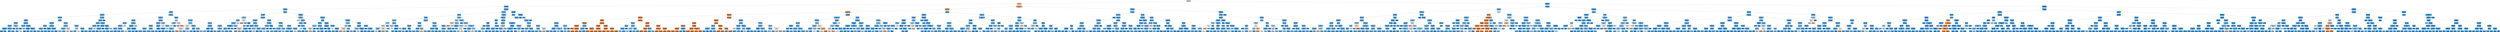 digraph Tree {
node [shape=box, style="filled, rounded", color="black", fontname="helvetica"] ;
edge [fontname="helvetica"] ;
0 [label="Support Calls <= 0.191\nentropy = 0.988\nsamples = 424254\nvalue = [185253, 239001]\nclass = Baja", fillcolor="#d2e9f9"] ;
1 [label="Total Spend <= -0.473\nentropy = 0.945\nsamples = 265837\nvalue = [169337, 96500]\nclass = Recuperado", fillcolor="#f4c9aa"] ;
0 -> 1 [labeldistance=2.5, labelangle=45, headlabel="True"] ;
2 [label="Payment Delay <= 0.809\nentropy = 0.562\nsamples = 55577\nvalue = [7311, 48266]\nclass = Baja", fillcolor="#57ace9"] ;
1 -> 2 ;
3 [label="Support Calls <= -0.127\nentropy = 0.64\nsamples = 36336\nvalue = [5896, 30440]\nclass = Baja", fillcolor="#5fb0ea"] ;
2 -> 3 ;
4 [label="Age <= -1.202\nentropy = 0.646\nsamples = 28959\nvalue = [4772, 24187]\nclass = Baja", fillcolor="#60b0ea"] ;
3 -> 4 ;
5 [label="Last Interaction <= 0.794\nentropy = 0.615\nsamples = 4240\nvalue = [644, 3596]\nclass = Baja", fillcolor="#5cafea"] ;
4 -> 5 ;
6 [label="Total Spend <= -1.655\nentropy = 0.632\nsamples = 2934\nvalue = [467.0, 2467.0]\nclass = Baja", fillcolor="#5eb0ea"] ;
5 -> 6 ;
7 [label="Total Spend <= -1.786\nentropy = 0.576\nsamples = 774\nvalue = [106, 668]\nclass = Baja", fillcolor="#58ade9"] ;
6 -> 7 ;
8 [label="Total Spend <= -1.828\nentropy = 0.635\nsamples = 555\nvalue = [89, 466]\nclass = Baja", fillcolor="#5fb0ea"] ;
7 -> 8 ;
9 [label="Total Spend <= -2.076\nentropy = 0.593\nsamples = 474\nvalue = [68, 406]\nclass = Baja", fillcolor="#5aade9"] ;
8 -> 9 ;
10 [label="Payment Delay <= -0.309\nentropy = 0.235\nsamples = 26\nvalue = [1, 25]\nclass = Baja", fillcolor="#41a1e6"] ;
9 -> 10 ;
11 [label="entropy = 0.0\nsamples = 16\nvalue = [0, 16]\nclass = Baja", fillcolor="#399de5"] ;
10 -> 11 ;
12 [label="entropy = 0.469\nsamples = 10\nvalue = [1, 9]\nclass = Baja", fillcolor="#4fa8e8"] ;
10 -> 12 ;
13 [label="Last Interaction <= -0.831\nentropy = 0.609\nsamples = 448\nvalue = [67, 381]\nclass = Baja", fillcolor="#5caeea"] ;
9 -> 13 ;
14 [label="entropy = 0.512\nsamples = 149\nvalue = [17, 132]\nclass = Baja", fillcolor="#52aae8"] ;
13 -> 14 ;
15 [label="entropy = 0.651\nsamples = 299\nvalue = [50, 249]\nclass = Baja", fillcolor="#61b1ea"] ;
13 -> 15 ;
16 [label="Payment Delay <= -1.427\nentropy = 0.826\nsamples = 81\nvalue = [21, 60]\nclass = Baja", fillcolor="#7ebfee"] ;
8 -> 16 ;
17 [label="entropy = 0.0\nsamples = 8\nvalue = [0, 8]\nclass = Baja", fillcolor="#399de5"] ;
16 -> 17 ;
18 [label="Age <= -1.438\nentropy = 0.866\nsamples = 73\nvalue = [21, 52]\nclass = Baja", fillcolor="#89c5f0"] ;
16 -> 18 ;
19 [label="entropy = 0.73\nsamples = 49\nvalue = [10, 39]\nclass = Baja", fillcolor="#6cb6ec"] ;
18 -> 19 ;
20 [label="entropy = 0.995\nsamples = 24\nvalue = [11, 13]\nclass = Baja", fillcolor="#e1f0fb"] ;
18 -> 20 ;
21 [label="Payment Delay <= -1.427\nentropy = 0.394\nsamples = 219\nvalue = [17, 202]\nclass = Baja", fillcolor="#4aa5e7"] ;
7 -> 21 ;
22 [label="Support Calls <= -0.444\nentropy = 0.684\nsamples = 22\nvalue = [4, 18]\nclass = Baja", fillcolor="#65b3eb"] ;
21 -> 22 ;
23 [label="entropy = 0.0\nsamples = 10\nvalue = [0, 10]\nclass = Baja", fillcolor="#399de5"] ;
22 -> 23 ;
24 [label="entropy = 0.918\nsamples = 12\nvalue = [4, 8]\nclass = Baja", fillcolor="#9ccef2"] ;
22 -> 24 ;
25 [label="Last Interaction <= -0.947\nentropy = 0.351\nsamples = 197\nvalue = [13, 184]\nclass = Baja", fillcolor="#47a4e7"] ;
21 -> 25 ;
26 [label="Total Spend <= -1.683\nentropy = 0.129\nsamples = 56\nvalue = [1, 55]\nclass = Baja", fillcolor="#3d9fe5"] ;
25 -> 26 ;
27 [label="entropy = 0.0\nsamples = 45\nvalue = [0, 45]\nclass = Baja", fillcolor="#399de5"] ;
26 -> 27 ;
28 [label="entropy = 0.439\nsamples = 11\nvalue = [1, 10]\nclass = Baja", fillcolor="#4da7e8"] ;
26 -> 28 ;
29 [label="Last Interaction <= -0.715\nentropy = 0.42\nsamples = 141\nvalue = [12, 129]\nclass = Baja", fillcolor="#4ba6e7"] ;
25 -> 29 ;
30 [label="entropy = 0.722\nsamples = 20\nvalue = [4, 16]\nclass = Baja", fillcolor="#6ab6ec"] ;
29 -> 30 ;
31 [label="entropy = 0.351\nsamples = 121\nvalue = [8, 113]\nclass = Baja", fillcolor="#47a4e7"] ;
29 -> 31 ;
32 [label="Age <= -1.595\nentropy = 0.651\nsamples = 2160\nvalue = [361, 1799]\nclass = Baja", fillcolor="#61b1ea"] ;
6 -> 32 ;
33 [label="Gender_Female <= 0.103\nentropy = 0.583\nsamples = 616\nvalue = [86, 530]\nclass = Baja", fillcolor="#59ade9"] ;
32 -> 33 ;
34 [label="Total Spend <= -0.54\nentropy = 0.664\nsamples = 330\nvalue = [57, 273]\nclass = Baja", fillcolor="#62b1ea"] ;
33 -> 34 ;
35 [label="Last Interaction <= 0.33\nentropy = 0.686\nsamples = 312\nvalue = [57, 255]\nclass = Baja", fillcolor="#65b3eb"] ;
34 -> 35 ;
36 [label="entropy = 0.714\nsamples = 260\nvalue = [51, 209]\nclass = Baja", fillcolor="#69b5eb"] ;
35 -> 36 ;
37 [label="entropy = 0.516\nsamples = 52\nvalue = [6, 46]\nclass = Baja", fillcolor="#53aae8"] ;
35 -> 37 ;
38 [label="entropy = 0.0\nsamples = 18\nvalue = [0, 18]\nclass = Baja", fillcolor="#399de5"] ;
34 -> 38 ;
39 [label="Last Interaction <= -1.179\nentropy = 0.473\nsamples = 286\nvalue = [29, 257]\nclass = Baja", fillcolor="#4fa8e8"] ;
33 -> 39 ;
40 [label="Total Spend <= -0.963\nentropy = 0.211\nsamples = 60\nvalue = [2, 58]\nclass = Baja", fillcolor="#40a0e6"] ;
39 -> 40 ;
41 [label="entropy = 0.0\nsamples = 38\nvalue = [0, 38]\nclass = Baja", fillcolor="#399de5"] ;
40 -> 41 ;
42 [label="entropy = 0.439\nsamples = 22\nvalue = [2, 20]\nclass = Baja", fillcolor="#4da7e8"] ;
40 -> 42 ;
43 [label="Payment Delay <= -1.191\nentropy = 0.528\nsamples = 226\nvalue = [27, 199]\nclass = Baja", fillcolor="#54aae9"] ;
39 -> 43 ;
44 [label="entropy = 0.737\nsamples = 53\nvalue = [11, 42]\nclass = Baja", fillcolor="#6db7ec"] ;
43 -> 44 ;
45 [label="entropy = 0.445\nsamples = 173\nvalue = [16, 157]\nclass = Baja", fillcolor="#4da7e8"] ;
43 -> 45 ;
46 [label="Support Calls <= -1.08\nentropy = 0.676\nsamples = 1544\nvalue = [275, 1269]\nclass = Baja", fillcolor="#64b2eb"] ;
32 -> 46 ;
47 [label="Last Interaction <= 0.678\nentropy = 0.756\nsamples = 381\nvalue = [83, 298]\nclass = Baja", fillcolor="#70b8ec"] ;
46 -> 47 ;
48 [label="Payment Delay <= -1.309\nentropy = 0.741\nsamples = 367\nvalue = [77, 290]\nclass = Baja", fillcolor="#6eb7ec"] ;
47 -> 48 ;
49 [label="entropy = 0.91\nsamples = 43\nvalue = [14.0, 29.0]\nclass = Baja", fillcolor="#99ccf2"] ;
48 -> 49 ;
50 [label="entropy = 0.711\nsamples = 324\nvalue = [63, 261]\nclass = Baja", fillcolor="#69b5eb"] ;
48 -> 50 ;
51 [label="Total Spend <= -0.811\nentropy = 0.985\nsamples = 14\nvalue = [6, 8]\nclass = Baja", fillcolor="#cee6f8"] ;
47 -> 51 ;
52 [label="entropy = 0.985\nsamples = 7\nvalue = [4, 3]\nclass = Recuperado", fillcolor="#f8e0ce"] ;
51 -> 52 ;
53 [label="entropy = 0.863\nsamples = 7\nvalue = [2, 5]\nclass = Baja", fillcolor="#88c4ef"] ;
51 -> 53 ;
54 [label="Total Spend <= -1.632\nentropy = 0.646\nsamples = 1163\nvalue = [192, 971]\nclass = Baja", fillcolor="#60b0ea"] ;
46 -> 54 ;
55 [label="Age <= -1.438\nentropy = 0.961\nsamples = 26\nvalue = [10, 16]\nclass = Baja", fillcolor="#b5daf5"] ;
54 -> 55 ;
56 [label="entropy = 0.722\nsamples = 10\nvalue = [2, 8]\nclass = Baja", fillcolor="#6ab6ec"] ;
55 -> 56 ;
57 [label="entropy = 1.0\nsamples = 16\nvalue = [8, 8]\nclass = Recuperado", fillcolor="#ffffff"] ;
55 -> 57 ;
58 [label="Total Spend <= -1.613\nentropy = 0.634\nsamples = 1137\nvalue = [182, 955]\nclass = Baja", fillcolor="#5fb0ea"] ;
54 -> 58 ;
59 [label="entropy = 0.0\nsamples = 18\nvalue = [0, 18]\nclass = Baja", fillcolor="#399de5"] ;
58 -> 59 ;
60 [label="entropy = 0.641\nsamples = 1119\nvalue = [182, 937]\nclass = Baja", fillcolor="#5fb0ea"] ;
58 -> 60 ;
61 [label="Total Spend <= -0.489\nentropy = 0.572\nsamples = 1306\nvalue = [177.0, 1129.0]\nclass = Baja", fillcolor="#58ace9"] ;
5 -> 61 ;
62 [label="Age <= -1.438\nentropy = 0.579\nsamples = 1283\nvalue = [177, 1106]\nclass = Baja", fillcolor="#59ade9"] ;
61 -> 62 ;
63 [label="Total Spend <= -0.516\nentropy = 0.622\nsamples = 756\nvalue = [117, 639]\nclass = Baja", fillcolor="#5dafea"] ;
62 -> 63 ;
64 [label="Total Spend <= -0.538\nentropy = 0.627\nsamples = 746\nvalue = [117, 629]\nclass = Baja", fillcolor="#5eafea"] ;
63 -> 64 ;
65 [label="Total Spend <= -0.602\nentropy = 0.62\nsamples = 739\nvalue = [114, 625]\nclass = Baja", fillcolor="#5dafea"] ;
64 -> 65 ;
66 [label="entropy = 0.633\nsamples = 708\nvalue = [113, 595]\nclass = Baja", fillcolor="#5fb0ea"] ;
65 -> 66 ;
67 [label="entropy = 0.206\nsamples = 31\nvalue = [1, 30]\nclass = Baja", fillcolor="#40a0e6"] ;
65 -> 67 ;
68 [label="entropy = 0.985\nsamples = 7\nvalue = [3, 4]\nclass = Baja", fillcolor="#cee6f8"] ;
64 -> 68 ;
69 [label="entropy = 0.0\nsamples = 10\nvalue = [0, 10]\nclass = Baja", fillcolor="#399de5"] ;
63 -> 69 ;
70 [label="Last Interaction <= 1.027\nentropy = 0.511\nsamples = 527\nvalue = [60, 467]\nclass = Baja", fillcolor="#52aae8"] ;
62 -> 70 ;
71 [label="Total Spend <= -1.091\nentropy = 0.337\nsamples = 112\nvalue = [7, 105]\nclass = Baja", fillcolor="#46a4e7"] ;
70 -> 71 ;
72 [label="Payment Delay <= 0.339\nentropy = 0.478\nsamples = 68\nvalue = [7, 61]\nclass = Baja", fillcolor="#50a8e8"] ;
71 -> 72 ;
73 [label="entropy = 0.318\nsamples = 52\nvalue = [3, 49]\nclass = Baja", fillcolor="#45a3e7"] ;
72 -> 73 ;
74 [label="entropy = 0.811\nsamples = 16\nvalue = [4, 12]\nclass = Baja", fillcolor="#7bbeee"] ;
72 -> 74 ;
75 [label="entropy = 0.0\nsamples = 44\nvalue = [0, 44]\nclass = Baja", fillcolor="#399de5"] ;
71 -> 75 ;
76 [label="Total Spend <= -0.56\nentropy = 0.551\nsamples = 415\nvalue = [53, 362]\nclass = Baja", fillcolor="#56abe9"] ;
70 -> 76 ;
77 [label="Total Spend <= -1.88\nentropy = 0.533\nsamples = 404\nvalue = [49, 355]\nclass = Baja", fillcolor="#54abe9"] ;
76 -> 77 ;
78 [label="entropy = 0.691\nsamples = 54\nvalue = [10, 44]\nclass = Baja", fillcolor="#66b3eb"] ;
77 -> 78 ;
79 [label="entropy = 0.504\nsamples = 350\nvalue = [39, 311]\nclass = Baja", fillcolor="#52a9e8"] ;
77 -> 79 ;
80 [label="entropy = 0.946\nsamples = 11\nvalue = [4, 7]\nclass = Baja", fillcolor="#aad5f4"] ;
76 -> 80 ;
81 [label="entropy = 0.0\nsamples = 23\nvalue = [0, 23]\nclass = Baja", fillcolor="#399de5"] ;
61 -> 81 ;
82 [label="Last Interaction <= 1.607\nentropy = 0.651\nsamples = 24719\nvalue = [4128, 20591]\nclass = Baja", fillcolor="#61b1ea"] ;
4 -> 82 ;
83 [label="Age <= -0.888\nentropy = 0.647\nsamples = 23038\nvalue = [3810.0, 19228.0]\nclass = Baja", fillcolor="#60b0ea"] ;
82 -> 83 ;
84 [label="Total Spend <= -0.557\nentropy = 0.688\nsamples = 2144\nvalue = [394, 1750]\nclass = Baja", fillcolor="#66b3eb"] ;
83 -> 84 ;
85 [label="Total Spend <= -0.559\nentropy = 0.696\nsamples = 2047\nvalue = [384, 1663]\nclass = Baja", fillcolor="#67b4eb"] ;
84 -> 85 ;
86 [label="Last Interaction <= 0.562\nentropy = 0.694\nsamples = 2038\nvalue = [380, 1658]\nclass = Baja", fillcolor="#66b3eb"] ;
85 -> 86 ;
87 [label="Total Spend <= -0.576\nentropy = 0.714\nsamples = 1363\nvalue = [267, 1096]\nclass = Baja", fillcolor="#69b5eb"] ;
86 -> 87 ;
88 [label="entropy = 0.717\nsamples = 1352\nvalue = [267, 1085]\nclass = Baja", fillcolor="#6ab5eb"] ;
87 -> 88 ;
89 [label="entropy = 0.0\nsamples = 11\nvalue = [0, 11]\nclass = Baja", fillcolor="#399de5"] ;
87 -> 89 ;
90 [label="Payment Delay <= -0.015\nentropy = 0.652\nsamples = 675\nvalue = [113.0, 562.0]\nclass = Baja", fillcolor="#61b1ea"] ;
86 -> 90 ;
91 [label="entropy = 0.608\nsamples = 456\nvalue = [68, 388]\nclass = Baja", fillcolor="#5caeea"] ;
90 -> 91 ;
92 [label="entropy = 0.733\nsamples = 219\nvalue = [45, 174]\nclass = Baja", fillcolor="#6cb6ec"] ;
90 -> 92 ;
93 [label="entropy = 0.991\nsamples = 9\nvalue = [4, 5]\nclass = Baja", fillcolor="#d7ebfa"] ;
85 -> 93 ;
94 [label="Payment Delay <= 0.574\nentropy = 0.479\nsamples = 97\nvalue = [10, 87]\nclass = Baja", fillcolor="#50a8e8"] ;
84 -> 94 ;
95 [label="Payment Delay <= -1.074\nentropy = 0.365\nsamples = 86\nvalue = [6, 80]\nclass = Baja", fillcolor="#48a4e7"] ;
94 -> 95 ;
96 [label="Support Calls <= -1.08\nentropy = 0.663\nsamples = 29\nvalue = [5, 24]\nclass = Baja", fillcolor="#62b1ea"] ;
95 -> 96 ;
97 [label="entropy = 0.985\nsamples = 7\nvalue = [3, 4]\nclass = Baja", fillcolor="#cee6f8"] ;
96 -> 97 ;
98 [label="entropy = 0.439\nsamples = 22\nvalue = [2, 20]\nclass = Baja", fillcolor="#4da7e8"] ;
96 -> 98 ;
99 [label="Last Interaction <= -1.295\nentropy = 0.127\nsamples = 57\nvalue = [1, 56]\nclass = Baja", fillcolor="#3d9fe5"] ;
95 -> 99 ;
100 [label="entropy = 0.592\nsamples = 7\nvalue = [1, 6]\nclass = Baja", fillcolor="#5aade9"] ;
99 -> 100 ;
101 [label="entropy = 0.0\nsamples = 50\nvalue = [0, 50]\nclass = Baja", fillcolor="#399de5"] ;
99 -> 101 ;
102 [label="entropy = 0.946\nsamples = 11\nvalue = [4, 7]\nclass = Baja", fillcolor="#aad5f4"] ;
94 -> 102 ;
103 [label="Total Spend <= -0.473\nentropy = 0.643\nsamples = 20894\nvalue = [3416, 17478]\nclass = Baja", fillcolor="#60b0ea"] ;
83 -> 103 ;
104 [label="Total Spend <= -0.492\nentropy = 0.642\nsamples = 20845\nvalue = [3401, 17444]\nclass = Baja", fillcolor="#60b0ea"] ;
103 -> 104 ;
105 [label="Age <= 0.996\nentropy = 0.643\nsamples = 20648\nvalue = [3381, 17267]\nclass = Baja", fillcolor="#60b0ea"] ;
104 -> 105 ;
106 [label="Total Spend <= -0.915\nentropy = 0.634\nsamples = 13400\nvalue = [2144, 11256]\nclass = Baja", fillcolor="#5fb0ea"] ;
105 -> 106 ;
107 [label="entropy = 0.625\nsamples = 9844\nvalue = [1537, 8307]\nclass = Baja", fillcolor="#5eafea"] ;
106 -> 107 ;
108 [label="entropy = 0.659\nsamples = 3556\nvalue = [607, 2949]\nclass = Baja", fillcolor="#62b1ea"] ;
106 -> 108 ;
109 [label="Total Spend <= -0.59\nentropy = 0.659\nsamples = 7248\nvalue = [1237, 6011]\nclass = Baja", fillcolor="#62b1ea"] ;
105 -> 109 ;
110 [label="entropy = 0.666\nsamples = 6826\nvalue = [1186, 5640]\nclass = Baja", fillcolor="#63b2ea"] ;
109 -> 110 ;
111 [label="entropy = 0.532\nsamples = 422\nvalue = [51, 371]\nclass = Baja", fillcolor="#54aae9"] ;
109 -> 111 ;
112 [label="Total Spend <= -0.485\nentropy = 0.474\nsamples = 197\nvalue = [20, 177]\nclass = Baja", fillcolor="#4fa8e8"] ;
104 -> 112 ;
113 [label="Age <= -0.456\nentropy = 0.144\nsamples = 49\nvalue = [1.0, 48.0]\nclass = Baja", fillcolor="#3d9fe6"] ;
112 -> 113 ;
114 [label="entropy = 0.592\nsamples = 7\nvalue = [1, 6]\nclass = Baja", fillcolor="#5aade9"] ;
113 -> 114 ;
115 [label="entropy = 0.0\nsamples = 42\nvalue = [0, 42]\nclass = Baja", fillcolor="#399de5"] ;
113 -> 115 ;
116 [label="Last Interaction <= -1.179\nentropy = 0.553\nsamples = 148\nvalue = [19, 129]\nclass = Baja", fillcolor="#56abe9"] ;
112 -> 116 ;
117 [label="entropy = 0.0\nsamples = 18\nvalue = [0, 18]\nclass = Baja", fillcolor="#399de5"] ;
116 -> 117 ;
118 [label="entropy = 0.6\nsamples = 130\nvalue = [19, 111]\nclass = Baja", fillcolor="#5baee9"] ;
116 -> 118 ;
119 [label="Payment Delay <= -1.074\nentropy = 0.889\nsamples = 49\nvalue = [15, 34]\nclass = Baja", fillcolor="#90c8f0"] ;
103 -> 119 ;
120 [label="entropy = 0.994\nsamples = 11\nvalue = [6, 5]\nclass = Recuperado", fillcolor="#fbeade"] ;
119 -> 120 ;
121 [label="Support Calls <= -1.08\nentropy = 0.79\nsamples = 38\nvalue = [9, 29]\nclass = Baja", fillcolor="#76bbed"] ;
119 -> 121 ;
122 [label="entropy = 0.98\nsamples = 12\nvalue = [5, 7]\nclass = Baja", fillcolor="#c6e3f8"] ;
121 -> 122 ;
123 [label="Payment Delay <= -0.485\nentropy = 0.619\nsamples = 26\nvalue = [4, 22]\nclass = Baja", fillcolor="#5dafea"] ;
121 -> 123 ;
124 [label="entropy = 0.0\nsamples = 9\nvalue = [0, 9]\nclass = Baja", fillcolor="#399de5"] ;
123 -> 124 ;
125 [label="entropy = 0.787\nsamples = 17\nvalue = [4, 13]\nclass = Baja", fillcolor="#76bbed"] ;
123 -> 125 ;
126 [label="Total Spend <= -2.07\nentropy = 0.7\nsamples = 1681\nvalue = [318, 1363]\nclass = Baja", fillcolor="#67b4eb"] ;
82 -> 126 ;
127 [label="Age <= 0.525\nentropy = 0.971\nsamples = 35\nvalue = [14, 21]\nclass = Baja", fillcolor="#bddef6"] ;
126 -> 127 ;
128 [label="Payment Delay <= -0.662\nentropy = 0.831\nsamples = 19\nvalue = [5, 14]\nclass = Baja", fillcolor="#80c0ee"] ;
127 -> 128 ;
129 [label="entropy = 0.994\nsamples = 11\nvalue = [5, 6]\nclass = Baja", fillcolor="#deeffb"] ;
128 -> 129 ;
130 [label="entropy = 0.0\nsamples = 8\nvalue = [0, 8]\nclass = Baja", fillcolor="#399de5"] ;
128 -> 130 ;
131 [label="Total Spend <= -2.089\nentropy = 0.989\nsamples = 16\nvalue = [9, 7]\nclass = Recuperado", fillcolor="#f9e3d3"] ;
127 -> 131 ;
132 [label="entropy = 0.863\nsamples = 7\nvalue = [2, 5]\nclass = Baja", fillcolor="#88c4ef"] ;
131 -> 132 ;
133 [label="entropy = 0.764\nsamples = 9\nvalue = [7, 2]\nclass = Recuperado", fillcolor="#eca572"] ;
131 -> 133 ;
134 [label="Payment Delay <= -1.427\nentropy = 0.69\nsamples = 1646\nvalue = [304, 1342]\nclass = Baja", fillcolor="#66b3eb"] ;
126 -> 134 ;
135 [label="Total Spend <= -1.699\nentropy = 0.821\nsamples = 164\nvalue = [42, 122]\nclass = Baja", fillcolor="#7dbfee"] ;
134 -> 135 ;
136 [label="Contract Length_Monthly <= 0.667\nentropy = 0.996\nsamples = 39\nvalue = [18, 21]\nclass = Baja", fillcolor="#e3f1fb"] ;
135 -> 136 ;
137 [label="Contract Length_Annual <= 0.226\nentropy = 0.98\nsamples = 24\nvalue = [14, 10]\nclass = Recuperado", fillcolor="#f8dbc6"] ;
136 -> 137 ;
138 [label="entropy = 0.75\nsamples = 14\nvalue = [11, 3]\nclass = Recuperado", fillcolor="#eca36f"] ;
137 -> 138 ;
139 [label="entropy = 0.881\nsamples = 10\nvalue = [3, 7]\nclass = Baja", fillcolor="#8ec7f0"] ;
137 -> 139 ;
140 [label="Total Spend <= -1.837\nentropy = 0.837\nsamples = 15\nvalue = [4, 11]\nclass = Baja", fillcolor="#81c1ee"] ;
136 -> 140 ;
141 [label="entropy = 0.592\nsamples = 7\nvalue = [1, 6]\nclass = Baja", fillcolor="#5aade9"] ;
140 -> 141 ;
142 [label="entropy = 0.954\nsamples = 8\nvalue = [3, 5]\nclass = Baja", fillcolor="#b0d8f5"] ;
140 -> 142 ;
143 [label="Gender_Female <= 0.103\nentropy = 0.706\nsamples = 125\nvalue = [24, 101]\nclass = Baja", fillcolor="#68b4eb"] ;
135 -> 143 ;
144 [label="Age <= 1.388\nentropy = 0.554\nsamples = 70\nvalue = [9, 61]\nclass = Baja", fillcolor="#56abe9"] ;
143 -> 144 ;
145 [label="entropy = 0.636\nsamples = 56\nvalue = [9, 47]\nclass = Baja", fillcolor="#5fb0ea"] ;
144 -> 145 ;
146 [label="entropy = 0.0\nsamples = 14\nvalue = [0, 14]\nclass = Baja", fillcolor="#399de5"] ;
144 -> 146 ;
147 [label="Support Calls <= -1.08\nentropy = 0.845\nsamples = 55\nvalue = [15.0, 40.0]\nclass = Baja", fillcolor="#83c2ef"] ;
143 -> 147 ;
148 [label="entropy = 0.65\nsamples = 18\nvalue = [3, 15]\nclass = Baja", fillcolor="#61b1ea"] ;
147 -> 148 ;
149 [label="entropy = 0.909\nsamples = 37\nvalue = [12, 25]\nclass = Baja", fillcolor="#98ccf1"] ;
147 -> 149 ;
150 [label="Total Spend <= -1.914\nentropy = 0.673\nsamples = 1482\nvalue = [262, 1220]\nclass = Baja", fillcolor="#64b2eb"] ;
134 -> 150 ;
151 [label="Payment Delay <= -0.132\nentropy = 0.531\nsamples = 166\nvalue = [20, 146]\nclass = Baja", fillcolor="#54aae9"] ;
150 -> 151 ;
152 [label="Age <= -0.81\nentropy = 0.374\nsamples = 97\nvalue = [7.0, 90.0]\nclass = Baja", fillcolor="#48a5e7"] ;
151 -> 152 ;
153 [label="entropy = 0.863\nsamples = 14\nvalue = [4, 10]\nclass = Baja", fillcolor="#88c4ef"] ;
152 -> 153 ;
154 [label="entropy = 0.224\nsamples = 83\nvalue = [3, 80]\nclass = Baja", fillcolor="#40a1e6"] ;
152 -> 154 ;
155 [label="Age <= -0.574\nentropy = 0.698\nsamples = 69\nvalue = [13, 56]\nclass = Baja", fillcolor="#67b4eb"] ;
151 -> 155 ;
156 [label="entropy = 0.0\nsamples = 12\nvalue = [0, 12]\nclass = Baja", fillcolor="#399de5"] ;
155 -> 156 ;
157 [label="entropy = 0.775\nsamples = 57\nvalue = [13, 44]\nclass = Baja", fillcolor="#74baed"] ;
155 -> 157 ;
158 [label="Support Calls <= -1.08\nentropy = 0.689\nsamples = 1316\nvalue = [242.0, 1074.0]\nclass = Baja", fillcolor="#66b3eb"] ;
150 -> 158 ;
159 [label="Gender_Female <= 0.103\nentropy = 0.772\nsamples = 313\nvalue = [71.0, 242.0]\nclass = Baja", fillcolor="#73baed"] ;
158 -> 159 ;
160 [label="entropy = 0.655\nsamples = 166\nvalue = [28.0, 138.0]\nclass = Baja", fillcolor="#61b1ea"] ;
159 -> 160 ;
161 [label="entropy = 0.872\nsamples = 147\nvalue = [43, 104]\nclass = Baja", fillcolor="#8bc6f0"] ;
159 -> 161 ;
162 [label="Age <= -0.574\nentropy = 0.659\nsamples = 1003\nvalue = [171, 832]\nclass = Baja", fillcolor="#62b1ea"] ;
158 -> 162 ;
163 [label="entropy = 0.528\nsamples = 201\nvalue = [24, 177]\nclass = Baja", fillcolor="#54aae9"] ;
162 -> 163 ;
164 [label="entropy = 0.687\nsamples = 802\nvalue = [147, 655]\nclass = Baja", fillcolor="#65b3eb"] ;
162 -> 164 ;
165 [label="Age <= 0.917\nentropy = 0.616\nsamples = 7377\nvalue = [1124, 6253]\nclass = Baja", fillcolor="#5dafea"] ;
3 -> 165 ;
166 [label="Total Spend <= -2.066\nentropy = 0.645\nsamples = 5143\nvalue = [846, 4297]\nclass = Baja", fillcolor="#60b0ea"] ;
165 -> 166 ;
167 [label="Payment Delay <= 0.221\nentropy = 0.831\nsamples = 99\nvalue = [26.0, 73.0]\nclass = Baja", fillcolor="#80c0ee"] ;
166 -> 167 ;
168 [label="Age <= 0.603\nentropy = 0.732\nsamples = 78\nvalue = [16.0, 62.0]\nclass = Baja", fillcolor="#6cb6ec"] ;
167 -> 168 ;
169 [label="Payment Delay <= -0.721\nentropy = 0.644\nsamples = 67\nvalue = [11, 56]\nclass = Baja", fillcolor="#60b0ea"] ;
168 -> 169 ;
170 [label="Contract Length_Annual <= 0.226\nentropy = 0.316\nsamples = 35\nvalue = [2, 33]\nclass = Baja", fillcolor="#45a3e7"] ;
169 -> 170 ;
171 [label="entropy = 0.0\nsamples = 23\nvalue = [0, 23]\nclass = Baja", fillcolor="#399de5"] ;
170 -> 171 ;
172 [label="entropy = 0.65\nsamples = 12\nvalue = [2, 10]\nclass = Baja", fillcolor="#61b1ea"] ;
170 -> 172 ;
173 [label="Total Spend <= -2.085\nentropy = 0.857\nsamples = 32\nvalue = [9, 23]\nclass = Baja", fillcolor="#86c3ef"] ;
169 -> 173 ;
174 [label="entropy = 0.0\nsamples = 8\nvalue = [0, 8]\nclass = Baja", fillcolor="#399de5"] ;
173 -> 174 ;
175 [label="Last Interaction <= 0.156\nentropy = 0.954\nsamples = 24\nvalue = [9, 15]\nclass = Baja", fillcolor="#b0d8f5"] ;
173 -> 175 ;
176 [label="entropy = 0.696\nsamples = 16\nvalue = [3, 13]\nclass = Baja", fillcolor="#67b4eb"] ;
175 -> 176 ;
177 [label="entropy = 0.811\nsamples = 8\nvalue = [6, 2]\nclass = Recuperado", fillcolor="#eeab7b"] ;
175 -> 177 ;
178 [label="entropy = 0.994\nsamples = 11\nvalue = [5, 6]\nclass = Baja", fillcolor="#deeffb"] ;
168 -> 178 ;
179 [label="Payment Delay <= 0.456\nentropy = 0.998\nsamples = 21\nvalue = [10, 11]\nclass = Baja", fillcolor="#edf6fd"] ;
167 -> 179 ;
180 [label="entropy = 0.764\nsamples = 9\nvalue = [7, 2]\nclass = Recuperado", fillcolor="#eca572"] ;
179 -> 180 ;
181 [label="entropy = 0.811\nsamples = 12\nvalue = [3, 9]\nclass = Baja", fillcolor="#7bbeee"] ;
179 -> 181 ;
182 [label="Payment Delay <= -1.309\nentropy = 0.64\nsamples = 5044\nvalue = [820, 4224]\nclass = Baja", fillcolor="#5fb0ea"] ;
166 -> 182 ;
183 [label="Last Interaction <= -1.411\nentropy = 0.575\nsamples = 755\nvalue = [103, 652]\nclass = Baja", fillcolor="#58ace9"] ;
182 -> 183 ;
184 [label="Age <= -1.281\nentropy = 0.242\nsamples = 50\nvalue = [2, 48]\nclass = Baja", fillcolor="#41a1e6"] ;
183 -> 184 ;
185 [label="entropy = 0.722\nsamples = 10\nvalue = [2, 8]\nclass = Baja", fillcolor="#6ab6ec"] ;
184 -> 185 ;
186 [label="entropy = 0.0\nsamples = 40\nvalue = [0, 40]\nclass = Baja", fillcolor="#399de5"] ;
184 -> 186 ;
187 [label="Total Spend <= -1.262\nentropy = 0.593\nsamples = 705\nvalue = [101.0, 604.0]\nclass = Baja", fillcolor="#5aade9"] ;
183 -> 187 ;
188 [label="Total Spend <= -1.345\nentropy = 0.519\nsamples = 352\nvalue = [41, 311]\nclass = Baja", fillcolor="#53aae8"] ;
187 -> 188 ;
189 [label="Last Interaction <= -0.134\nentropy = 0.559\nsamples = 314\nvalue = [41, 273]\nclass = Baja", fillcolor="#57ace9"] ;
188 -> 189 ;
190 [label="entropy = 0.676\nsamples = 118\nvalue = [21, 97]\nclass = Baja", fillcolor="#64b2eb"] ;
189 -> 190 ;
191 [label="entropy = 0.475\nsamples = 196\nvalue = [20, 176]\nclass = Baja", fillcolor="#50a8e8"] ;
189 -> 191 ;
192 [label="entropy = 0.0\nsamples = 38\nvalue = [0, 38]\nclass = Baja", fillcolor="#399de5"] ;
188 -> 192 ;
193 [label="Total Spend <= -1.197\nentropy = 0.658\nsamples = 353\nvalue = [60, 293]\nclass = Baja", fillcolor="#62b1ea"] ;
187 -> 193 ;
194 [label="Payment Delay <= -1.545\nentropy = 0.906\nsamples = 28\nvalue = [9, 19]\nclass = Baja", fillcolor="#97cbf1"] ;
193 -> 194 ;
195 [label="entropy = 0.503\nsamples = 9\nvalue = [1, 8]\nclass = Baja", fillcolor="#52a9e8"] ;
194 -> 195 ;
196 [label="entropy = 0.982\nsamples = 19\nvalue = [8, 11]\nclass = Baja", fillcolor="#c9e4f8"] ;
194 -> 196 ;
197 [label="Total Spend <= -1.144\nentropy = 0.627\nsamples = 325\nvalue = [51, 274]\nclass = Baja", fillcolor="#5eafea"] ;
193 -> 197 ;
198 [label="entropy = 0.0\nsamples = 21\nvalue = [0, 21]\nclass = Baja", fillcolor="#399de5"] ;
197 -> 198 ;
199 [label="entropy = 0.653\nsamples = 304\nvalue = [51, 253]\nclass = Baja", fillcolor="#61b1ea"] ;
197 -> 199 ;
200 [label="Total Spend <= -2.014\nentropy = 0.651\nsamples = 4289\nvalue = [717, 3572]\nclass = Baja", fillcolor="#61b1ea"] ;
182 -> 200 ;
201 [label="Payment Delay <= -0.368\nentropy = 0.484\nsamples = 143\nvalue = [15, 128]\nclass = Baja", fillcolor="#50a8e8"] ;
200 -> 201 ;
202 [label="Last Interaction <= 1.027\nentropy = 0.705\nsamples = 73\nvalue = [14, 59]\nclass = Baja", fillcolor="#68b4eb"] ;
201 -> 202 ;
203 [label="Payment Delay <= -1.191\nentropy = 0.758\nsamples = 64\nvalue = [14, 50]\nclass = Baja", fillcolor="#70b8ec"] ;
202 -> 203 ;
204 [label="entropy = 0.985\nsamples = 7\nvalue = [3, 4]\nclass = Baja", fillcolor="#cee6f8"] ;
203 -> 204 ;
205 [label="entropy = 0.708\nsamples = 57\nvalue = [11, 46]\nclass = Baja", fillcolor="#68b4eb"] ;
203 -> 205 ;
206 [label="entropy = 0.0\nsamples = 9\nvalue = [0, 9]\nclass = Baja", fillcolor="#399de5"] ;
202 -> 206 ;
207 [label="Age <= 0.682\nentropy = 0.108\nsamples = 70\nvalue = [1, 69]\nclass = Baja", fillcolor="#3c9ee5"] ;
201 -> 207 ;
208 [label="entropy = 0.0\nsamples = 63\nvalue = [0, 63]\nclass = Baja", fillcolor="#399de5"] ;
207 -> 208 ;
209 [label="entropy = 0.592\nsamples = 7\nvalue = [1, 6]\nclass = Baja", fillcolor="#5aade9"] ;
207 -> 209 ;
210 [label="Total Spend <= -1.761\nentropy = 0.656\nsamples = 4146\nvalue = [702, 3444]\nclass = Baja", fillcolor="#61b1ea"] ;
200 -> 210 ;
211 [label="Last Interaction <= 1.143\nentropy = 0.713\nsamples = 685\nvalue = [134, 551]\nclass = Baja", fillcolor="#69b5eb"] ;
210 -> 211 ;
212 [label="Last Interaction <= 0.214\nentropy = 0.669\nsamples = 537\nvalue = [94, 443]\nclass = Baja", fillcolor="#63b2eb"] ;
211 -> 212 ;
213 [label="entropy = 0.722\nsamples = 350\nvalue = [70, 280]\nclass = Baja", fillcolor="#6ab6ec"] ;
212 -> 213 ;
214 [label="entropy = 0.553\nsamples = 187\nvalue = [24.0, 163.0]\nclass = Baja", fillcolor="#56abe9"] ;
212 -> 214 ;
215 [label="Total Spend <= -1.837\nentropy = 0.842\nsamples = 148\nvalue = [40, 108]\nclass = Baja", fillcolor="#82c1ef"] ;
211 -> 215 ;
216 [label="entropy = 0.777\nsamples = 109\nvalue = [25, 84]\nclass = Baja", fillcolor="#74baed"] ;
215 -> 216 ;
217 [label="entropy = 0.961\nsamples = 39\nvalue = [15, 24]\nclass = Baja", fillcolor="#b5daf5"] ;
215 -> 217 ;
218 [label="Total Spend <= -1.386\nentropy = 0.644\nsamples = 3461\nvalue = [568, 2893]\nclass = Baja", fillcolor="#60b0ea"] ;
210 -> 218 ;
219 [label="Contract Length_Annual <= 0.226\nentropy = 0.582\nsamples = 1041\nvalue = [145, 896]\nclass = Baja", fillcolor="#59ade9"] ;
218 -> 219 ;
220 [label="entropy = 0.62\nsamples = 701\nvalue = [108.0, 593.0]\nclass = Baja", fillcolor="#5dafea"] ;
219 -> 220 ;
221 [label="entropy = 0.496\nsamples = 340\nvalue = [37, 303]\nclass = Baja", fillcolor="#51a9e8"] ;
219 -> 221 ;
222 [label="Total Spend <= -1.383\nentropy = 0.669\nsamples = 2420\nvalue = [423.0, 1997.0]\nclass = Baja", fillcolor="#63b2eb"] ;
218 -> 222 ;
223 [label="entropy = 0.994\nsamples = 11\nvalue = [6, 5]\nclass = Recuperado", fillcolor="#fbeade"] ;
222 -> 223 ;
224 [label="entropy = 0.665\nsamples = 2409\nvalue = [417, 1992]\nclass = Baja", fillcolor="#62b2ea"] ;
222 -> 224 ;
225 [label="Payment Delay <= -1.427\nentropy = 0.542\nsamples = 2234\nvalue = [278, 1956]\nclass = Baja", fillcolor="#55abe9"] ;
165 -> 225 ;
226 [label="Last Interaction <= -1.528\nentropy = 0.697\nsamples = 218\nvalue = [41, 177]\nclass = Baja", fillcolor="#67b4eb"] ;
225 -> 226 ;
227 [label="entropy = 0.985\nsamples = 7\nvalue = [4, 3]\nclass = Recuperado", fillcolor="#f8e0ce"] ;
226 -> 227 ;
228 [label="Total Spend <= -0.515\nentropy = 0.67\nsamples = 211\nvalue = [37, 174]\nclass = Baja", fillcolor="#63b2eb"] ;
226 -> 228 ;
229 [label="Total Spend <= -2.038\nentropy = 0.689\nsamples = 201\nvalue = [37, 164]\nclass = Baja", fillcolor="#66b3eb"] ;
228 -> 229 ;
230 [label="entropy = 0.0\nsamples = 7\nvalue = [0, 7]\nclass = Baja", fillcolor="#399de5"] ;
229 -> 230 ;
231 [label="Total Spend <= -1.978\nentropy = 0.703\nsamples = 194\nvalue = [37, 157]\nclass = Baja", fillcolor="#68b4eb"] ;
229 -> 231 ;
232 [label="entropy = 0.985\nsamples = 7\nvalue = [3, 4]\nclass = Baja", fillcolor="#cee6f8"] ;
231 -> 232 ;
233 [label="Age <= 0.996\nentropy = 0.684\nsamples = 187\nvalue = [34, 153]\nclass = Baja", fillcolor="#65b3eb"] ;
231 -> 233 ;
234 [label="entropy = 0.0\nsamples = 10\nvalue = [0, 10]\nclass = Baja", fillcolor="#399de5"] ;
233 -> 234 ;
235 [label="entropy = 0.706\nsamples = 177\nvalue = [34, 143]\nclass = Baja", fillcolor="#68b4eb"] ;
233 -> 235 ;
236 [label="entropy = 0.0\nsamples = 10\nvalue = [0, 10]\nclass = Baja", fillcolor="#399de5"] ;
228 -> 236 ;
237 [label="Last Interaction <= -0.483\nentropy = 0.522\nsamples = 2016\nvalue = [237, 1779]\nclass = Baja", fillcolor="#53aae8"] ;
225 -> 237 ;
238 [label="Age <= 1.388\nentropy = 0.461\nsamples = 677\nvalue = [66, 611]\nclass = Baja", fillcolor="#4ea8e8"] ;
237 -> 238 ;
239 [label="Total Spend <= -1.919\nentropy = 0.529\nsamples = 300\nvalue = [36, 264]\nclass = Baja", fillcolor="#54aae9"] ;
238 -> 239 ;
240 [label="Payment Delay <= 0.103\nentropy = 0.84\nsamples = 26\nvalue = [7, 19]\nclass = Baja", fillcolor="#82c1ef"] ;
239 -> 240 ;
241 [label="Last Interaction <= -1.063\nentropy = 0.977\nsamples = 17\nvalue = [7, 10]\nclass = Baja", fillcolor="#c4e2f7"] ;
240 -> 241 ;
242 [label="entropy = 0.918\nsamples = 9\nvalue = [6, 3]\nclass = Recuperado", fillcolor="#f2c09c"] ;
241 -> 242 ;
243 [label="entropy = 0.544\nsamples = 8\nvalue = [1, 7]\nclass = Baja", fillcolor="#55abe9"] ;
241 -> 243 ;
244 [label="entropy = 0.0\nsamples = 9\nvalue = [0, 9]\nclass = Baja", fillcolor="#399de5"] ;
240 -> 244 ;
245 [label="Total Spend <= -1.797\nentropy = 0.487\nsamples = 274\nvalue = [29, 245]\nclass = Baja", fillcolor="#50a9e8"] ;
239 -> 245 ;
246 [label="entropy = 0.0\nsamples = 24\nvalue = [0, 24]\nclass = Baja", fillcolor="#399de5"] ;
245 -> 246 ;
247 [label="Total Spend <= -1.627\nentropy = 0.518\nsamples = 250\nvalue = [29, 221]\nclass = Baja", fillcolor="#53aae8"] ;
245 -> 247 ;
248 [label="entropy = 0.79\nsamples = 38\nvalue = [9, 29]\nclass = Baja", fillcolor="#76bbed"] ;
247 -> 248 ;
249 [label="entropy = 0.451\nsamples = 212\nvalue = [20, 192]\nclass = Baja", fillcolor="#4ea7e8"] ;
247 -> 249 ;
250 [label="Total Spend <= -1.547\nentropy = 0.401\nsamples = 377\nvalue = [30, 347]\nclass = Baja", fillcolor="#4aa5e7"] ;
238 -> 250 ;
251 [label="Payment Delay <= -0.015\nentropy = 0.159\nsamples = 129\nvalue = [3, 126]\nclass = Baja", fillcolor="#3e9fe6"] ;
250 -> 251 ;
252 [label="entropy = 0.0\nsamples = 77\nvalue = [0, 77]\nclass = Baja", fillcolor="#399de5"] ;
251 -> 252 ;
253 [label="Age <= 1.78\nentropy = 0.318\nsamples = 52\nvalue = [3, 49]\nclass = Baja", fillcolor="#45a3e7"] ;
251 -> 253 ;
254 [label="entropy = 0.439\nsamples = 33\nvalue = [3, 30]\nclass = Baja", fillcolor="#4da7e8"] ;
253 -> 254 ;
255 [label="entropy = 0.0\nsamples = 19\nvalue = [0, 19]\nclass = Baja", fillcolor="#399de5"] ;
253 -> 255 ;
256 [label="Total Spend <= -1.505\nentropy = 0.497\nsamples = 248\nvalue = [27, 221]\nclass = Baja", fillcolor="#51a9e8"] ;
250 -> 256 ;
257 [label="entropy = 1.0\nsamples = 8\nvalue = [4, 4]\nclass = Recuperado", fillcolor="#ffffff"] ;
256 -> 257 ;
258 [label="Total Spend <= -0.957\nentropy = 0.456\nsamples = 240\nvalue = [23, 217]\nclass = Baja", fillcolor="#4ea7e8"] ;
256 -> 258 ;
259 [label="entropy = 0.555\nsamples = 124\nvalue = [16, 108]\nclass = Baja", fillcolor="#56ace9"] ;
258 -> 259 ;
260 [label="entropy = 0.329\nsamples = 116\nvalue = [7, 109]\nclass = Baja", fillcolor="#46a3e7"] ;
258 -> 260 ;
261 [label="Last Interaction <= -0.367\nentropy = 0.551\nsamples = 1339\nvalue = [171, 1168]\nclass = Baja", fillcolor="#56abe9"] ;
237 -> 261 ;
262 [label="Payment Delay <= 0.221\nentropy = 0.811\nsamples = 68\nvalue = [17, 51]\nclass = Baja", fillcolor="#7bbeee"] ;
261 -> 262 ;
263 [label="Age <= 1.388\nentropy = 0.944\nsamples = 47\nvalue = [17, 30]\nclass = Baja", fillcolor="#a9d5f4"] ;
262 -> 263 ;
264 [label="Contract Length_Annual <= 0.226\nentropy = 0.982\nsamples = 19\nvalue = [11, 8]\nclass = Recuperado", fillcolor="#f8ddc9"] ;
263 -> 264 ;
265 [label="entropy = 0.845\nsamples = 11\nvalue = [8, 3]\nclass = Recuperado", fillcolor="#efb083"] ;
264 -> 265 ;
266 [label="entropy = 0.954\nsamples = 8\nvalue = [3, 5]\nclass = Baja", fillcolor="#b0d8f5"] ;
264 -> 266 ;
267 [label="Age <= 1.702\nentropy = 0.75\nsamples = 28\nvalue = [6, 22]\nclass = Baja", fillcolor="#6fb8ec"] ;
263 -> 267 ;
268 [label="entropy = 0.439\nsamples = 11\nvalue = [1, 10]\nclass = Baja", fillcolor="#4da7e8"] ;
267 -> 268 ;
269 [label="entropy = 0.874\nsamples = 17\nvalue = [5, 12]\nclass = Baja", fillcolor="#8bc6f0"] ;
267 -> 269 ;
270 [label="entropy = 0.0\nsamples = 21\nvalue = [0, 21]\nclass = Baja", fillcolor="#399de5"] ;
262 -> 270 ;
271 [label="Age <= 0.996\nentropy = 0.533\nsamples = 1271\nvalue = [154, 1117]\nclass = Baja", fillcolor="#54abe9"] ;
261 -> 271 ;
272 [label="Total Spend <= -1.874\nentropy = 0.345\nsamples = 93\nvalue = [6, 87]\nclass = Baja", fillcolor="#47a4e7"] ;
271 -> 272 ;
273 [label="Last Interaction <= 0.852\nentropy = 0.863\nsamples = 14\nvalue = [4, 10]\nclass = Baja", fillcolor="#88c4ef"] ;
272 -> 273 ;
274 [label="entropy = 0.0\nsamples = 7\nvalue = [0, 7]\nclass = Baja", fillcolor="#399de5"] ;
273 -> 274 ;
275 [label="entropy = 0.985\nsamples = 7\nvalue = [4, 3]\nclass = Recuperado", fillcolor="#f8e0ce"] ;
273 -> 275 ;
276 [label="Payment Delay <= 0.339\nentropy = 0.17\nsamples = 79\nvalue = [2, 77]\nclass = Baja", fillcolor="#3ea0e6"] ;
272 -> 276 ;
277 [label="entropy = 0.0\nsamples = 57\nvalue = [0, 57]\nclass = Baja", fillcolor="#399de5"] ;
276 -> 277 ;
278 [label="entropy = 0.439\nsamples = 22\nvalue = [2, 20]\nclass = Baja", fillcolor="#4da7e8"] ;
276 -> 278 ;
279 [label="Total Spend <= -2.056\nentropy = 0.545\nsamples = 1178\nvalue = [148, 1030]\nclass = Baja", fillcolor="#55abe9"] ;
271 -> 279 ;
280 [label="entropy = 0.0\nsamples = 22\nvalue = [0, 22]\nclass = Baja", fillcolor="#399de5"] ;
279 -> 280 ;
281 [label="Last Interaction <= -0.018\nentropy = 0.552\nsamples = 1156\nvalue = [148, 1008]\nclass = Baja", fillcolor="#56abe9"] ;
279 -> 281 ;
282 [label="entropy = 0.429\nsamples = 171\nvalue = [15, 156]\nclass = Baja", fillcolor="#4ca6e8"] ;
281 -> 282 ;
283 [label="entropy = 0.571\nsamples = 985\nvalue = [133, 852]\nclass = Baja", fillcolor="#58ace9"] ;
281 -> 283 ;
284 [label="Gender_Female <= 0.103\nentropy = 0.379\nsamples = 19241\nvalue = [1415, 17826]\nclass = Baja", fillcolor="#49a5e7"] ;
2 -> 284 ;
285 [label="Payment Delay <= 1.633\nentropy = 0.643\nsamples = 8631\nvalue = [1414, 7217]\nclass = Baja", fillcolor="#60b0ea"] ;
284 -> 285 ;
286 [label="Age <= 1.937\nentropy = 0.66\nsamples = 6006\nvalue = [1027, 4979]\nclass = Baja", fillcolor="#62b1ea"] ;
285 -> 286 ;
287 [label="Age <= -1.673\nentropy = 0.655\nsamples = 5883\nvalue = [993, 4890]\nclass = Baja", fillcolor="#61b1ea"] ;
286 -> 287 ;
288 [label="Support Calls <= -0.762\nentropy = 0.798\nsamples = 124\nvalue = [30, 94]\nclass = Baja", fillcolor="#78bced"] ;
287 -> 288 ;
289 [label="Total Spend <= -0.868\nentropy = 0.939\nsamples = 45\nvalue = [16.0, 29.0]\nclass = Baja", fillcolor="#a6d3f3"] ;
288 -> 289 ;
290 [label="Total Spend <= -1.452\nentropy = 0.98\nsamples = 36\nvalue = [15, 21]\nclass = Baja", fillcolor="#c6e3f8"] ;
289 -> 290 ;
291 [label="Total Spend <= -1.803\nentropy = 0.75\nsamples = 14\nvalue = [3, 11]\nclass = Baja", fillcolor="#6fb8ec"] ;
290 -> 291 ;
292 [label="entropy = 0.985\nsamples = 7\nvalue = [3, 4]\nclass = Baja", fillcolor="#cee6f8"] ;
291 -> 292 ;
293 [label="entropy = 0.0\nsamples = 7\nvalue = [0, 7]\nclass = Baja", fillcolor="#399de5"] ;
291 -> 293 ;
294 [label="Contract Length_Annual <= 0.226\nentropy = 0.994\nsamples = 22\nvalue = [12, 10]\nclass = Recuperado", fillcolor="#fbeade"] ;
290 -> 294 ;
295 [label="entropy = 0.863\nsamples = 14\nvalue = [10, 4]\nclass = Recuperado", fillcolor="#efb388"] ;
294 -> 295 ;
296 [label="entropy = 0.811\nsamples = 8\nvalue = [2, 6]\nclass = Baja", fillcolor="#7bbeee"] ;
294 -> 296 ;
297 [label="entropy = 0.503\nsamples = 9\nvalue = [1, 8]\nclass = Baja", fillcolor="#52a9e8"] ;
289 -> 297 ;
298 [label="Total Spend <= -1.714\nentropy = 0.674\nsamples = 79\nvalue = [14, 65]\nclass = Baja", fillcolor="#64b2eb"] ;
288 -> 298 ;
299 [label="Payment Delay <= 1.28\nentropy = 0.959\nsamples = 21\nvalue = [8, 13]\nclass = Baja", fillcolor="#b3d9f5"] ;
298 -> 299 ;
300 [label="entropy = 0.764\nsamples = 9\nvalue = [2, 7]\nclass = Baja", fillcolor="#72b9ec"] ;
299 -> 300 ;
301 [label="entropy = 1.0\nsamples = 12\nvalue = [6, 6]\nclass = Recuperado", fillcolor="#ffffff"] ;
299 -> 301 ;
302 [label="Total Spend <= -0.753\nentropy = 0.48\nsamples = 58\nvalue = [6, 52]\nclass = Baja", fillcolor="#50a8e8"] ;
298 -> 302 ;
303 [label="Total Spend <= -1.391\nentropy = 0.254\nsamples = 47\nvalue = [2, 45]\nclass = Baja", fillcolor="#42a1e6"] ;
302 -> 303 ;
304 [label="entropy = 0.544\nsamples = 16\nvalue = [2, 14]\nclass = Baja", fillcolor="#55abe9"] ;
303 -> 304 ;
305 [label="entropy = 0.0\nsamples = 31\nvalue = [0, 31]\nclass = Baja", fillcolor="#399de5"] ;
303 -> 305 ;
306 [label="entropy = 0.946\nsamples = 11\nvalue = [4, 7]\nclass = Baja", fillcolor="#aad5f4"] ;
302 -> 306 ;
307 [label="Payment Delay <= 1.162\nentropy = 0.651\nsamples = 5759\nvalue = [963, 4796]\nclass = Baja", fillcolor="#61b1ea"] ;
287 -> 307 ;
308 [label="Age <= -0.496\nentropy = 0.625\nsamples = 2497\nvalue = [390, 2107]\nclass = Baja", fillcolor="#5eafea"] ;
307 -> 308 ;
309 [label="Total Spend <= -0.532\nentropy = 0.57\nsamples = 794\nvalue = [107, 687]\nclass = Baja", fillcolor="#58ace9"] ;
308 -> 309 ;
310 [label="Total Spend <= -0.665\nentropy = 0.583\nsamples = 760\nvalue = [106.0, 654.0]\nclass = Baja", fillcolor="#59ade9"] ;
309 -> 310 ;
311 [label="entropy = 0.563\nsamples = 719\nvalue = [95, 624]\nclass = Baja", fillcolor="#57ace9"] ;
310 -> 311 ;
312 [label="entropy = 0.839\nsamples = 41\nvalue = [11, 30]\nclass = Baja", fillcolor="#82c1ef"] ;
310 -> 312 ;
313 [label="Age <= -0.731\nentropy = 0.191\nsamples = 34\nvalue = [1, 33]\nclass = Baja", fillcolor="#3fa0e6"] ;
309 -> 313 ;
314 [label="entropy = 0.0\nsamples = 25\nvalue = [0, 25]\nclass = Baja", fillcolor="#399de5"] ;
313 -> 314 ;
315 [label="entropy = 0.503\nsamples = 9\nvalue = [1, 8]\nclass = Baja", fillcolor="#52a9e8"] ;
313 -> 315 ;
316 [label="Total Spend <= -0.563\nentropy = 0.649\nsamples = 1703\nvalue = [283, 1420]\nclass = Baja", fillcolor="#60b1ea"] ;
308 -> 316 ;
317 [label="Age <= 0.289\nentropy = 0.635\nsamples = 1621\nvalue = [260, 1361]\nclass = Baja", fillcolor="#5fb0ea"] ;
316 -> 317 ;
318 [label="entropy = 0.706\nsamples = 500\nvalue = [96, 404]\nclass = Baja", fillcolor="#68b4eb"] ;
317 -> 318 ;
319 [label="entropy = 0.6\nsamples = 1121\nvalue = [164, 957]\nclass = Baja", fillcolor="#5baee9"] ;
317 -> 319 ;
320 [label="Age <= -0.182\nentropy = 0.856\nsamples = 82\nvalue = [23.0, 59.0]\nclass = Baja", fillcolor="#86c3ef"] ;
316 -> 320 ;
321 [label="entropy = 0.954\nsamples = 8\nvalue = [5, 3]\nclass = Recuperado", fillcolor="#f5cdb0"] ;
320 -> 321 ;
322 [label="entropy = 0.8\nsamples = 74\nvalue = [18, 56]\nclass = Baja", fillcolor="#79bced"] ;
320 -> 322 ;
323 [label="Total Spend <= -1.483\nentropy = 0.67\nsamples = 3262\nvalue = [573, 2689]\nclass = Baja", fillcolor="#63b2eb"] ;
307 -> 323 ;
324 [label="Total Spend <= -1.511\nentropy = 0.629\nsamples = 1192\nvalue = [188.0, 1004.0]\nclass = Baja", fillcolor="#5eafea"] ;
323 -> 324 ;
325 [label="Last Interaction <= 0.794\nentropy = 0.639\nsamples = 1148\nvalue = [186, 962]\nclass = Baja", fillcolor="#5fb0ea"] ;
324 -> 325 ;
326 [label="entropy = 0.604\nsamples = 805\nvalue = [119, 686]\nclass = Baja", fillcolor="#5baeea"] ;
325 -> 326 ;
327 [label="entropy = 0.712\nsamples = 343\nvalue = [67, 276]\nclass = Baja", fillcolor="#69b5eb"] ;
325 -> 327 ;
328 [label="Age <= 0.799\nentropy = 0.267\nsamples = 44\nvalue = [2, 42]\nclass = Baja", fillcolor="#42a2e6"] ;
324 -> 328 ;
329 [label="entropy = 0.0\nsamples = 28\nvalue = [0, 28]\nclass = Baja", fillcolor="#399de5"] ;
328 -> 329 ;
330 [label="entropy = 0.544\nsamples = 16\nvalue = [2, 14]\nclass = Baja", fillcolor="#55abe9"] ;
328 -> 330 ;
331 [label="Total Spend <= -0.714\nentropy = 0.693\nsamples = 2070\nvalue = [385, 1685]\nclass = Baja", fillcolor="#66b3eb"] ;
323 -> 331 ;
332 [label="Last Interaction <= 1.491\nentropy = 0.718\nsamples = 1551\nvalue = [307, 1244]\nclass = Baja", fillcolor="#6ab5eb"] ;
331 -> 332 ;
333 [label="entropy = 0.704\nsamples = 1406\nvalue = [269, 1137]\nclass = Baja", fillcolor="#68b4eb"] ;
332 -> 333 ;
334 [label="entropy = 0.83\nsamples = 145\nvalue = [38, 107]\nclass = Baja", fillcolor="#7fc0ee"] ;
332 -> 334 ;
335 [label="Total Spend <= -0.694\nentropy = 0.611\nsamples = 519\nvalue = [78, 441]\nclass = Baja", fillcolor="#5caeea"] ;
331 -> 335 ;
336 [label="entropy = 0.156\nsamples = 44\nvalue = [1, 43]\nclass = Baja", fillcolor="#3e9fe6"] ;
335 -> 336 ;
337 [label="entropy = 0.639\nsamples = 475\nvalue = [77, 398]\nclass = Baja", fillcolor="#5fb0ea"] ;
335 -> 337 ;
338 [label="Support Calls <= -0.762\nentropy = 0.851\nsamples = 123\nvalue = [34, 89]\nclass = Baja", fillcolor="#85c2ef"] ;
286 -> 338 ;
339 [label="Total Spend <= -1.549\nentropy = 0.94\nsamples = 56\nvalue = [20, 36]\nclass = Baja", fillcolor="#a7d3f3"] ;
338 -> 339 ;
340 [label="Last Interaction <= 0.214\nentropy = 0.971\nsamples = 15\nvalue = [9, 6]\nclass = Recuperado", fillcolor="#f6d5bd"] ;
339 -> 340 ;
341 [label="entropy = 0.811\nsamples = 8\nvalue = [6, 2]\nclass = Recuperado", fillcolor="#eeab7b"] ;
340 -> 341 ;
342 [label="entropy = 0.985\nsamples = 7\nvalue = [3, 4]\nclass = Baja", fillcolor="#cee6f8"] ;
340 -> 342 ;
343 [label="Total Spend <= -1.248\nentropy = 0.839\nsamples = 41\nvalue = [11, 30]\nclass = Baja", fillcolor="#82c1ef"] ;
339 -> 343 ;
344 [label="Last Interaction <= -0.367\nentropy = 0.371\nsamples = 14\nvalue = [1, 13]\nclass = Baja", fillcolor="#48a5e7"] ;
343 -> 344 ;
345 [label="entropy = 0.0\nsamples = 7\nvalue = [0, 7]\nclass = Baja", fillcolor="#399de5"] ;
344 -> 345 ;
346 [label="entropy = 0.592\nsamples = 7\nvalue = [1, 6]\nclass = Baja", fillcolor="#5aade9"] ;
344 -> 346 ;
347 [label="Payment Delay <= 1.398\nentropy = 0.951\nsamples = 27\nvalue = [10, 17]\nclass = Baja", fillcolor="#add7f4"] ;
343 -> 347 ;
348 [label="Last Interaction <= -0.773\nentropy = 0.998\nsamples = 19\nvalue = [9, 10]\nclass = Baja", fillcolor="#ebf5fc"] ;
347 -> 348 ;
349 [label="entropy = 0.954\nsamples = 8\nvalue = [3, 5]\nclass = Baja", fillcolor="#b0d8f5"] ;
348 -> 349 ;
350 [label="entropy = 0.994\nsamples = 11\nvalue = [6, 5]\nclass = Recuperado", fillcolor="#fbeade"] ;
348 -> 350 ;
351 [label="entropy = 0.544\nsamples = 8\nvalue = [1, 7]\nclass = Baja", fillcolor="#55abe9"] ;
347 -> 351 ;
352 [label="Last Interaction <= -0.947\nentropy = 0.739\nsamples = 67\nvalue = [14, 53]\nclass = Baja", fillcolor="#6db7ec"] ;
338 -> 352 ;
353 [label="entropy = 0.0\nsamples = 10\nvalue = [0, 10]\nclass = Baja", fillcolor="#399de5"] ;
352 -> 353 ;
354 [label="Last Interaction <= -0.367\nentropy = 0.804\nsamples = 57\nvalue = [14, 43]\nclass = Baja", fillcolor="#79bded"] ;
352 -> 354 ;
355 [label="entropy = 0.985\nsamples = 7\nvalue = [4, 3]\nclass = Recuperado", fillcolor="#f8e0ce"] ;
354 -> 355 ;
356 [label="Contract Length_Monthly <= 0.667\nentropy = 0.722\nsamples = 50\nvalue = [10, 40]\nclass = Baja", fillcolor="#6ab6ec"] ;
354 -> 356 ;
357 [label="Total Spend <= -1.243\nentropy = 0.581\nsamples = 36\nvalue = [5, 31]\nclass = Baja", fillcolor="#59ade9"] ;
356 -> 357 ;
358 [label="entropy = 0.0\nsamples = 21\nvalue = [0, 21]\nclass = Baja", fillcolor="#399de5"] ;
357 -> 358 ;
359 [label="entropy = 0.918\nsamples = 15\nvalue = [5, 10]\nclass = Baja", fillcolor="#9ccef2"] ;
357 -> 359 ;
360 [label="Total Spend <= -1.491\nentropy = 0.94\nsamples = 14\nvalue = [5, 9]\nclass = Baja", fillcolor="#a7d3f3"] ;
356 -> 360 ;
361 [label="entropy = 0.985\nsamples = 7\nvalue = [3, 4]\nclass = Baja", fillcolor="#cee6f8"] ;
360 -> 361 ;
362 [label="entropy = 0.863\nsamples = 7\nvalue = [2, 5]\nclass = Baja", fillcolor="#88c4ef"] ;
360 -> 362 ;
363 [label="Last Interaction <= -0.134\nentropy = 0.603\nsamples = 2625\nvalue = [387, 2238]\nclass = Baja", fillcolor="#5baee9"] ;
285 -> 363 ;
364 [label="Last Interaction <= -1.528\nentropy = 0.541\nsamples = 1119\nvalue = [139, 980]\nclass = Baja", fillcolor="#55abe9"] ;
363 -> 364 ;
365 [label="Age <= 0.799\nentropy = 0.337\nsamples = 80\nvalue = [5, 75]\nclass = Baja", fillcolor="#46a4e7"] ;
364 -> 365 ;
366 [label="Age <= -0.653\nentropy = 0.445\nsamples = 54\nvalue = [5, 49]\nclass = Baja", fillcolor="#4da7e8"] ;
365 -> 366 ;
367 [label="entropy = 0.0\nsamples = 20\nvalue = [0, 20]\nclass = Baja", fillcolor="#399de5"] ;
366 -> 367 ;
368 [label="Total Spend <= -1.416\nentropy = 0.602\nsamples = 34\nvalue = [5, 29]\nclass = Baja", fillcolor="#5baee9"] ;
366 -> 368 ;
369 [label="Total Spend <= -1.535\nentropy = 0.811\nsamples = 16\nvalue = [4, 12]\nclass = Baja", fillcolor="#7bbeee"] ;
368 -> 369 ;
370 [label="entropy = 0.503\nsamples = 9\nvalue = [1, 8]\nclass = Baja", fillcolor="#52a9e8"] ;
369 -> 370 ;
371 [label="entropy = 0.985\nsamples = 7\nvalue = [3, 4]\nclass = Baja", fillcolor="#cee6f8"] ;
369 -> 371 ;
372 [label="Total Spend <= -0.848\nentropy = 0.31\nsamples = 18\nvalue = [1, 17]\nclass = Baja", fillcolor="#45a3e7"] ;
368 -> 372 ;
373 [label="entropy = 0.0\nsamples = 11\nvalue = [0, 11]\nclass = Baja", fillcolor="#399de5"] ;
372 -> 373 ;
374 [label="entropy = 0.592\nsamples = 7\nvalue = [1, 6]\nclass = Baja", fillcolor="#5aade9"] ;
372 -> 374 ;
375 [label="entropy = 0.0\nsamples = 26\nvalue = [0, 26]\nclass = Baja", fillcolor="#399de5"] ;
365 -> 375 ;
376 [label="Total Spend <= -0.645\nentropy = 0.555\nsamples = 1039\nvalue = [134, 905]\nclass = Baja", fillcolor="#56ace9"] ;
364 -> 376 ;
377 [label="Total Spend <= -0.69\nentropy = 0.571\nsamples = 934\nvalue = [126.0, 808.0]\nclass = Baja", fillcolor="#58ace9"] ;
376 -> 377 ;
378 [label="Total Spend <= -0.704\nentropy = 0.557\nsamples = 910\nvalue = [118.0, 792.0]\nclass = Baja", fillcolor="#56ace9"] ;
377 -> 378 ;
379 [label="Total Spend <= -1.756\nentropy = 0.56\nsamples = 900\nvalue = [118.0, 782.0]\nclass = Baja", fillcolor="#57ace9"] ;
378 -> 379 ;
380 [label="entropy = 0.643\nsamples = 214\nvalue = [35, 179]\nclass = Baja", fillcolor="#60b0ea"] ;
379 -> 380 ;
381 [label="entropy = 0.532\nsamples = 686\nvalue = [83, 603]\nclass = Baja", fillcolor="#54aae9"] ;
379 -> 381 ;
382 [label="entropy = 0.0\nsamples = 10\nvalue = [0, 10]\nclass = Baja", fillcolor="#399de5"] ;
378 -> 382 ;
383 [label="Last Interaction <= -0.657\nentropy = 0.918\nsamples = 24\nvalue = [8, 16]\nclass = Baja", fillcolor="#9ccef2"] ;
377 -> 383 ;
384 [label="Total Spend <= -0.665\nentropy = 0.672\nsamples = 17\nvalue = [3, 14]\nclass = Baja", fillcolor="#63b2eb"] ;
383 -> 384 ;
385 [label="entropy = 0.863\nsamples = 7\nvalue = [2, 5]\nclass = Baja", fillcolor="#88c4ef"] ;
384 -> 385 ;
386 [label="entropy = 0.469\nsamples = 10\nvalue = [1, 9]\nclass = Baja", fillcolor="#4fa8e8"] ;
384 -> 386 ;
387 [label="entropy = 0.863\nsamples = 7\nvalue = [5, 2]\nclass = Recuperado", fillcolor="#efb388"] ;
383 -> 387 ;
388 [label="Contract Length_Monthly <= 0.667\nentropy = 0.389\nsamples = 105\nvalue = [8, 97]\nclass = Baja", fillcolor="#49a5e7"] ;
376 -> 388 ;
389 [label="Total Spend <= -0.572\nentropy = 0.196\nsamples = 66\nvalue = [2, 64]\nclass = Baja", fillcolor="#3fa0e6"] ;
388 -> 389 ;
390 [label="Contract Length_Annual <= 0.226\nentropy = 0.371\nsamples = 28\nvalue = [2, 26]\nclass = Baja", fillcolor="#48a5e7"] ;
389 -> 390 ;
391 [label="entropy = 0.0\nsamples = 13\nvalue = [0, 13]\nclass = Baja", fillcolor="#399de5"] ;
390 -> 391 ;
392 [label="entropy = 0.567\nsamples = 15\nvalue = [2, 13]\nclass = Baja", fillcolor="#57ace9"] ;
390 -> 392 ;
393 [label="entropy = 0.0\nsamples = 38\nvalue = [0, 38]\nclass = Baja", fillcolor="#399de5"] ;
389 -> 393 ;
394 [label="Last Interaction <= -0.483\nentropy = 0.619\nsamples = 39\nvalue = [6, 33]\nclass = Baja", fillcolor="#5dafea"] ;
388 -> 394 ;
395 [label="Total Spend <= -0.57\nentropy = 0.779\nsamples = 26\nvalue = [6, 20]\nclass = Baja", fillcolor="#74baed"] ;
394 -> 395 ;
396 [label="entropy = 0.353\nsamples = 15\nvalue = [1, 14]\nclass = Baja", fillcolor="#47a4e7"] ;
395 -> 396 ;
397 [label="entropy = 0.994\nsamples = 11\nvalue = [5, 6]\nclass = Baja", fillcolor="#deeffb"] ;
395 -> 397 ;
398 [label="entropy = 0.0\nsamples = 13\nvalue = [0, 13]\nclass = Baja", fillcolor="#399de5"] ;
394 -> 398 ;
399 [label="Total Spend <= -0.487\nentropy = 0.645\nsamples = 1506\nvalue = [248, 1258]\nclass = Baja", fillcolor="#60b0ea"] ;
363 -> 399 ;
400 [label="Support Calls <= -0.444\nentropy = 0.649\nsamples = 1493\nvalue = [248, 1245]\nclass = Baja", fillcolor="#60b1ea"] ;
399 -> 400 ;
401 [label="Support Calls <= -1.08\nentropy = 0.686\nsamples = 887\nvalue = [162, 725]\nclass = Baja", fillcolor="#65b3eb"] ;
400 -> 401 ;
402 [label="Total Spend <= -1.659\nentropy = 0.609\nsamples = 321\nvalue = [48.0, 273.0]\nclass = Baja", fillcolor="#5caeea"] ;
401 -> 402 ;
403 [label="Total Spend <= -1.882\nentropy = 0.774\nsamples = 79\nvalue = [18, 61]\nclass = Baja", fillcolor="#73baed"] ;
402 -> 403 ;
404 [label="entropy = 0.583\nsamples = 43\nvalue = [6, 37]\nclass = Baja", fillcolor="#59ade9"] ;
403 -> 404 ;
405 [label="entropy = 0.918\nsamples = 36\nvalue = [12, 24]\nclass = Baja", fillcolor="#9ccef2"] ;
403 -> 405 ;
406 [label="Total Spend <= -1.57\nentropy = 0.541\nsamples = 242\nvalue = [30, 212]\nclass = Baja", fillcolor="#55abe9"] ;
402 -> 406 ;
407 [label="entropy = 0.0\nsamples = 18\nvalue = [0, 18]\nclass = Baja", fillcolor="#399de5"] ;
406 -> 407 ;
408 [label="entropy = 0.568\nsamples = 224\nvalue = [30, 194]\nclass = Baja", fillcolor="#58ace9"] ;
406 -> 408 ;
409 [label="Total Spend <= -0.562\nentropy = 0.725\nsamples = 566\nvalue = [114, 452]\nclass = Baja", fillcolor="#6bb6ec"] ;
401 -> 409 ;
410 [label="Age <= 1.074\nentropy = 0.708\nsamples = 544\nvalue = [105, 439]\nclass = Baja", fillcolor="#68b4eb"] ;
409 -> 410 ;
411 [label="entropy = 0.661\nsamples = 420\nvalue = [72, 348]\nclass = Baja", fillcolor="#62b1ea"] ;
410 -> 411 ;
412 [label="entropy = 0.836\nsamples = 124\nvalue = [33, 91]\nclass = Baja", fillcolor="#81c1ee"] ;
410 -> 412 ;
413 [label="Total Spend <= -0.529\nentropy = 0.976\nsamples = 22\nvalue = [9, 13]\nclass = Baja", fillcolor="#c2e1f7"] ;
409 -> 413 ;
414 [label="entropy = 0.918\nsamples = 12\nvalue = [8, 4]\nclass = Recuperado", fillcolor="#f2c09c"] ;
413 -> 414 ;
415 [label="entropy = 0.469\nsamples = 10\nvalue = [1, 9]\nclass = Baja", fillcolor="#4fa8e8"] ;
413 -> 415 ;
416 [label="Last Interaction <= 1.375\nentropy = 0.589\nsamples = 606\nvalue = [86, 520]\nclass = Baja", fillcolor="#5aade9"] ;
400 -> 416 ;
417 [label="Total Spend <= -0.686\nentropy = 0.522\nsamples = 468\nvalue = [55, 413]\nclass = Baja", fillcolor="#53aae8"] ;
416 -> 417 ;
418 [label="Total Spend <= -1.868\nentropy = 0.476\nsamples = 411\nvalue = [42, 369]\nclass = Baja", fillcolor="#50a8e8"] ;
417 -> 418 ;
419 [label="entropy = 0.635\nsamples = 81\nvalue = [13, 68]\nclass = Baja", fillcolor="#5fb0ea"] ;
418 -> 419 ;
420 [label="entropy = 0.429\nsamples = 330\nvalue = [29, 301]\nclass = Baja", fillcolor="#4ca6e8"] ;
418 -> 420 ;
421 [label="Contract Length_Monthly <= 0.667\nentropy = 0.775\nsamples = 57\nvalue = [13, 44]\nclass = Baja", fillcolor="#74baed"] ;
417 -> 421 ;
422 [label="entropy = 0.946\nsamples = 33\nvalue = [12, 21]\nclass = Baja", fillcolor="#aad5f4"] ;
421 -> 422 ;
423 [label="entropy = 0.25\nsamples = 24\nvalue = [1, 23]\nclass = Baja", fillcolor="#42a1e6"] ;
421 -> 423 ;
424 [label="Total Spend <= -0.627\nentropy = 0.769\nsamples = 138\nvalue = [31, 107]\nclass = Baja", fillcolor="#72b9ed"] ;
416 -> 424 ;
425 [label="Age <= -0.182\nentropy = 0.792\nsamples = 130\nvalue = [31, 99]\nclass = Baja", fillcolor="#77bced"] ;
424 -> 425 ;
426 [label="entropy = 0.89\nsamples = 52\nvalue = [16, 36]\nclass = Baja", fillcolor="#91c9f1"] ;
425 -> 426 ;
427 [label="entropy = 0.706\nsamples = 78\nvalue = [15, 63]\nclass = Baja", fillcolor="#68b4eb"] ;
425 -> 427 ;
428 [label="entropy = 0.0\nsamples = 8\nvalue = [0, 8]\nclass = Baja", fillcolor="#399de5"] ;
424 -> 428 ;
429 [label="entropy = 0.0\nsamples = 13\nvalue = [0, 13]\nclass = Baja", fillcolor="#399de5"] ;
399 -> 429 ;
430 [label="Total Spend <= -0.473\nentropy = 0.001\nsamples = 10610\nvalue = [1, 10609]\nclass = Baja", fillcolor="#399de5"] ;
284 -> 430 ;
431 [label="entropy = 0.0\nsamples = 10587\nvalue = [0, 10587]\nclass = Baja", fillcolor="#399de5"] ;
430 -> 431 ;
432 [label="Last Interaction <= 0.852\nentropy = 0.258\nsamples = 23\nvalue = [1, 22]\nclass = Baja", fillcolor="#42a1e6"] ;
430 -> 432 ;
433 [label="entropy = 0.0\nsamples = 16\nvalue = [0, 16]\nclass = Baja", fillcolor="#399de5"] ;
432 -> 433 ;
434 [label="entropy = 0.592\nsamples = 7\nvalue = [1, 6]\nclass = Baja", fillcolor="#5aade9"] ;
432 -> 434 ;
435 [label="Contract Length_Monthly <= 0.667\nentropy = 0.777\nsamples = 210260\nvalue = [162026, 48234]\nclass = Recuperado", fillcolor="#eda774"] ;
1 -> 435 ;
436 [label="Payment Delay <= 0.809\nentropy = 0.61\nsamples = 187059\nvalue = [159020, 28039]\nclass = Recuperado", fillcolor="#ea975c"] ;
435 -> 436 ;
437 [label="Age <= 0.839\nentropy = 0.446\nsamples = 172734\nvalue = [156700.0, 16034.0]\nclass = Recuperado", fillcolor="#e88e4d"] ;
436 -> 437 ;
438 [label="Last Interaction <= 0.098\nentropy = 0.286\nsamples = 163312\nvalue = [155176, 8136]\nclass = Recuperado", fillcolor="#e68843"] ;
437 -> 438 ;
439 [label="Support Calls <= -0.444\nentropy = 0.161\nsamples = 105249\nvalue = [102767, 2482]\nclass = Recuperado", fillcolor="#e6843e"] ;
438 -> 439 ;
440 [label="Age <= -1.595\nentropy = 0.064\nsamples = 77622\nvalue = [77042, 580]\nclass = Recuperado", fillcolor="#e5823a"] ;
439 -> 440 ;
441 [label="Support Calls <= -0.762\nentropy = 0.241\nsamples = 3241\nvalue = [3112, 129]\nclass = Recuperado", fillcolor="#e68641"] ;
440 -> 441 ;
442 [label="Payment Delay <= -1.309\nentropy = 0.058\nsamples = 3116\nvalue = [3095, 21]\nclass = Recuperado", fillcolor="#e5823a"] ;
441 -> 442 ;
443 [label="entropy = 0.0\nsamples = 422\nvalue = [422, 0]\nclass = Recuperado", fillcolor="#e58139"] ;
442 -> 443 ;
444 [label="Last Interaction <= -0.134\nentropy = 0.066\nsamples = 2694\nvalue = [2673, 21]\nclass = Recuperado", fillcolor="#e5823b"] ;
442 -> 444 ;
445 [label="entropy = 0.074\nsamples = 2342\nvalue = [2321, 21]\nclass = Recuperado", fillcolor="#e5823b"] ;
444 -> 445 ;
446 [label="entropy = 0.0\nsamples = 352\nvalue = [352, 0]\nclass = Recuperado", fillcolor="#e58139"] ;
444 -> 446 ;
447 [label="Total Spend <= 1.344\nentropy = 0.574\nsamples = 125\nvalue = [17, 108]\nclass = Baja", fillcolor="#58ace9"] ;
441 -> 447 ;
448 [label="Payment Delay <= 0.221\nentropy = 0.618\nsamples = 111\nvalue = [17, 94]\nclass = Baja", fillcolor="#5dafea"] ;
447 -> 448 ;
449 [label="entropy = 0.698\nsamples = 85\nvalue = [16, 69]\nclass = Baja", fillcolor="#67b4eb"] ;
448 -> 449 ;
450 [label="entropy = 0.235\nsamples = 26\nvalue = [1, 25]\nclass = Baja", fillcolor="#41a1e6"] ;
448 -> 450 ;
451 [label="entropy = 0.0\nsamples = 14\nvalue = [0, 14]\nclass = Baja", fillcolor="#399de5"] ;
447 -> 451 ;
452 [label="Last Interaction <= -0.483\nentropy = 0.053\nsamples = 74381\nvalue = [73930, 451]\nclass = Recuperado", fillcolor="#e5823a"] ;
440 -> 452 ;
453 [label="Support Calls <= -1.08\nentropy = 0.049\nsamples = 49635\nvalue = [49363, 272]\nclass = Recuperado", fillcolor="#e5823a"] ;
452 -> 453 ;
454 [label="Payment Delay <= -0.603\nentropy = 0.057\nsamples = 16703\nvalue = [16593, 110]\nclass = Recuperado", fillcolor="#e5823a"] ;
453 -> 454 ;
455 [label="entropy = 0.046\nsamples = 7068\nvalue = [7032, 36]\nclass = Recuperado", fillcolor="#e5823a"] ;
454 -> 455 ;
456 [label="entropy = 0.065\nsamples = 9635\nvalue = [9561, 74]\nclass = Recuperado", fillcolor="#e5823b"] ;
454 -> 456 ;
457 [label="Payment Delay <= -0.368\nentropy = 0.045\nsamples = 32932\nvalue = [32770, 162]\nclass = Recuperado", fillcolor="#e5823a"] ;
453 -> 457 ;
458 [label="entropy = 0.051\nsamples = 17146\nvalue = [17048, 98]\nclass = Recuperado", fillcolor="#e5823a"] ;
457 -> 458 ;
459 [label="entropy = 0.038\nsamples = 15786\nvalue = [15722, 64]\nclass = Recuperado", fillcolor="#e5823a"] ;
457 -> 459 ;
460 [label="Total Spend <= -0.347\nentropy = 0.062\nsamples = 24746\nvalue = [24567, 179]\nclass = Recuperado", fillcolor="#e5823a"] ;
452 -> 460 ;
461 [label="Total Spend <= -0.355\nentropy = 0.091\nsamples = 1559\nvalue = [1541, 18]\nclass = Recuperado", fillcolor="#e5823b"] ;
460 -> 461 ;
462 [label="entropy = 0.068\nsamples = 1478\nvalue = [1466, 12]\nclass = Recuperado", fillcolor="#e5823b"] ;
461 -> 462 ;
463 [label="entropy = 0.381\nsamples = 81\nvalue = [75, 6]\nclass = Recuperado", fillcolor="#e78b49"] ;
461 -> 463 ;
464 [label="Total Spend <= -0.325\nentropy = 0.06\nsamples = 23187\nvalue = [23026, 161]\nclass = Recuperado", fillcolor="#e5823a"] ;
460 -> 464 ;
465 [label="entropy = 0.0\nsamples = 275\nvalue = [275, 0]\nclass = Recuperado", fillcolor="#e58139"] ;
464 -> 465 ;
466 [label="entropy = 0.06\nsamples = 22912\nvalue = [22751, 161]\nclass = Recuperado", fillcolor="#e5823a"] ;
464 -> 466 ;
467 [label="Age <= -0.81\nentropy = 0.362\nsamples = 27627\nvalue = [25725.0, 1902.0]\nclass = Recuperado", fillcolor="#e78a48"] ;
439 -> 467 ;
468 [label="Total Spend <= 0.941\nentropy = 0.639\nsamples = 1463\nvalue = [237, 1226]\nclass = Baja", fillcolor="#5fb0ea"] ;
467 -> 468 ;
469 [label="Total Spend <= 0.9\nentropy = 0.6\nsamples = 979\nvalue = [143, 836]\nclass = Baja", fillcolor="#5baee9"] ;
468 -> 469 ;
470 [label="Total Spend <= -0.446\nentropy = 0.608\nsamples = 958\nvalue = [143, 815]\nclass = Baja", fillcolor="#5caeea"] ;
469 -> 470 ;
471 [label="entropy = 0.9\nsamples = 19\nvalue = [6, 13]\nclass = Baja", fillcolor="#94caf1"] ;
470 -> 471 ;
472 [label="entropy = 0.599\nsamples = 939\nvalue = [137, 802]\nclass = Baja", fillcolor="#5baee9"] ;
470 -> 472 ;
473 [label="entropy = 0.0\nsamples = 21\nvalue = [0, 21]\nclass = Baja", fillcolor="#399de5"] ;
469 -> 473 ;
474 [label="Total Spend <= 1.025\nentropy = 0.71\nsamples = 484\nvalue = [94, 390]\nclass = Baja", fillcolor="#69b5eb"] ;
468 -> 474 ;
475 [label="Last Interaction <= -0.134\nentropy = 0.912\nsamples = 52\nvalue = [17, 35]\nclass = Baja", fillcolor="#99cdf2"] ;
474 -> 475 ;
476 [label="entropy = 0.962\nsamples = 44\nvalue = [17, 27]\nclass = Baja", fillcolor="#b6dbf5"] ;
475 -> 476 ;
477 [label="entropy = 0.0\nsamples = 8\nvalue = [0, 8]\nclass = Baja", fillcolor="#399de5"] ;
475 -> 477 ;
478 [label="Age <= -0.967\nentropy = 0.676\nsamples = 432\nvalue = [77, 355]\nclass = Baja", fillcolor="#64b2eb"] ;
474 -> 478 ;
479 [label="entropy = 0.711\nsamples = 365\nvalue = [71, 294]\nclass = Baja", fillcolor="#69b5eb"] ;
478 -> 479 ;
480 [label="entropy = 0.435\nsamples = 67\nvalue = [6, 61]\nclass = Baja", fillcolor="#4ca7e8"] ;
478 -> 480 ;
481 [label="Age <= -0.025\nentropy = 0.173\nsamples = 26164\nvalue = [25488, 676]\nclass = Recuperado", fillcolor="#e6843e"] ;
467 -> 481 ;
482 [label="Support Calls <= -0.127\nentropy = 0.347\nsamples = 8582\nvalue = [8024, 558]\nclass = Recuperado", fillcolor="#e78a47"] ;
481 -> 482 ;
483 [label="Total Spend <= 1.43\nentropy = 0.053\nsamples = 7975\nvalue = [7927, 48]\nclass = Recuperado", fillcolor="#e5823a"] ;
482 -> 483 ;
484 [label="entropy = 0.056\nsamples = 7473\nvalue = [7425, 48]\nclass = Recuperado", fillcolor="#e5823a"] ;
483 -> 484 ;
485 [label="entropy = 0.0\nsamples = 502\nvalue = [502, 0]\nclass = Recuperado", fillcolor="#e58139"] ;
483 -> 485 ;
486 [label="Total Spend <= 1.233\nentropy = 0.634\nsamples = 607\nvalue = [97.0, 510.0]\nclass = Baja", fillcolor="#5fb0ea"] ;
482 -> 486 ;
487 [label="entropy = 0.577\nsamples = 503\nvalue = [69, 434]\nclass = Baja", fillcolor="#58ade9"] ;
486 -> 487 ;
488 [label="entropy = 0.84\nsamples = 104\nvalue = [28, 76]\nclass = Baja", fillcolor="#82c1ef"] ;
486 -> 488 ;
489 [label="Age <= 0.525\nentropy = 0.058\nsamples = 17582\nvalue = [17464, 118]\nclass = Recuperado", fillcolor="#e5823a"] ;
481 -> 489 ;
490 [label="Last Interaction <= -1.411\nentropy = 0.049\nsamples = 11243\nvalue = [11182, 61]\nclass = Recuperado", fillcolor="#e5823a"] ;
489 -> 490 ;
491 [label="entropy = 0.078\nsamples = 1554\nvalue = [1539, 15]\nclass = Recuperado", fillcolor="#e5823b"] ;
490 -> 491 ;
492 [label="entropy = 0.043\nsamples = 9689\nvalue = [9643, 46]\nclass = Recuperado", fillcolor="#e5823a"] ;
490 -> 492 ;
493 [label="Total Spend <= 0.233\nentropy = 0.074\nsamples = 6339\nvalue = [6282.0, 57.0]\nclass = Recuperado", fillcolor="#e5823b"] ;
489 -> 493 ;
494 [label="entropy = 0.103\nsamples = 2164\nvalue = [2135, 29]\nclass = Recuperado", fillcolor="#e5833c"] ;
493 -> 494 ;
495 [label="entropy = 0.058\nsamples = 4175\nvalue = [4147, 28]\nclass = Recuperado", fillcolor="#e5823a"] ;
493 -> 495 ;
496 [label="Gender_Female <= 0.103\nentropy = 0.461\nsamples = 58063\nvalue = [52409, 5654]\nclass = Recuperado", fillcolor="#e88f4e"] ;
438 -> 496 ;
497 [label="Support Calls <= -0.444\nentropy = 0.165\nsamples = 52835\nvalue = [51550, 1285]\nclass = Recuperado", fillcolor="#e6843e"] ;
496 -> 497 ;
498 [label="Age <= -1.595\nentropy = 0.071\nsamples = 39151\nvalue = [38817, 334]\nclass = Recuperado", fillcolor="#e5823b"] ;
497 -> 498 ;
499 [label="Support Calls <= -0.762\nentropy = 0.251\nsamples = 1648\nvalue = [1579, 69]\nclass = Recuperado", fillcolor="#e68742"] ;
498 -> 499 ;
500 [label="Last Interaction <= 1.375\nentropy = 0.051\nsamples = 1582\nvalue = [1573, 9]\nclass = Recuperado", fillcolor="#e5823a"] ;
499 -> 500 ;
501 [label="entropy = 0.064\nsamples = 1193\nvalue = [1184, 9]\nclass = Recuperado", fillcolor="#e5823b"] ;
500 -> 501 ;
502 [label="entropy = 0.0\nsamples = 389\nvalue = [389, 0]\nclass = Recuperado", fillcolor="#e58139"] ;
500 -> 502 ;
503 [label="Payment Delay <= -0.015\nentropy = 0.439\nsamples = 66\nvalue = [6, 60]\nclass = Baja", fillcolor="#4da7e8"] ;
499 -> 503 ;
504 [label="entropy = 0.567\nsamples = 45\nvalue = [6, 39]\nclass = Baja", fillcolor="#57ace9"] ;
503 -> 504 ;
505 [label="entropy = 0.0\nsamples = 21\nvalue = [0, 21]\nclass = Baja", fillcolor="#399de5"] ;
503 -> 505 ;
506 [label="Total Spend <= 1.506\nentropy = 0.061\nsamples = 37503\nvalue = [37238, 265]\nclass = Recuperado", fillcolor="#e5823a"] ;
498 -> 506 ;
507 [label="Total Spend <= 1.198\nentropy = 0.06\nsamples = 36629\nvalue = [36376, 253]\nclass = Recuperado", fillcolor="#e5823a"] ;
506 -> 507 ;
508 [label="entropy = 0.063\nsamples = 30901\nvalue = [30673, 228]\nclass = Recuperado", fillcolor="#e5823a"] ;
507 -> 508 ;
509 [label="entropy = 0.041\nsamples = 5728\nvalue = [5703, 25]\nclass = Recuperado", fillcolor="#e5823a"] ;
507 -> 509 ;
510 [label="Contract Length_Annual <= 0.226\nentropy = 0.105\nsamples = 874\nvalue = [862, 12]\nclass = Recuperado", fillcolor="#e5833c"] ;
506 -> 510 ;
511 [label="entropy = 0.174\nsamples = 422\nvalue = [411, 11]\nclass = Recuperado", fillcolor="#e6843e"] ;
510 -> 511 ;
512 [label="entropy = 0.023\nsamples = 452\nvalue = [451, 1]\nclass = Recuperado", fillcolor="#e58139"] ;
510 -> 512 ;
513 [label="Age <= -0.81\nentropy = 0.364\nsamples = 13684\nvalue = [12733, 951]\nclass = Recuperado", fillcolor="#e78a48"] ;
497 -> 513 ;
514 [label="Total Spend <= -0.26\nentropy = 0.624\nsamples = 739\nvalue = [115, 624]\nclass = Baja", fillcolor="#5dafea"] ;
513 -> 514 ;
515 [label="Payment Delay <= -0.132\nentropy = 0.378\nsamples = 82\nvalue = [6, 76]\nclass = Baja", fillcolor="#49a5e7"] ;
514 -> 515 ;
516 [label="entropy = 0.536\nsamples = 49\nvalue = [6, 43]\nclass = Baja", fillcolor="#55abe9"] ;
515 -> 516 ;
517 [label="entropy = 0.0\nsamples = 33\nvalue = [0, 33]\nclass = Baja", fillcolor="#399de5"] ;
515 -> 517 ;
518 [label="Last Interaction <= 0.214\nentropy = 0.648\nsamples = 657\nvalue = [109, 548]\nclass = Baja", fillcolor="#60b0ea"] ;
514 -> 518 ;
519 [label="entropy = 0.292\nsamples = 39\nvalue = [2, 37]\nclass = Baja", fillcolor="#44a2e6"] ;
518 -> 519 ;
520 [label="entropy = 0.665\nsamples = 618\nvalue = [107, 511]\nclass = Baja", fillcolor="#62b2ea"] ;
518 -> 520 ;
521 [label="Support Calls <= -0.127\nentropy = 0.17\nsamples = 12945\nvalue = [12618, 327]\nclass = Recuperado", fillcolor="#e6843e"] ;
513 -> 521 ;
522 [label="Age <= -0.731\nentropy = 0.048\nsamples = 8311\nvalue = [8267, 44]\nclass = Recuperado", fillcolor="#e5823a"] ;
521 -> 522 ;
523 [label="entropy = 0.0\nsamples = 398\nvalue = [398, 0]\nclass = Recuperado", fillcolor="#e58139"] ;
522 -> 523 ;
524 [label="entropy = 0.05\nsamples = 7913\nvalue = [7869, 44]\nclass = Recuperado", fillcolor="#e5823a"] ;
522 -> 524 ;
525 [label="Age <= -0.025\nentropy = 0.332\nsamples = 4634\nvalue = [4351, 283]\nclass = Recuperado", fillcolor="#e78946"] ;
521 -> 525 ;
526 [label="entropy = 0.624\nsamples = 295\nvalue = [46, 249]\nclass = Baja", fillcolor="#5eafea"] ;
525 -> 526 ;
527 [label="entropy = 0.066\nsamples = 4339\nvalue = [4305, 34]\nclass = Recuperado", fillcolor="#e5823b"] ;
525 -> 527 ;
528 [label="Total Spend <= 1.429\nentropy = 0.645\nsamples = 5228\nvalue = [859.0, 4369.0]\nclass = Baja", fillcolor="#60b0ea"] ;
496 -> 528 ;
529 [label="Total Spend <= 1.397\nentropy = 0.636\nsamples = 4908\nvalue = [788, 4120]\nclass = Baja", fillcolor="#5fb0ea"] ;
528 -> 529 ;
530 [label="Total Spend <= -0.469\nentropy = 0.639\nsamples = 4819\nvalue = [781.0, 4038.0]\nclass = Baja", fillcolor="#5fb0ea"] ;
529 -> 530 ;
531 [label="entropy = 0.994\nsamples = 11\nvalue = [5, 6]\nclass = Baja", fillcolor="#deeffb"] ;
530 -> 531 ;
532 [label="Support Calls <= -0.127\nentropy = 0.638\nsamples = 4808\nvalue = [776, 4032]\nclass = Baja", fillcolor="#5fb0ea"] ;
530 -> 532 ;
533 [label="entropy = 0.625\nsamples = 3879\nvalue = [605, 3274]\nclass = Baja", fillcolor="#5eafea"] ;
532 -> 533 ;
534 [label="entropy = 0.689\nsamples = 929\nvalue = [171, 758]\nclass = Baja", fillcolor="#66b3eb"] ;
532 -> 534 ;
535 [label="Payment Delay <= -1.191\nentropy = 0.397\nsamples = 89\nvalue = [7, 82]\nclass = Baja", fillcolor="#4aa5e7"] ;
529 -> 535 ;
536 [label="Age <= -0.888\nentropy = 0.811\nsamples = 20\nvalue = [5, 15]\nclass = Baja", fillcolor="#7bbeee"] ;
535 -> 536 ;
537 [label="entropy = 0.0\nsamples = 8\nvalue = [0, 8]\nclass = Baja", fillcolor="#399de5"] ;
536 -> 537 ;
538 [label="entropy = 0.98\nsamples = 12\nvalue = [5, 7]\nclass = Baja", fillcolor="#c6e3f8"] ;
536 -> 538 ;
539 [label="Last Interaction <= 1.259\nentropy = 0.189\nsamples = 69\nvalue = [2, 67]\nclass = Baja", fillcolor="#3fa0e6"] ;
535 -> 539 ;
540 [label="entropy = 0.0\nsamples = 49\nvalue = [0, 49]\nclass = Baja", fillcolor="#399de5"] ;
539 -> 540 ;
541 [label="entropy = 0.469\nsamples = 20\nvalue = [2, 18]\nclass = Baja", fillcolor="#4fa8e8"] ;
539 -> 541 ;
542 [label="Support Calls <= -0.762\nentropy = 0.764\nsamples = 320\nvalue = [71, 249]\nclass = Baja", fillcolor="#71b9ec"] ;
528 -> 542 ;
543 [label="Last Interaction <= 0.33\nentropy = 0.655\nsamples = 142\nvalue = [24, 118]\nclass = Baja", fillcolor="#61b1ea"] ;
542 -> 543 ;
544 [label="Total Spend <= 1.48\nentropy = 0.276\nsamples = 21\nvalue = [1, 20]\nclass = Baja", fillcolor="#43a2e6"] ;
543 -> 544 ;
545 [label="entropy = 0.592\nsamples = 7\nvalue = [1, 6]\nclass = Baja", fillcolor="#5aade9"] ;
544 -> 545 ;
546 [label="entropy = 0.0\nsamples = 14\nvalue = [0, 14]\nclass = Baja", fillcolor="#399de5"] ;
544 -> 546 ;
547 [label="Last Interaction <= 1.259\nentropy = 0.702\nsamples = 121\nvalue = [23, 98]\nclass = Baja", fillcolor="#67b4eb"] ;
543 -> 547 ;
548 [label="entropy = 0.786\nsamples = 81\nvalue = [19, 62]\nclass = Baja", fillcolor="#76bbed"] ;
547 -> 548 ;
549 [label="entropy = 0.469\nsamples = 40\nvalue = [4, 36]\nclass = Baja", fillcolor="#4fa8e8"] ;
547 -> 549 ;
550 [label="Age <= 0.682\nentropy = 0.833\nsamples = 178\nvalue = [47.0, 131.0]\nclass = Baja", fillcolor="#80c0ee"] ;
542 -> 550 ;
551 [label="Total Spend <= 1.452\nentropy = 0.794\nsamples = 163\nvalue = [39.0, 124.0]\nclass = Baja", fillcolor="#77bced"] ;
550 -> 551 ;
552 [label="entropy = 0.942\nsamples = 39\nvalue = [14.0, 25.0]\nclass = Baja", fillcolor="#a8d4f4"] ;
551 -> 552 ;
553 [label="entropy = 0.725\nsamples = 124\nvalue = [25, 99]\nclass = Baja", fillcolor="#6bb6ec"] ;
551 -> 553 ;
554 [label="Contract Length_Annual <= 0.226\nentropy = 0.997\nsamples = 15\nvalue = [8, 7]\nclass = Recuperado", fillcolor="#fcefe6"] ;
550 -> 554 ;
555 [label="entropy = 0.954\nsamples = 8\nvalue = [3, 5]\nclass = Baja", fillcolor="#b0d8f5"] ;
554 -> 555 ;
556 [label="entropy = 0.863\nsamples = 7\nvalue = [5, 2]\nclass = Recuperado", fillcolor="#efb388"] ;
554 -> 556 ;
557 [label="Support Calls <= -0.127\nentropy = 0.638\nsamples = 9422\nvalue = [1524, 7898]\nclass = Baja", fillcolor="#5fb0ea"] ;
437 -> 557 ;
558 [label="Contract Length_Annual <= 0.226\nentropy = 0.656\nsamples = 7504\nvalue = [1270, 6234]\nclass = Baja", fillcolor="#61b1ea"] ;
557 -> 558 ;
559 [label="Last Interaction <= 1.723\nentropy = 0.683\nsamples = 3702\nvalue = [671, 3031]\nclass = Baja", fillcolor="#65b3eb"] ;
558 -> 559 ;
560 [label="Total Spend <= -0.424\nentropy = 0.674\nsamples = 3566\nvalue = [632, 2934]\nclass = Baja", fillcolor="#64b2eb"] ;
559 -> 560 ;
561 [label="Total Spend <= -0.446\nentropy = 0.391\nsamples = 65\nvalue = [5, 60]\nclass = Baja", fillcolor="#49a5e7"] ;
560 -> 561 ;
562 [label="Age <= 1.623\nentropy = 0.637\nsamples = 31\nvalue = [5, 26]\nclass = Baja", fillcolor="#5fb0ea"] ;
561 -> 562 ;
563 [label="entropy = 0.874\nsamples = 17\nvalue = [5, 12]\nclass = Baja", fillcolor="#8bc6f0"] ;
562 -> 563 ;
564 [label="entropy = 0.0\nsamples = 14\nvalue = [0, 14]\nclass = Baja", fillcolor="#399de5"] ;
562 -> 564 ;
565 [label="entropy = 0.0\nsamples = 34\nvalue = [0, 34]\nclass = Baja", fillcolor="#399de5"] ;
561 -> 565 ;
566 [label="Age <= 1.78\nentropy = 0.678\nsamples = 3501\nvalue = [627, 2874]\nclass = Baja", fillcolor="#64b2eb"] ;
560 -> 566 ;
567 [label="Payment Delay <= -0.838\nentropy = 0.69\nsamples = 2800\nvalue = [517, 2283]\nclass = Baja", fillcolor="#66b3eb"] ;
566 -> 567 ;
568 [label="entropy = 0.74\nsamples = 974\nvalue = [204, 770]\nclass = Baja", fillcolor="#6db7ec"] ;
567 -> 568 ;
569 [label="entropy = 0.661\nsamples = 1826\nvalue = [313, 1513]\nclass = Baja", fillcolor="#62b1ea"] ;
567 -> 569 ;
570 [label="Payment Delay <= -1.309\nentropy = 0.627\nsamples = 701\nvalue = [110.0, 591.0]\nclass = Baja", fillcolor="#5eafea"] ;
566 -> 570 ;
571 [label="entropy = 0.414\nsamples = 96\nvalue = [8, 88]\nclass = Baja", fillcolor="#4ba6e7"] ;
570 -> 571 ;
572 [label="entropy = 0.654\nsamples = 605\nvalue = [102.0, 503.0]\nclass = Baja", fillcolor="#61b1ea"] ;
570 -> 572 ;
573 [label="Total Spend <= 0.985\nentropy = 0.865\nsamples = 136\nvalue = [39, 97]\nclass = Baja", fillcolor="#89c4ef"] ;
559 -> 573 ;
574 [label="Payment Delay <= 0.103\nentropy = 0.741\nsamples = 105\nvalue = [22, 83]\nclass = Baja", fillcolor="#6db7ec"] ;
573 -> 574 ;
575 [label="Total Spend <= -0.142\nentropy = 0.576\nsamples = 73\nvalue = [10, 63]\nclass = Baja", fillcolor="#58ade9"] ;
574 -> 575 ;
576 [label="entropy = 0.863\nsamples = 14\nvalue = [4, 10]\nclass = Baja", fillcolor="#88c4ef"] ;
575 -> 576 ;
577 [label="entropy = 0.474\nsamples = 59\nvalue = [6, 53]\nclass = Baja", fillcolor="#4fa8e8"] ;
575 -> 577 ;
578 [label="Total Spend <= 0.361\nentropy = 0.954\nsamples = 32\nvalue = [12, 20]\nclass = Baja", fillcolor="#b0d8f5"] ;
574 -> 578 ;
579 [label="entropy = 1.0\nsamples = 20\nvalue = [10, 10]\nclass = Recuperado", fillcolor="#ffffff"] ;
578 -> 579 ;
580 [label="entropy = 0.65\nsamples = 12\nvalue = [2, 10]\nclass = Baja", fillcolor="#61b1ea"] ;
578 -> 580 ;
581 [label="Payment Delay <= -0.956\nentropy = 0.993\nsamples = 31\nvalue = [17, 14]\nclass = Recuperado", fillcolor="#fae9dc"] ;
573 -> 581 ;
582 [label="entropy = 0.811\nsamples = 12\nvalue = [3, 9]\nclass = Baja", fillcolor="#7bbeee"] ;
581 -> 582 ;
583 [label="Gender_Female <= 0.103\nentropy = 0.831\nsamples = 19\nvalue = [14, 5]\nclass = Recuperado", fillcolor="#eeae80"] ;
581 -> 583 ;
584 [label="entropy = 0.991\nsamples = 9\nvalue = [5, 4]\nclass = Recuperado", fillcolor="#fae6d7"] ;
583 -> 584 ;
585 [label="entropy = 0.469\nsamples = 10\nvalue = [9, 1]\nclass = Recuperado", fillcolor="#e88f4f"] ;
583 -> 585 ;
586 [label="Total Spend <= 1.549\nentropy = 0.628\nsamples = 3802\nvalue = [599, 3203]\nclass = Baja", fillcolor="#5eafea"] ;
558 -> 586 ;
587 [label="Total Spend <= -0.463\nentropy = 0.626\nsamples = 3789\nvalue = [593, 3196]\nclass = Baja", fillcolor="#5eafea"] ;
586 -> 587 ;
588 [label="Payment Delay <= -0.368\nentropy = 0.904\nsamples = 25\nvalue = [8, 17]\nclass = Baja", fillcolor="#96cbf1"] ;
587 -> 588 ;
589 [label="Age <= 1.545\nentropy = 0.985\nsamples = 14\nvalue = [8, 6]\nclass = Recuperado", fillcolor="#f8e0ce"] ;
588 -> 589 ;
590 [label="entropy = 0.985\nsamples = 7\nvalue = [3, 4]\nclass = Baja", fillcolor="#cee6f8"] ;
589 -> 590 ;
591 [label="entropy = 0.863\nsamples = 7\nvalue = [5, 2]\nclass = Recuperado", fillcolor="#efb388"] ;
589 -> 591 ;
592 [label="entropy = 0.0\nsamples = 11\nvalue = [0, 11]\nclass = Baja", fillcolor="#399de5"] ;
588 -> 592 ;
593 [label="Total Spend <= -0.453\nentropy = 0.623\nsamples = 3764\nvalue = [585, 3179]\nclass = Baja", fillcolor="#5dafea"] ;
587 -> 593 ;
594 [label="entropy = 0.0\nsamples = 13\nvalue = [0, 13]\nclass = Baja", fillcolor="#399de5"] ;
593 -> 594 ;
595 [label="Total Spend <= -0.452\nentropy = 0.625\nsamples = 3751\nvalue = [585, 3166]\nclass = Baja", fillcolor="#5eafea"] ;
593 -> 595 ;
596 [label="entropy = 1.0\nsamples = 8\nvalue = [4, 4]\nclass = Recuperado", fillcolor="#ffffff"] ;
595 -> 596 ;
597 [label="entropy = 0.623\nsamples = 3743\nvalue = [581, 3162]\nclass = Baja", fillcolor="#5dafea"] ;
595 -> 597 ;
598 [label="entropy = 0.996\nsamples = 13\nvalue = [6, 7]\nclass = Baja", fillcolor="#e3f1fb"] ;
586 -> 598 ;
599 [label="Age <= 1.937\nentropy = 0.564\nsamples = 1918\nvalue = [254, 1664]\nclass = Baja", fillcolor="#57ace9"] ;
557 -> 599 ;
600 [label="Last Interaction <= -1.528\nentropy = 0.547\nsamples = 1800\nvalue = [227, 1573]\nclass = Baja", fillcolor="#56abe9"] ;
599 -> 600 ;
601 [label="Payment Delay <= -0.015\nentropy = 0.276\nsamples = 63\nvalue = [3, 60]\nclass = Baja", fillcolor="#43a2e6"] ;
600 -> 601 ;
602 [label="Payment Delay <= -1.191\nentropy = 0.151\nsamples = 46\nvalue = [1, 45]\nclass = Baja", fillcolor="#3d9fe6"] ;
601 -> 602 ;
603 [label="Age <= 1.388\nentropy = 0.353\nsamples = 15\nvalue = [1, 14]\nclass = Baja", fillcolor="#47a4e7"] ;
602 -> 603 ;
604 [label="entropy = 0.0\nsamples = 8\nvalue = [0, 8]\nclass = Baja", fillcolor="#399de5"] ;
603 -> 604 ;
605 [label="entropy = 0.592\nsamples = 7\nvalue = [1, 6]\nclass = Baja", fillcolor="#5aade9"] ;
603 -> 605 ;
606 [label="entropy = 0.0\nsamples = 31\nvalue = [0, 31]\nclass = Baja", fillcolor="#399de5"] ;
602 -> 606 ;
607 [label="Contract Length_Annual <= 0.226\nentropy = 0.523\nsamples = 17\nvalue = [2, 15]\nclass = Baja", fillcolor="#53aae8"] ;
601 -> 607 ;
608 [label="entropy = 0.0\nsamples = 8\nvalue = [0, 8]\nclass = Baja", fillcolor="#399de5"] ;
607 -> 608 ;
609 [label="entropy = 0.764\nsamples = 9\nvalue = [2, 7]\nclass = Baja", fillcolor="#72b9ec"] ;
607 -> 609 ;
610 [label="Last Interaction <= -0.947\nentropy = 0.555\nsamples = 1737\nvalue = [224.0, 1513.0]\nclass = Baja", fillcolor="#56ace9"] ;
600 -> 610 ;
611 [label="Total Spend <= 0.448\nentropy = 0.671\nsamples = 296\nvalue = [52, 244]\nclass = Baja", fillcolor="#63b2eb"] ;
610 -> 611 ;
612 [label="Total Spend <= -0.28\nentropy = 0.801\nsamples = 119\nvalue = [29, 90]\nclass = Baja", fillcolor="#79bded"] ;
611 -> 612 ;
613 [label="entropy = 0.0\nsamples = 13\nvalue = [0, 13]\nclass = Baja", fillcolor="#399de5"] ;
612 -> 613 ;
614 [label="entropy = 0.847\nsamples = 106\nvalue = [29, 77]\nclass = Baja", fillcolor="#84c2ef"] ;
612 -> 614 ;
615 [label="Total Spend <= 1.494\nentropy = 0.557\nsamples = 177\nvalue = [23, 154]\nclass = Baja", fillcolor="#57ace9"] ;
611 -> 615 ;
616 [label="entropy = 0.497\nsamples = 165\nvalue = [18, 147]\nclass = Baja", fillcolor="#51a9e8"] ;
615 -> 616 ;
617 [label="entropy = 0.98\nsamples = 12\nvalue = [5, 7]\nclass = Baja", fillcolor="#c6e3f8"] ;
615 -> 617 ;
618 [label="Total Spend <= -0.012\nentropy = 0.528\nsamples = 1441\nvalue = [172, 1269]\nclass = Baja", fillcolor="#54aae9"] ;
610 -> 618 ;
619 [label="Payment Delay <= -1.074\nentropy = 0.439\nsamples = 330\nvalue = [30, 300]\nclass = Baja", fillcolor="#4da7e8"] ;
618 -> 619 ;
620 [label="entropy = 0.655\nsamples = 71\nvalue = [12, 59]\nclass = Baja", fillcolor="#61b1ea"] ;
619 -> 620 ;
621 [label="entropy = 0.364\nsamples = 259\nvalue = [18, 241]\nclass = Baja", fillcolor="#48a4e7"] ;
619 -> 621 ;
622 [label="Total Spend <= 0.044\nentropy = 0.551\nsamples = 1111\nvalue = [142, 969]\nclass = Baja", fillcolor="#56abe9"] ;
618 -> 622 ;
623 [label="entropy = 0.876\nsamples = 44\nvalue = [13, 31]\nclass = Baja", fillcolor="#8cc6f0"] ;
622 -> 623 ;
624 [label="entropy = 0.532\nsamples = 1067\nvalue = [129, 938]\nclass = Baja", fillcolor="#54aae9"] ;
622 -> 624 ;
625 [label="Last Interaction <= 0.91\nentropy = 0.776\nsamples = 118\nvalue = [27, 91]\nclass = Baja", fillcolor="#74baed"] ;
599 -> 625 ;
626 [label="Payment Delay <= -1.191\nentropy = 0.859\nsamples = 92\nvalue = [26.0, 66.0]\nclass = Baja", fillcolor="#87c4ef"] ;
625 -> 626 ;
627 [label="Gender_Female <= 0.103\nentropy = 0.469\nsamples = 20\nvalue = [2, 18]\nclass = Baja", fillcolor="#4fa8e8"] ;
626 -> 627 ;
628 [label="entropy = 0.0\nsamples = 10\nvalue = [0, 10]\nclass = Baja", fillcolor="#399de5"] ;
627 -> 628 ;
629 [label="entropy = 0.722\nsamples = 10\nvalue = [2, 8]\nclass = Baja", fillcolor="#6ab6ec"] ;
627 -> 629 ;
630 [label="Total Spend <= 1.079\nentropy = 0.918\nsamples = 72\nvalue = [24, 48]\nclass = Baja", fillcolor="#9ccef2"] ;
626 -> 630 ;
631 [label="Total Spend <= 0.834\nentropy = 0.971\nsamples = 50\nvalue = [20, 30]\nclass = Baja", fillcolor="#bddef6"] ;
630 -> 631 ;
632 [label="entropy = 0.933\nsamples = 43\nvalue = [15.0, 28.0]\nclass = Baja", fillcolor="#a3d2f3"] ;
631 -> 632 ;
633 [label="entropy = 0.863\nsamples = 7\nvalue = [5, 2]\nclass = Recuperado", fillcolor="#efb388"] ;
631 -> 633 ;
634 [label="Payment Delay <= -0.25\nentropy = 0.684\nsamples = 22\nvalue = [4, 18]\nclass = Baja", fillcolor="#65b3eb"] ;
630 -> 634 ;
635 [label="entropy = 0.918\nsamples = 12\nvalue = [4, 8]\nclass = Baja", fillcolor="#9ccef2"] ;
634 -> 635 ;
636 [label="entropy = 0.0\nsamples = 10\nvalue = [0, 10]\nclass = Baja", fillcolor="#399de5"] ;
634 -> 636 ;
637 [label="Last Interaction <= 1.607\nentropy = 0.235\nsamples = 26\nvalue = [1, 25]\nclass = Baja", fillcolor="#41a1e6"] ;
625 -> 637 ;
638 [label="entropy = 0.0\nsamples = 18\nvalue = [0, 18]\nclass = Baja", fillcolor="#399de5"] ;
637 -> 638 ;
639 [label="entropy = 0.544\nsamples = 8\nvalue = [1, 7]\nclass = Baja", fillcolor="#55abe9"] ;
637 -> 639 ;
640 [label="Age <= -1.673\nentropy = 0.639\nsamples = 14325\nvalue = [2320, 12005]\nclass = Baja", fillcolor="#5fb0ea"] ;
436 -> 640 ;
641 [label="Last Interaction <= 0.794\nentropy = 0.52\nsamples = 308\nvalue = [36, 272]\nclass = Baja", fillcolor="#53aae8"] ;
640 -> 641 ;
642 [label="Total Spend <= 0.985\nentropy = 0.592\nsamples = 210\nvalue = [30, 180]\nclass = Baja", fillcolor="#5aade9"] ;
641 -> 642 ;
643 [label="Total Spend <= -0.128\nentropy = 0.497\nsamples = 156\nvalue = [17, 139]\nclass = Baja", fillcolor="#51a9e8"] ;
642 -> 643 ;
644 [label="Total Spend <= -0.219\nentropy = 0.824\nsamples = 31\nvalue = [8, 23]\nclass = Baja", fillcolor="#7ebfee"] ;
643 -> 644 ;
645 [label="Support Calls <= -0.762\nentropy = 0.592\nsamples = 21\nvalue = [3, 18]\nclass = Baja", fillcolor="#5aade9"] ;
644 -> 645 ;
646 [label="entropy = 0.954\nsamples = 8\nvalue = [3, 5]\nclass = Baja", fillcolor="#b0d8f5"] ;
645 -> 646 ;
647 [label="entropy = 0.0\nsamples = 13\nvalue = [0, 13]\nclass = Baja", fillcolor="#399de5"] ;
645 -> 647 ;
648 [label="entropy = 1.0\nsamples = 10\nvalue = [5, 5]\nclass = Recuperado", fillcolor="#ffffff"] ;
644 -> 648 ;
649 [label="Payment Delay <= 1.869\nentropy = 0.373\nsamples = 125\nvalue = [9, 116]\nclass = Baja", fillcolor="#48a5e7"] ;
643 -> 649 ;
650 [label="Total Spend <= 0.231\nentropy = 0.299\nsamples = 113\nvalue = [6, 107]\nclass = Baja", fillcolor="#44a2e6"] ;
649 -> 650 ;
651 [label="entropy = 0.0\nsamples = 36\nvalue = [0, 36]\nclass = Baja", fillcolor="#399de5"] ;
650 -> 651 ;
652 [label="Total Spend <= 0.703\nentropy = 0.395\nsamples = 77\nvalue = [6, 71]\nclass = Baja", fillcolor="#4aa5e7"] ;
650 -> 652 ;
653 [label="entropy = 0.497\nsamples = 55\nvalue = [6, 49]\nclass = Baja", fillcolor="#51a9e8"] ;
652 -> 653 ;
654 [label="entropy = 0.0\nsamples = 22\nvalue = [0, 22]\nclass = Baja", fillcolor="#399de5"] ;
652 -> 654 ;
655 [label="entropy = 0.811\nsamples = 12\nvalue = [3, 9]\nclass = Baja", fillcolor="#7bbeee"] ;
649 -> 655 ;
656 [label="Total Spend <= 1.379\nentropy = 0.796\nsamples = 54\nvalue = [13, 41]\nclass = Baja", fillcolor="#78bced"] ;
642 -> 656 ;
657 [label="Payment Delay <= 1.398\nentropy = 0.928\nsamples = 32\nvalue = [11, 21]\nclass = Baja", fillcolor="#a1d0f3"] ;
656 -> 657 ;
658 [label="entropy = 0.469\nsamples = 10\nvalue = [1, 9]\nclass = Baja", fillcolor="#4fa8e8"] ;
657 -> 658 ;
659 [label="Total Spend <= 1.171\nentropy = 0.994\nsamples = 22\nvalue = [10, 12]\nclass = Baja", fillcolor="#deeffb"] ;
657 -> 659 ;
660 [label="entropy = 0.722\nsamples = 10\nvalue = [2, 8]\nclass = Baja", fillcolor="#6ab6ec"] ;
659 -> 660 ;
661 [label="entropy = 0.918\nsamples = 12\nvalue = [8, 4]\nclass = Recuperado", fillcolor="#f2c09c"] ;
659 -> 661 ;
662 [label="Support Calls <= -0.444\nentropy = 0.439\nsamples = 22\nvalue = [2, 20]\nclass = Baja", fillcolor="#4da7e8"] ;
656 -> 662 ;
663 [label="entropy = 0.0\nsamples = 13\nvalue = [0, 13]\nclass = Baja", fillcolor="#399de5"] ;
662 -> 663 ;
664 [label="entropy = 0.764\nsamples = 9\nvalue = [2, 7]\nclass = Baja", fillcolor="#72b9ec"] ;
662 -> 664 ;
665 [label="Last Interaction <= 1.027\nentropy = 0.332\nsamples = 98\nvalue = [6, 92]\nclass = Baja", fillcolor="#46a3e7"] ;
641 -> 665 ;
666 [label="entropy = 0.0\nsamples = 25\nvalue = [0, 25]\nclass = Baja", fillcolor="#399de5"] ;
665 -> 666 ;
667 [label="Payment Delay <= 1.045\nentropy = 0.41\nsamples = 73\nvalue = [6, 67]\nclass = Baja", fillcolor="#4ba6e7"] ;
665 -> 667 ;
668 [label="entropy = 0.0\nsamples = 13\nvalue = [0, 13]\nclass = Baja", fillcolor="#399de5"] ;
667 -> 668 ;
669 [label="Last Interaction <= 1.375\nentropy = 0.469\nsamples = 60\nvalue = [6, 54]\nclass = Baja", fillcolor="#4fa8e8"] ;
667 -> 669 ;
670 [label="Last Interaction <= 1.143\nentropy = 0.722\nsamples = 20\nvalue = [4, 16]\nclass = Baja", fillcolor="#6ab6ec"] ;
669 -> 670 ;
671 [label="entropy = 0.469\nsamples = 10\nvalue = [1, 9]\nclass = Baja", fillcolor="#4fa8e8"] ;
670 -> 671 ;
672 [label="entropy = 0.881\nsamples = 10\nvalue = [3, 7]\nclass = Baja", fillcolor="#8ec7f0"] ;
670 -> 672 ;
673 [label="Contract Length_Annual <= 0.226\nentropy = 0.286\nsamples = 40\nvalue = [2, 38]\nclass = Baja", fillcolor="#43a2e6"] ;
669 -> 673 ;
674 [label="Gender_Female <= 0.103\nentropy = 0.454\nsamples = 21\nvalue = [2, 19]\nclass = Baja", fillcolor="#4ea7e8"] ;
673 -> 674 ;
675 [label="entropy = 0.619\nsamples = 13\nvalue = [2, 11]\nclass = Baja", fillcolor="#5dafea"] ;
674 -> 675 ;
676 [label="entropy = 0.0\nsamples = 8\nvalue = [0, 8]\nclass = Baja", fillcolor="#399de5"] ;
674 -> 676 ;
677 [label="entropy = 0.0\nsamples = 19\nvalue = [0, 19]\nclass = Baja", fillcolor="#399de5"] ;
673 -> 677 ;
678 [label="Last Interaction <= 1.259\nentropy = 0.641\nsamples = 14017\nvalue = [2284, 11733]\nclass = Baja", fillcolor="#60b0ea"] ;
640 -> 678 ;
679 [label="Contract Length_Annual <= 0.226\nentropy = 0.647\nsamples = 11663\nvalue = [1931.0, 9732.0]\nclass = Baja", fillcolor="#60b0ea"] ;
678 -> 679 ;
680 [label="Age <= 1.78\nentropy = 0.63\nsamples = 5856\nvalue = [927, 4929]\nclass = Baja", fillcolor="#5eafea"] ;
679 -> 680 ;
681 [label="Last Interaction <= -1.179\nentropy = 0.637\nsamples = 5516\nvalue = [888, 4628]\nclass = Baja", fillcolor="#5fb0ea"] ;
680 -> 681 ;
682 [label="Total Spend <= -0.252\nentropy = 0.693\nsamples = 903\nvalue = [168, 735]\nclass = Baja", fillcolor="#66b3eb"] ;
681 -> 682 ;
683 [label="Age <= -0.339\nentropy = 0.845\nsamples = 110\nvalue = [30.0, 80.0]\nclass = Baja", fillcolor="#83c2ef"] ;
682 -> 683 ;
684 [label="entropy = 0.684\nsamples = 44\nvalue = [8, 36]\nclass = Baja", fillcolor="#65b3eb"] ;
683 -> 684 ;
685 [label="entropy = 0.918\nsamples = 66\nvalue = [22, 44]\nclass = Baja", fillcolor="#9ccef2"] ;
683 -> 685 ;
686 [label="Total Spend <= -0.11\nentropy = 0.667\nsamples = 793\nvalue = [138, 655]\nclass = Baja", fillcolor="#63b2ea"] ;
682 -> 686 ;
687 [label="entropy = 0.258\nsamples = 69\nvalue = [3, 66]\nclass = Baja", fillcolor="#42a1e6"] ;
686 -> 687 ;
688 [label="entropy = 0.694\nsamples = 724\nvalue = [135, 589]\nclass = Baja", fillcolor="#66b3eb"] ;
686 -> 688 ;
689 [label="Last Interaction <= -0.599\nentropy = 0.625\nsamples = 4613\nvalue = [720, 3893]\nclass = Baja", fillcolor="#5eafea"] ;
681 -> 689 ;
690 [label="Total Spend <= 0.32\nentropy = 0.573\nsamples = 1113\nvalue = [151, 962]\nclass = Baja", fillcolor="#58ace9"] ;
689 -> 690 ;
691 [label="entropy = 0.503\nsamples = 459\nvalue = [51, 408]\nclass = Baja", fillcolor="#52a9e8"] ;
690 -> 691 ;
692 [label="entropy = 0.617\nsamples = 654\nvalue = [100, 554]\nclass = Baja", fillcolor="#5dafea"] ;
690 -> 692 ;
693 [label="Gender_Female <= 0.103\nentropy = 0.64\nsamples = 3500\nvalue = [569, 2931]\nclass = Baja", fillcolor="#5fb0ea"] ;
689 -> 693 ;
694 [label="entropy = 0.673\nsamples = 1721\nvalue = [304, 1417]\nclass = Baja", fillcolor="#63b2eb"] ;
693 -> 694 ;
695 [label="entropy = 0.607\nsamples = 1779\nvalue = [265, 1514]\nclass = Baja", fillcolor="#5caeea"] ;
693 -> 695 ;
696 [label="Total Spend <= -0.115\nentropy = 0.514\nsamples = 340\nvalue = [39, 301]\nclass = Baja", fillcolor="#53aae8"] ;
680 -> 696 ;
697 [label="Gender_Female <= 0.103\nentropy = 0.729\nsamples = 59\nvalue = [12, 47]\nclass = Baja", fillcolor="#6cb6ec"] ;
696 -> 697 ;
698 [label="Last Interaction <= -0.251\nentropy = 0.469\nsamples = 30\nvalue = [3, 27]\nclass = Baja", fillcolor="#4fa8e8"] ;
697 -> 698 ;
699 [label="entropy = 0.696\nsamples = 16\nvalue = [3, 13]\nclass = Baja", fillcolor="#67b4eb"] ;
698 -> 699 ;
700 [label="entropy = 0.0\nsamples = 14\nvalue = [0, 14]\nclass = Baja", fillcolor="#399de5"] ;
698 -> 700 ;
701 [label="Total Spend <= -0.231\nentropy = 0.894\nsamples = 29\nvalue = [9, 20]\nclass = Baja", fillcolor="#92c9f1"] ;
697 -> 701 ;
702 [label="entropy = 0.702\nsamples = 21\nvalue = [4, 17]\nclass = Baja", fillcolor="#68b4eb"] ;
701 -> 702 ;
703 [label="entropy = 0.954\nsamples = 8\nvalue = [5, 3]\nclass = Recuperado", fillcolor="#f5cdb0"] ;
701 -> 703 ;
704 [label="Total Spend <= 0.516\nentropy = 0.456\nsamples = 281\nvalue = [27, 254]\nclass = Baja", fillcolor="#4ea7e8"] ;
696 -> 704 ;
705 [label="Total Spend <= 0.223\nentropy = 0.138\nsamples = 103\nvalue = [2.0, 101.0]\nclass = Baja", fillcolor="#3d9fe6"] ;
704 -> 705 ;
706 [label="entropy = 0.25\nsamples = 48\nvalue = [2, 46]\nclass = Baja", fillcolor="#42a1e6"] ;
705 -> 706 ;
707 [label="entropy = 0.0\nsamples = 55\nvalue = [0, 55]\nclass = Baja", fillcolor="#399de5"] ;
705 -> 707 ;
708 [label="Total Spend <= 0.543\nentropy = 0.585\nsamples = 178\nvalue = [25, 153]\nclass = Baja", fillcolor="#59ade9"] ;
704 -> 708 ;
709 [label="entropy = 1.0\nsamples = 8\nvalue = [4, 4]\nclass = Recuperado", fillcolor="#ffffff"] ;
708 -> 709 ;
710 [label="entropy = 0.539\nsamples = 170\nvalue = [21, 149]\nclass = Baja", fillcolor="#55abe9"] ;
708 -> 710 ;
711 [label="Total Spend <= 1.544\nentropy = 0.664\nsamples = 5807\nvalue = [1004, 4803]\nclass = Baja", fillcolor="#62b1ea"] ;
679 -> 711 ;
712 [label="Total Spend <= 1.521\nentropy = 0.666\nsamples = 5781\nvalue = [1003, 4778]\nclass = Baja", fillcolor="#63b2ea"] ;
711 -> 712 ;
713 [label="Total Spend <= 1.512\nentropy = 0.662\nsamples = 5706\nvalue = [980, 4726]\nclass = Baja", fillcolor="#62b1ea"] ;
712 -> 713 ;
714 [label="Total Spend <= 1.489\nentropy = 0.663\nsamples = 5683\nvalue = [980, 4703]\nclass = Baja", fillcolor="#62b1ea"] ;
713 -> 714 ;
715 [label="entropy = 0.66\nsamples = 5610\nvalue = [960, 4650]\nclass = Baja", fillcolor="#62b1ea"] ;
714 -> 715 ;
716 [label="entropy = 0.847\nsamples = 73\nvalue = [20, 53]\nclass = Baja", fillcolor="#84c2ef"] ;
714 -> 716 ;
717 [label="entropy = 0.0\nsamples = 23\nvalue = [0, 23]\nclass = Baja", fillcolor="#399de5"] ;
713 -> 717 ;
718 [label="Total Spend <= 1.523\nentropy = 0.889\nsamples = 75\nvalue = [23, 52]\nclass = Baja", fillcolor="#91c8f0"] ;
712 -> 718 ;
719 [label="entropy = 0.994\nsamples = 11\nvalue = [6, 5]\nclass = Recuperado", fillcolor="#fbeade"] ;
718 -> 719 ;
720 [label="Age <= 0.839\nentropy = 0.835\nsamples = 64\nvalue = [17, 47]\nclass = Baja", fillcolor="#81c0ee"] ;
718 -> 720 ;
721 [label="entropy = 0.722\nsamples = 45\nvalue = [9, 36]\nclass = Baja", fillcolor="#6ab6ec"] ;
720 -> 721 ;
722 [label="entropy = 0.982\nsamples = 19\nvalue = [8, 11]\nclass = Baja", fillcolor="#c9e4f8"] ;
720 -> 722 ;
723 [label="Age <= -0.26\nentropy = 0.235\nsamples = 26\nvalue = [1, 25]\nclass = Baja", fillcolor="#41a1e6"] ;
711 -> 723 ;
724 [label="entropy = 0.592\nsamples = 7\nvalue = [1, 6]\nclass = Baja", fillcolor="#5aade9"] ;
723 -> 724 ;
725 [label="entropy = 0.0\nsamples = 19\nvalue = [0, 19]\nclass = Baja", fillcolor="#399de5"] ;
723 -> 725 ;
726 [label="Total Spend <= 1.273\nentropy = 0.61\nsamples = 2354\nvalue = [353, 2001]\nclass = Baja", fillcolor="#5caeea"] ;
678 -> 726 ;
727 [label="Total Spend <= 1.254\nentropy = 0.627\nsamples = 2049\nvalue = [322, 1727]\nclass = Baja", fillcolor="#5eafea"] ;
726 -> 727 ;
728 [label="Age <= 0.132\nentropy = 0.62\nsamples = 2023\nvalue = [312, 1711]\nclass = Baja", fillcolor="#5dafea"] ;
727 -> 728 ;
729 [label="Support Calls <= -0.444\nentropy = 0.676\nsamples = 961\nvalue = [171, 790]\nclass = Baja", fillcolor="#64b2eb"] ;
728 -> 729 ;
730 [label="Age <= -0.653\nentropy = 0.732\nsamples = 575\nvalue = [118, 457]\nclass = Baja", fillcolor="#6cb6ec"] ;
729 -> 730 ;
731 [label="entropy = 0.662\nsamples = 314\nvalue = [54, 260]\nclass = Baja", fillcolor="#62b1ea"] ;
730 -> 731 ;
732 [label="entropy = 0.804\nsamples = 261\nvalue = [64, 197]\nclass = Baja", fillcolor="#79bded"] ;
730 -> 732 ;
733 [label="Total Spend <= 1.087\nentropy = 0.577\nsamples = 386\nvalue = [53.0, 333.0]\nclass = Baja", fillcolor="#59ade9"] ;
729 -> 733 ;
734 [label="entropy = 0.617\nsamples = 340\nvalue = [52.0, 288.0]\nclass = Baja", fillcolor="#5dafea"] ;
733 -> 734 ;
735 [label="entropy = 0.151\nsamples = 46\nvalue = [1, 45]\nclass = Baja", fillcolor="#3d9fe6"] ;
733 -> 735 ;
736 [label="Support Calls <= -0.762\nentropy = 0.565\nsamples = 1062\nvalue = [141, 921]\nclass = Baja", fillcolor="#57ace9"] ;
728 -> 736 ;
737 [label="Age <= 0.446\nentropy = 0.472\nsamples = 456\nvalue = [46, 410]\nclass = Baja", fillcolor="#4fa8e8"] ;
736 -> 737 ;
738 [label="entropy = 0.231\nsamples = 80\nvalue = [3, 77]\nclass = Baja", fillcolor="#41a1e6"] ;
737 -> 738 ;
739 [label="entropy = 0.513\nsamples = 376\nvalue = [43, 333]\nclass = Baja", fillcolor="#53aae8"] ;
737 -> 739 ;
740 [label="Payment Delay <= 1.869\nentropy = 0.627\nsamples = 606\nvalue = [95, 511]\nclass = Baja", fillcolor="#5eafea"] ;
736 -> 740 ;
741 [label="entropy = 0.598\nsamples = 551\nvalue = [80, 471]\nclass = Baja", fillcolor="#5baee9"] ;
740 -> 741 ;
742 [label="entropy = 0.845\nsamples = 55\nvalue = [15.0, 40.0]\nclass = Baja", fillcolor="#83c2ef"] ;
740 -> 742 ;
743 [label="Payment Delay <= 1.162\nentropy = 0.961\nsamples = 26\nvalue = [10, 16]\nclass = Baja", fillcolor="#b5daf5"] ;
727 -> 743 ;
744 [label="entropy = 0.954\nsamples = 8\nvalue = [5, 3]\nclass = Recuperado", fillcolor="#f5cdb0"] ;
743 -> 744 ;
745 [label="Age <= -0.456\nentropy = 0.852\nsamples = 18\nvalue = [5, 13]\nclass = Baja", fillcolor="#85c3ef"] ;
743 -> 745 ;
746 [label="entropy = 0.985\nsamples = 7\nvalue = [3, 4]\nclass = Baja", fillcolor="#cee6f8"] ;
745 -> 746 ;
747 [label="entropy = 0.684\nsamples = 11\nvalue = [2, 9]\nclass = Baja", fillcolor="#65b3eb"] ;
745 -> 747 ;
748 [label="Age <= -1.438\nentropy = 0.474\nsamples = 305\nvalue = [31, 274]\nclass = Baja", fillcolor="#4fa8e8"] ;
726 -> 748 ;
749 [label="Payment Delay <= 1.515\nentropy = 0.828\nsamples = 23\nvalue = [6, 17]\nclass = Baja", fillcolor="#7fc0ee"] ;
748 -> 749 ;
750 [label="Last Interaction <= 1.491\nentropy = 0.954\nsamples = 16\nvalue = [6, 10]\nclass = Baja", fillcolor="#b0d8f5"] ;
749 -> 750 ;
751 [label="entropy = 0.592\nsamples = 7\nvalue = [1, 6]\nclass = Baja", fillcolor="#5aade9"] ;
750 -> 751 ;
752 [label="entropy = 0.991\nsamples = 9\nvalue = [5, 4]\nclass = Recuperado", fillcolor="#fae6d7"] ;
750 -> 752 ;
753 [label="entropy = 0.0\nsamples = 7\nvalue = [0, 7]\nclass = Baja", fillcolor="#399de5"] ;
749 -> 753 ;
754 [label="Age <= -0.182\nentropy = 0.432\nsamples = 282\nvalue = [25, 257]\nclass = Baja", fillcolor="#4ca7e8"] ;
748 -> 754 ;
755 [label="Age <= -1.202\nentropy = 0.221\nsamples = 113\nvalue = [4, 109]\nclass = Baja", fillcolor="#40a1e6"] ;
754 -> 755 ;
756 [label="Gender_Female <= 0.103\nentropy = 0.559\nsamples = 23\nvalue = [3, 20]\nclass = Baja", fillcolor="#57ace9"] ;
755 -> 756 ;
757 [label="entropy = 0.0\nsamples = 9\nvalue = [0, 9]\nclass = Baja", fillcolor="#399de5"] ;
756 -> 757 ;
758 [label="entropy = 0.75\nsamples = 14\nvalue = [3, 11]\nclass = Baja", fillcolor="#6fb8ec"] ;
756 -> 758 ;
759 [label="Total Spend <= 1.537\nentropy = 0.088\nsamples = 90\nvalue = [1, 89]\nclass = Baja", fillcolor="#3b9ee5"] ;
755 -> 759 ;
760 [label="entropy = 0.0\nsamples = 83\nvalue = [0, 83]\nclass = Baja", fillcolor="#399de5"] ;
759 -> 760 ;
761 [label="entropy = 0.592\nsamples = 7\nvalue = [1, 6]\nclass = Baja", fillcolor="#5aade9"] ;
759 -> 761 ;
762 [label="Age <= 0.603\nentropy = 0.541\nsamples = 169\nvalue = [21, 148]\nclass = Baja", fillcolor="#55abe9"] ;
754 -> 762 ;
763 [label="Payment Delay <= 1.633\nentropy = 0.734\nsamples = 68\nvalue = [14, 54]\nclass = Baja", fillcolor="#6cb6ec"] ;
762 -> 763 ;
764 [label="entropy = 0.575\nsamples = 44\nvalue = [6, 38]\nclass = Baja", fillcolor="#58ace9"] ;
763 -> 764 ;
765 [label="entropy = 0.918\nsamples = 24\nvalue = [8, 16]\nclass = Baja", fillcolor="#9ccef2"] ;
763 -> 765 ;
766 [label="Age <= 0.996\nentropy = 0.363\nsamples = 101\nvalue = [7.0, 94.0]\nclass = Baja", fillcolor="#48a4e7"] ;
762 -> 766 ;
767 [label="entropy = 0.0\nsamples = 24\nvalue = [0, 24]\nclass = Baja", fillcolor="#399de5"] ;
766 -> 767 ;
768 [label="entropy = 0.439\nsamples = 77\nvalue = [7, 70]\nclass = Baja", fillcolor="#4da7e8"] ;
766 -> 768 ;
769 [label="Payment Delay <= 0.809\nentropy = 0.556\nsamples = 23201\nvalue = [3006, 20195]\nclass = Baja", fillcolor="#56ace9"] ;
435 -> 769 ;
770 [label="Support Calls <= -0.444\nentropy = 0.638\nsamples = 15127\nvalue = [2444, 12683]\nclass = Baja", fillcolor="#5fb0ea"] ;
769 -> 770 ;
771 [label="Total Spend <= -0.465\nentropy = 0.651\nsamples = 9049\nvalue = [1512.0, 7537.0]\nclass = Baja", fillcolor="#61b1ea"] ;
770 -> 771 ;
772 [label="entropy = 0.0\nsamples = 14\nvalue = [0, 14]\nclass = Baja", fillcolor="#399de5"] ;
771 -> 772 ;
773 [label="Payment Delay <= -0.132\nentropy = 0.652\nsamples = 9035\nvalue = [1512, 7523]\nclass = Baja", fillcolor="#61b1ea"] ;
771 -> 773 ;
774 [label="Last Interaction <= -1.179\nentropy = 0.666\nsamples = 5665\nvalue = [984, 4681]\nclass = Baja", fillcolor="#63b2ea"] ;
773 -> 774 ;
775 [label="Total Spend <= -0.265\nentropy = 0.593\nsamples = 760\nvalue = [109, 651]\nclass = Baja", fillcolor="#5aade9"] ;
774 -> 775 ;
776 [label="Age <= 0.917\nentropy = 0.36\nsamples = 73\nvalue = [5, 68]\nclass = Baja", fillcolor="#48a4e7"] ;
775 -> 776 ;
777 [label="Support Calls <= -1.08\nentropy = 0.216\nsamples = 58\nvalue = [2, 56]\nclass = Baja", fillcolor="#40a0e6"] ;
776 -> 777 ;
778 [label="entropy = 0.485\nsamples = 19\nvalue = [2, 17]\nclass = Baja", fillcolor="#50a9e8"] ;
777 -> 778 ;
779 [label="entropy = 0.0\nsamples = 39\nvalue = [0, 39]\nclass = Baja", fillcolor="#399de5"] ;
777 -> 779 ;
780 [label="Age <= 1.545\nentropy = 0.722\nsamples = 15\nvalue = [3, 12]\nclass = Baja", fillcolor="#6ab6ec"] ;
776 -> 780 ;
781 [label="entropy = 0.985\nsamples = 7\nvalue = [3, 4]\nclass = Baja", fillcolor="#cee6f8"] ;
780 -> 781 ;
782 [label="entropy = 0.0\nsamples = 8\nvalue = [0, 8]\nclass = Baja", fillcolor="#399de5"] ;
780 -> 782 ;
783 [label="Payment Delay <= -1.074\nentropy = 0.613\nsamples = 687\nvalue = [104.0, 583.0]\nclass = Baja", fillcolor="#5caeea"] ;
775 -> 783 ;
784 [label="Support Calls <= -0.762\nentropy = 0.522\nsamples = 264\nvalue = [31, 233]\nclass = Baja", fillcolor="#53aae8"] ;
783 -> 784 ;
785 [label="entropy = 0.604\nsamples = 176\nvalue = [26, 150]\nclass = Baja", fillcolor="#5baeea"] ;
784 -> 785 ;
786 [label="entropy = 0.315\nsamples = 88\nvalue = [5, 83]\nclass = Baja", fillcolor="#45a3e7"] ;
784 -> 786 ;
787 [label="Age <= 1.859\nentropy = 0.664\nsamples = 423\nvalue = [73, 350]\nclass = Baja", fillcolor="#62b1ea"] ;
783 -> 787 ;
788 [label="entropy = 0.639\nsamples = 401\nvalue = [65, 336]\nclass = Baja", fillcolor="#5fb0ea"] ;
787 -> 788 ;
789 [label="entropy = 0.946\nsamples = 22\nvalue = [8, 14]\nclass = Baja", fillcolor="#aad5f4"] ;
787 -> 789 ;
790 [label="Total Spend <= 1.543\nentropy = 0.677\nsamples = 4905\nvalue = [875.0, 4030.0]\nclass = Baja", fillcolor="#64b2eb"] ;
774 -> 790 ;
791 [label="Gender_Female <= 0.103\nentropy = 0.678\nsamples = 4885\nvalue = [875.0, 4010.0]\nclass = Baja", fillcolor="#64b2eb"] ;
790 -> 791 ;
792 [label="Total Spend <= -0.43\nentropy = 0.701\nsamples = 2374\nvalue = [451, 1923]\nclass = Baja", fillcolor="#67b4eb"] ;
791 -> 792 ;
793 [label="entropy = 0.281\nsamples = 41\nvalue = [2, 39]\nclass = Baja", fillcolor="#43a2e6"] ;
792 -> 793 ;
794 [label="entropy = 0.707\nsamples = 2333\nvalue = [449, 1884]\nclass = Baja", fillcolor="#68b4eb"] ;
792 -> 794 ;
795 [label="Age <= -1.359\nentropy = 0.655\nsamples = 2511\nvalue = [424, 2087]\nclass = Baja", fillcolor="#61b1ea"] ;
791 -> 795 ;
796 [label="entropy = 0.472\nsamples = 277\nvalue = [28.0, 249.0]\nclass = Baja", fillcolor="#4fa8e8"] ;
795 -> 796 ;
797 [label="entropy = 0.674\nsamples = 2234\nvalue = [396, 1838]\nclass = Baja", fillcolor="#64b2eb"] ;
795 -> 797 ;
798 [label="entropy = 0.0\nsamples = 20\nvalue = [0, 20]\nclass = Baja", fillcolor="#399de5"] ;
790 -> 798 ;
799 [label="Total Spend <= 0.349\nentropy = 0.626\nsamples = 3370\nvalue = [528, 2842]\nclass = Baja", fillcolor="#5eafea"] ;
773 -> 799 ;
800 [label="Total Spend <= -0.437\nentropy = 0.669\nsamples = 1367\nvalue = [239, 1128]\nclass = Baja", fillcolor="#63b2eb"] ;
799 -> 800 ;
801 [label="Last Interaction <= -1.295\nentropy = 0.381\nsamples = 54\nvalue = [4, 50]\nclass = Baja", fillcolor="#49a5e7"] ;
800 -> 801 ;
802 [label="entropy = 0.811\nsamples = 8\nvalue = [2, 6]\nclass = Baja", fillcolor="#7bbeee"] ;
801 -> 802 ;
803 [label="Last Interaction <= 0.794\nentropy = 0.258\nsamples = 46\nvalue = [2, 44]\nclass = Baja", fillcolor="#42a1e6"] ;
801 -> 803 ;
804 [label="entropy = 0.0\nsamples = 30\nvalue = [0, 30]\nclass = Baja", fillcolor="#399de5"] ;
803 -> 804 ;
805 [label="entropy = 0.544\nsamples = 16\nvalue = [2, 14]\nclass = Baja", fillcolor="#55abe9"] ;
803 -> 805 ;
806 [label="Total Spend <= -0.43\nentropy = 0.678\nsamples = 1313\nvalue = [235.0, 1078.0]\nclass = Baja", fillcolor="#64b2eb"] ;
800 -> 806 ;
807 [label="entropy = 0.98\nsamples = 12\nvalue = [5, 7]\nclass = Baja", fillcolor="#c6e3f8"] ;
806 -> 807 ;
808 [label="Total Spend <= -0.421\nentropy = 0.673\nsamples = 1301\nvalue = [230, 1071]\nclass = Baja", fillcolor="#64b2eb"] ;
806 -> 808 ;
809 [label="entropy = 0.0\nsamples = 10\nvalue = [0, 10]\nclass = Baja", fillcolor="#399de5"] ;
808 -> 809 ;
810 [label="entropy = 0.676\nsamples = 1291\nvalue = [230, 1061]\nclass = Baja", fillcolor="#64b2eb"] ;
808 -> 810 ;
811 [label="Total Spend <= 0.768\nentropy = 0.595\nsamples = 2003\nvalue = [289, 1714]\nclass = Baja", fillcolor="#5aaee9"] ;
799 -> 811 ;
812 [label="Last Interaction <= 1.723\nentropy = 0.518\nsamples = 706\nvalue = [82, 624]\nclass = Baja", fillcolor="#53aae8"] ;
811 -> 812 ;
813 [label="Total Spend <= 0.753\nentropy = 0.529\nsamples = 684\nvalue = [82, 602]\nclass = Baja", fillcolor="#54aae9"] ;
812 -> 813 ;
814 [label="entropy = 0.537\nsamples = 668\nvalue = [82, 586]\nclass = Baja", fillcolor="#55abe9"] ;
813 -> 814 ;
815 [label="entropy = 0.0\nsamples = 16\nvalue = [0, 16]\nclass = Baja", fillcolor="#399de5"] ;
813 -> 815 ;
816 [label="entropy = 0.0\nsamples = 22\nvalue = [0, 22]\nclass = Baja", fillcolor="#399de5"] ;
812 -> 816 ;
817 [label="Total Spend <= 1.411\nentropy = 0.633\nsamples = 1297\nvalue = [207, 1090]\nclass = Baja", fillcolor="#5fb0ea"] ;
811 -> 817 ;
818 [label="Total Spend <= 1.306\nentropy = 0.658\nsamples = 1052\nvalue = [179, 873]\nclass = Baja", fillcolor="#62b1ea"] ;
817 -> 818 ;
819 [label="entropy = 0.625\nsamples = 865\nvalue = [135, 730]\nclass = Baja", fillcolor="#5eafea"] ;
818 -> 819 ;
820 [label="entropy = 0.787\nsamples = 187\nvalue = [44, 143]\nclass = Baja", fillcolor="#76bbed"] ;
818 -> 820 ;
821 [label="Age <= -0.339\nentropy = 0.513\nsamples = 245\nvalue = [28, 217]\nclass = Baja", fillcolor="#53aae8"] ;
817 -> 821 ;
822 [label="entropy = 0.655\nsamples = 83\nvalue = [14.0, 69.0]\nclass = Baja", fillcolor="#61b1ea"] ;
821 -> 822 ;
823 [label="entropy = 0.424\nsamples = 162\nvalue = [14, 148]\nclass = Baja", fillcolor="#4ca6e7"] ;
821 -> 823 ;
824 [label="Age <= -1.673\nentropy = 0.618\nsamples = 6078\nvalue = [932, 5146]\nclass = Baja", fillcolor="#5dafea"] ;
770 -> 824 ;
825 [label="Gender_Female <= 0.103\nentropy = 0.285\nsamples = 121\nvalue = [6, 115]\nclass = Baja", fillcolor="#43a2e6"] ;
824 -> 825 ;
826 [label="entropy = 0.0\nsamples = 54\nvalue = [0, 54]\nclass = Baja", fillcolor="#399de5"] ;
825 -> 826 ;
827 [label="Payment Delay <= 0.221\nentropy = 0.435\nsamples = 67\nvalue = [6, 61]\nclass = Baja", fillcolor="#4ca7e8"] ;
825 -> 827 ;
828 [label="Last Interaction <= 0.91\nentropy = 0.544\nsamples = 48\nvalue = [6, 42]\nclass = Baja", fillcolor="#55abe9"] ;
827 -> 828 ;
829 [label="Total Spend <= 0.953\nentropy = 0.316\nsamples = 35\nvalue = [2, 33]\nclass = Baja", fillcolor="#45a3e7"] ;
828 -> 829 ;
830 [label="entropy = 0.0\nsamples = 25\nvalue = [0, 25]\nclass = Baja", fillcolor="#399de5"] ;
829 -> 830 ;
831 [label="entropy = 0.722\nsamples = 10\nvalue = [2, 8]\nclass = Baja", fillcolor="#6ab6ec"] ;
829 -> 831 ;
832 [label="entropy = 0.89\nsamples = 13\nvalue = [4, 9]\nclass = Baja", fillcolor="#91c9f1"] ;
828 -> 832 ;
833 [label="entropy = 0.0\nsamples = 19\nvalue = [0, 19]\nclass = Baja", fillcolor="#399de5"] ;
827 -> 833 ;
834 [label="Age <= 1.31\nentropy = 0.623\nsamples = 5957\nvalue = [926, 5031]\nclass = Baja", fillcolor="#5dafea"] ;
824 -> 834 ;
835 [label="Total Spend <= -0.392\nentropy = 0.64\nsamples = 4785\nvalue = [777, 4008]\nclass = Baja", fillcolor="#5fb0ea"] ;
834 -> 835 ;
836 [label="Total Spend <= -0.392\nentropy = 0.744\nsamples = 180\nvalue = [38, 142]\nclass = Baja", fillcolor="#6eb7ec"] ;
835 -> 836 ;
837 [label="Last Interaction <= 1.607\nentropy = 0.698\nsamples = 170\nvalue = [32, 138]\nclass = Baja", fillcolor="#67b4eb"] ;
836 -> 837 ;
838 [label="Payment Delay <= 0.103\nentropy = 0.669\nsamples = 160\nvalue = [28, 132]\nclass = Baja", fillcolor="#63b2eb"] ;
837 -> 838 ;
839 [label="entropy = 0.728\nsamples = 123\nvalue = [25, 98]\nclass = Baja", fillcolor="#6cb6ec"] ;
838 -> 839 ;
840 [label="entropy = 0.406\nsamples = 37\nvalue = [3, 34]\nclass = Baja", fillcolor="#4aa6e7"] ;
838 -> 840 ;
841 [label="entropy = 0.971\nsamples = 10\nvalue = [4, 6]\nclass = Baja", fillcolor="#bddef6"] ;
837 -> 841 ;
842 [label="entropy = 0.971\nsamples = 10\nvalue = [6, 4]\nclass = Recuperado", fillcolor="#f6d5bd"] ;
836 -> 842 ;
843 [label="Total Spend <= -0.386\nentropy = 0.635\nsamples = 4605\nvalue = [739, 3866]\nclass = Baja", fillcolor="#5fb0ea"] ;
835 -> 843 ;
844 [label="entropy = 0.0\nsamples = 8\nvalue = [0, 8]\nclass = Baja", fillcolor="#399de5"] ;
843 -> 844 ;
845 [label="Total Spend <= 1.527\nentropy = 0.636\nsamples = 4597\nvalue = [739, 3858]\nclass = Baja", fillcolor="#5fb0ea"] ;
843 -> 845 ;
846 [label="Total Spend <= 1.517\nentropy = 0.638\nsamples = 4533\nvalue = [733, 3800]\nclass = Baja", fillcolor="#5fb0ea"] ;
845 -> 846 ;
847 [label="entropy = 0.637\nsamples = 4509\nvalue = [726, 3783]\nclass = Baja", fillcolor="#5fb0ea"] ;
846 -> 847 ;
848 [label="entropy = 0.871\nsamples = 24\nvalue = [7, 17]\nclass = Baja", fillcolor="#8bc5f0"] ;
846 -> 848 ;
849 [label="Age <= 0.368\nentropy = 0.449\nsamples = 64\nvalue = [6, 58]\nclass = Baja", fillcolor="#4da7e8"] ;
845 -> 849 ;
850 [label="entropy = 0.601\nsamples = 41\nvalue = [6, 35]\nclass = Baja", fillcolor="#5baee9"] ;
849 -> 850 ;
851 [label="entropy = 0.0\nsamples = 23\nvalue = [0, 23]\nclass = Baja", fillcolor="#399de5"] ;
849 -> 851 ;
852 [label="Last Interaction <= -1.063\nentropy = 0.55\nsamples = 1172\nvalue = [149.0, 1023.0]\nclass = Baja", fillcolor="#56abe9"] ;
834 -> 852 ;
853 [label="Age <= 1.467\nentropy = 0.385\nsamples = 186\nvalue = [14, 172]\nclass = Baja", fillcolor="#49a5e7"] ;
852 -> 853 ;
854 [label="entropy = 0.0\nsamples = 34\nvalue = [0, 34]\nclass = Baja", fillcolor="#399de5"] ;
853 -> 854 ;
855 [label="Total Spend <= 0.899\nentropy = 0.443\nsamples = 152\nvalue = [14, 138]\nclass = Baja", fillcolor="#4da7e8"] ;
853 -> 855 ;
856 [label="Age <= 1.859\nentropy = 0.316\nsamples = 105\nvalue = [6, 99]\nclass = Baja", fillcolor="#45a3e7"] ;
855 -> 856 ;
857 [label="entropy = 0.431\nsamples = 68\nvalue = [6, 62]\nclass = Baja", fillcolor="#4ca6e8"] ;
856 -> 857 ;
858 [label="entropy = 0.0\nsamples = 37\nvalue = [0, 37]\nclass = Baja", fillcolor="#399de5"] ;
856 -> 858 ;
859 [label="Total Spend <= 1.275\nentropy = 0.658\nsamples = 47\nvalue = [8, 39]\nclass = Baja", fillcolor="#62b1ea"] ;
855 -> 859 ;
860 [label="entropy = 0.811\nsamples = 28\nvalue = [7, 21]\nclass = Baja", fillcolor="#7bbeee"] ;
859 -> 860 ;
861 [label="entropy = 0.297\nsamples = 19\nvalue = [1, 18]\nclass = Baja", fillcolor="#44a2e6"] ;
859 -> 861 ;
862 [label="Age <= 1.623\nentropy = 0.576\nsamples = 986\nvalue = [135, 851]\nclass = Baja", fillcolor="#58ade9"] ;
852 -> 862 ;
863 [label="Last Interaction <= 1.375\nentropy = 0.505\nsamples = 448\nvalue = [50, 398]\nclass = Baja", fillcolor="#52a9e8"] ;
862 -> 863 ;
864 [label="Payment Delay <= -1.545\nentropy = 0.541\nsamples = 371\nvalue = [46, 325]\nclass = Baja", fillcolor="#55abe9"] ;
863 -> 864 ;
865 [label="entropy = 0.0\nsamples = 13\nvalue = [0, 13]\nclass = Baja", fillcolor="#399de5"] ;
864 -> 865 ;
866 [label="entropy = 0.553\nsamples = 358\nvalue = [46, 312]\nclass = Baja", fillcolor="#56abe9"] ;
864 -> 866 ;
867 [label="Payment Delay <= -0.838\nentropy = 0.295\nsamples = 77\nvalue = [4, 73]\nclass = Baja", fillcolor="#44a2e6"] ;
863 -> 867 ;
868 [label="entropy = 0.0\nsamples = 29\nvalue = [0, 29]\nclass = Baja", fillcolor="#399de5"] ;
867 -> 868 ;
869 [label="entropy = 0.414\nsamples = 48\nvalue = [4, 44]\nclass = Baja", fillcolor="#4ba6e7"] ;
867 -> 869 ;
870 [label="Total Spend <= 1.415\nentropy = 0.629\nsamples = 538\nvalue = [85, 453]\nclass = Baja", fillcolor="#5eafea"] ;
862 -> 870 ;
871 [label="Last Interaction <= 0.214\nentropy = 0.603\nsamples = 489\nvalue = [72, 417]\nclass = Baja", fillcolor="#5baee9"] ;
870 -> 871 ;
872 [label="entropy = 0.696\nsamples = 203\nvalue = [38, 165]\nclass = Baja", fillcolor="#67b4eb"] ;
871 -> 872 ;
873 [label="entropy = 0.526\nsamples = 286\nvalue = [34, 252]\nclass = Baja", fillcolor="#54aae9"] ;
871 -> 873 ;
874 [label="Payment Delay <= -0.25\nentropy = 0.835\nsamples = 49\nvalue = [13, 36]\nclass = Baja", fillcolor="#80c0ee"] ;
870 -> 874 ;
875 [label="entropy = 0.661\nsamples = 35\nvalue = [6.0, 29.0]\nclass = Baja", fillcolor="#62b1ea"] ;
874 -> 875 ;
876 [label="entropy = 1.0\nsamples = 14\nvalue = [7, 7]\nclass = Recuperado", fillcolor="#ffffff"] ;
874 -> 876 ;
877 [label="Gender_Female <= 0.103\nentropy = 0.364\nsamples = 8074\nvalue = [562, 7512]\nclass = Baja", fillcolor="#48a4e7"] ;
769 -> 877 ;
878 [label="Total Spend <= 0.016\nentropy = 0.629\nsamples = 3557\nvalue = [562, 2995]\nclass = Baja", fillcolor="#5eafea"] ;
877 -> 878 ;
879 [label="Total Spend <= -0.033\nentropy = 0.577\nsamples = 859\nvalue = [118.0, 741.0]\nclass = Baja", fillcolor="#59ade9"] ;
878 -> 879 ;
880 [label="Last Interaction <= -1.528\nentropy = 0.604\nsamples = 765\nvalue = [113, 652]\nclass = Baja", fillcolor="#5baeea"] ;
879 -> 880 ;
881 [label="Total Spend <= -0.138\nentropy = 0.918\nsamples = 24\nvalue = [8, 16]\nclass = Baja", fillcolor="#9ccef2"] ;
880 -> 881 ;
882 [label="Payment Delay <= 1.398\nentropy = 1.0\nsamples = 16\nvalue = [8, 8]\nclass = Recuperado", fillcolor="#ffffff"] ;
881 -> 882 ;
883 [label="entropy = 0.863\nsamples = 7\nvalue = [5, 2]\nclass = Recuperado", fillcolor="#efb388"] ;
882 -> 883 ;
884 [label="entropy = 0.918\nsamples = 9\nvalue = [3, 6]\nclass = Baja", fillcolor="#9ccef2"] ;
882 -> 884 ;
885 [label="entropy = 0.0\nsamples = 8\nvalue = [0, 8]\nclass = Baja", fillcolor="#399de5"] ;
881 -> 885 ;
886 [label="Last Interaction <= -0.251\nentropy = 0.589\nsamples = 741\nvalue = [105, 636]\nclass = Baja", fillcolor="#5aade9"] ;
880 -> 886 ;
887 [label="Age <= -0.574\nentropy = 0.476\nsamples = 284\nvalue = [29, 255]\nclass = Baja", fillcolor="#50a8e8"] ;
886 -> 887 ;
888 [label="Total Spend <= -0.106\nentropy = 0.207\nsamples = 92\nvalue = [3, 89]\nclass = Baja", fillcolor="#40a0e6"] ;
887 -> 888 ;
889 [label="entropy = 0.095\nsamples = 82\nvalue = [1, 81]\nclass = Baja", fillcolor="#3b9ee5"] ;
888 -> 889 ;
890 [label="entropy = 0.722\nsamples = 10\nvalue = [2, 8]\nclass = Baja", fillcolor="#6ab6ec"] ;
888 -> 890 ;
891 [label="Total Spend <= -0.118\nentropy = 0.572\nsamples = 192\nvalue = [26, 166]\nclass = Baja", fillcolor="#58ace9"] ;
887 -> 891 ;
892 [label="entropy = 0.519\nsamples = 163\nvalue = [19, 144]\nclass = Baja", fillcolor="#53aae8"] ;
891 -> 892 ;
893 [label="entropy = 0.797\nsamples = 29\nvalue = [7, 22]\nclass = Baja", fillcolor="#78bced"] ;
891 -> 893 ;
894 [label="Age <= 1.388\nentropy = 0.649\nsamples = 457\nvalue = [76, 381]\nclass = Baja", fillcolor="#60b1ea"] ;
886 -> 894 ;
895 [label="Last Interaction <= 0.794\nentropy = 0.611\nsamples = 379\nvalue = [57.0, 322.0]\nclass = Baja", fillcolor="#5caeea"] ;
894 -> 895 ;
896 [label="entropy = 0.689\nsamples = 212\nvalue = [39, 173]\nclass = Baja", fillcolor="#66b3eb"] ;
895 -> 896 ;
897 [label="entropy = 0.493\nsamples = 167\nvalue = [18, 149]\nclass = Baja", fillcolor="#51a9e8"] ;
895 -> 897 ;
898 [label="Total Spend <= -0.288\nentropy = 0.801\nsamples = 78\nvalue = [19, 59]\nclass = Baja", fillcolor="#79bded"] ;
894 -> 898 ;
899 [label="entropy = 0.978\nsamples = 29\nvalue = [12, 17]\nclass = Baja", fillcolor="#c5e2f7"] ;
898 -> 899 ;
900 [label="entropy = 0.592\nsamples = 49\nvalue = [7, 42]\nclass = Baja", fillcolor="#5aade9"] ;
898 -> 900 ;
901 [label="Support Calls <= -1.08\nentropy = 0.3\nsamples = 94\nvalue = [5, 89]\nclass = Baja", fillcolor="#44a3e6"] ;
879 -> 901 ;
902 [label="entropy = 0.0\nsamples = 26\nvalue = [0, 26]\nclass = Baja", fillcolor="#399de5"] ;
901 -> 902 ;
903 [label="Last Interaction <= -1.179\nentropy = 0.379\nsamples = 68\nvalue = [5, 63]\nclass = Baja", fillcolor="#49a5e7"] ;
901 -> 903 ;
904 [label="entropy = 0.0\nsamples = 14\nvalue = [0, 14]\nclass = Baja", fillcolor="#399de5"] ;
903 -> 904 ;
905 [label="Last Interaction <= -0.831\nentropy = 0.445\nsamples = 54\nvalue = [5, 49]\nclass = Baja", fillcolor="#4da7e8"] ;
903 -> 905 ;
906 [label="entropy = 0.845\nsamples = 11\nvalue = [3, 8]\nclass = Baja", fillcolor="#83c2ef"] ;
905 -> 906 ;
907 [label="Support Calls <= -0.127\nentropy = 0.271\nsamples = 43\nvalue = [2, 41]\nclass = Baja", fillcolor="#43a2e6"] ;
905 -> 907 ;
908 [label="entropy = 0.0\nsamples = 32\nvalue = [0, 32]\nclass = Baja", fillcolor="#399de5"] ;
907 -> 908 ;
909 [label="entropy = 0.684\nsamples = 11\nvalue = [2, 9]\nclass = Baja", fillcolor="#65b3eb"] ;
907 -> 909 ;
910 [label="Total Spend <= 0.116\nentropy = 0.645\nsamples = 2698\nvalue = [444, 2254]\nclass = Baja", fillcolor="#60b0ea"] ;
878 -> 910 ;
911 [label="Age <= -0.496\nentropy = 0.789\nsamples = 182\nvalue = [43, 139]\nclass = Baja", fillcolor="#76bbed"] ;
910 -> 911 ;
912 [label="Last Interaction <= -0.018\nentropy = 0.918\nsamples = 60\nvalue = [20, 40]\nclass = Baja", fillcolor="#9ccef2"] ;
911 -> 912 ;
913 [label="Age <= -1.202\nentropy = 0.592\nsamples = 28\nvalue = [4, 24]\nclass = Baja", fillcolor="#5aade9"] ;
912 -> 913 ;
914 [label="entropy = 0.0\nsamples = 14\nvalue = [0, 14]\nclass = Baja", fillcolor="#399de5"] ;
913 -> 914 ;
915 [label="Total Spend <= 0.063\nentropy = 0.863\nsamples = 14\nvalue = [4, 10]\nclass = Baja", fillcolor="#88c4ef"] ;
913 -> 915 ;
916 [label="entropy = 0.985\nsamples = 7\nvalue = [3, 4]\nclass = Baja", fillcolor="#cee6f8"] ;
915 -> 916 ;
917 [label="entropy = 0.592\nsamples = 7\nvalue = [1, 6]\nclass = Baja", fillcolor="#5aade9"] ;
915 -> 917 ;
918 [label="Payment Delay <= 1.28\nentropy = 1.0\nsamples = 32\nvalue = [16, 16]\nclass = Recuperado", fillcolor="#ffffff"] ;
912 -> 918 ;
919 [label="Age <= -1.124\nentropy = 0.918\nsamples = 15\nvalue = [5, 10]\nclass = Baja", fillcolor="#9ccef2"] ;
918 -> 919 ;
920 [label="entropy = 0.985\nsamples = 7\nvalue = [4, 3]\nclass = Recuperado", fillcolor="#f8e0ce"] ;
919 -> 920 ;
921 [label="entropy = 0.544\nsamples = 8\nvalue = [1, 7]\nclass = Baja", fillcolor="#55abe9"] ;
919 -> 921 ;
922 [label="Total Spend <= 0.081\nentropy = 0.937\nsamples = 17\nvalue = [11, 6]\nclass = Recuperado", fillcolor="#f3c6a5"] ;
918 -> 922 ;
923 [label="entropy = 0.764\nsamples = 9\nvalue = [7, 2]\nclass = Recuperado", fillcolor="#eca572"] ;
922 -> 923 ;
924 [label="entropy = 1.0\nsamples = 8\nvalue = [4, 4]\nclass = Recuperado", fillcolor="#ffffff"] ;
922 -> 924 ;
925 [label="Age <= 0.996\nentropy = 0.698\nsamples = 122\nvalue = [23, 99]\nclass = Baja", fillcolor="#67b4eb"] ;
911 -> 925 ;
926 [label="Age <= 0.525\nentropy = 0.473\nsamples = 79\nvalue = [8, 71]\nclass = Baja", fillcolor="#4fa8e8"] ;
925 -> 926 ;
927 [label="Payment Delay <= 1.162\nentropy = 0.619\nsamples = 52\nvalue = [8, 44]\nclass = Baja", fillcolor="#5dafea"] ;
926 -> 927 ;
928 [label="entropy = 0.937\nsamples = 17\nvalue = [6, 11]\nclass = Baja", fillcolor="#a5d2f3"] ;
927 -> 928 ;
929 [label="entropy = 0.316\nsamples = 35\nvalue = [2, 33]\nclass = Baja", fillcolor="#45a3e7"] ;
927 -> 929 ;
930 [label="entropy = 0.0\nsamples = 27\nvalue = [0, 27]\nclass = Baja", fillcolor="#399de5"] ;
926 -> 930 ;
931 [label="Support Calls <= -0.127\nentropy = 0.933\nsamples = 43\nvalue = [15.0, 28.0]\nclass = Baja", fillcolor="#a3d2f3"] ;
925 -> 931 ;
932 [label="Age <= 1.231\nentropy = 0.98\nsamples = 36\nvalue = [15, 21]\nclass = Baja", fillcolor="#c6e3f8"] ;
931 -> 932 ;
933 [label="entropy = 0.961\nsamples = 13\nvalue = [8, 5]\nclass = Recuperado", fillcolor="#f5d0b5"] ;
932 -> 933 ;
934 [label="entropy = 0.887\nsamples = 23\nvalue = [7, 16]\nclass = Baja", fillcolor="#90c8f0"] ;
932 -> 934 ;
935 [label="entropy = 0.0\nsamples = 7\nvalue = [0, 7]\nclass = Baja", fillcolor="#399de5"] ;
931 -> 935 ;
936 [label="Last Interaction <= 0.794\nentropy = 0.633\nsamples = 2516\nvalue = [401, 2115]\nclass = Baja", fillcolor="#5fb0ea"] ;
910 -> 936 ;
937 [label="Total Spend <= 0.134\nentropy = 0.654\nsamples = 1753\nvalue = [295, 1458]\nclass = Baja", fillcolor="#61b1ea"] ;
936 -> 937 ;
938 [label="entropy = 0.0\nsamples = 17\nvalue = [0, 17]\nclass = Baja", fillcolor="#399de5"] ;
937 -> 938 ;
939 [label="Total Spend <= 0.786\nentropy = 0.658\nsamples = 1736\nvalue = [295, 1441]\nclass = Baja", fillcolor="#62b1ea"] ;
937 -> 939 ;
940 [label="Age <= 1.78\nentropy = 0.706\nsamples = 801\nvalue = [154, 647]\nclass = Baja", fillcolor="#68b4eb"] ;
939 -> 940 ;
941 [label="entropy = 0.685\nsamples = 752\nvalue = [137, 615]\nclass = Baja", fillcolor="#65b3eb"] ;
940 -> 941 ;
942 [label="entropy = 0.931\nsamples = 49\nvalue = [17.0, 32.0]\nclass = Baja", fillcolor="#a2d1f3"] ;
940 -> 942 ;
943 [label="Total Spend <= 1.476\nentropy = 0.612\nsamples = 935\nvalue = [141, 794]\nclass = Baja", fillcolor="#5caeea"] ;
939 -> 943 ;
944 [label="entropy = 0.582\nsamples = 833\nvalue = [116, 717]\nclass = Baja", fillcolor="#59ade9"] ;
943 -> 944 ;
945 [label="entropy = 0.803\nsamples = 102\nvalue = [25, 77]\nclass = Baja", fillcolor="#79bded"] ;
943 -> 945 ;
946 [label="Total Spend <= 0.868\nentropy = 0.581\nsamples = 763\nvalue = [106, 657]\nclass = Baja", fillcolor="#59ade9"] ;
936 -> 946 ;
947 [label="Payment Delay <= 0.927\nentropy = 0.502\nsamples = 397\nvalue = [44, 353]\nclass = Baja", fillcolor="#52a9e8"] ;
946 -> 947 ;
948 [label="entropy = 0.0\nsamples = 36\nvalue = [0, 36]\nclass = Baja", fillcolor="#399de5"] ;
947 -> 948 ;
949 [label="Total Spend <= 0.444\nentropy = 0.535\nsamples = 361\nvalue = [44, 317]\nclass = Baja", fillcolor="#54abe9"] ;
947 -> 949 ;
950 [label="entropy = 0.684\nsamples = 143\nvalue = [26.0, 117.0]\nclass = Baja", fillcolor="#65b3eb"] ;
949 -> 950 ;
951 [label="entropy = 0.411\nsamples = 218\nvalue = [18, 200]\nclass = Baja", fillcolor="#4ba6e7"] ;
949 -> 951 ;
952 [label="Total Spend <= 1.537\nentropy = 0.656\nsamples = 366\nvalue = [62, 304]\nclass = Baja", fillcolor="#61b1ea"] ;
946 -> 952 ;
953 [label="Payment Delay <= 1.633\nentropy = 0.666\nsamples = 357\nvalue = [62, 295]\nclass = Baja", fillcolor="#63b2ea"] ;
952 -> 953 ;
954 [label="entropy = 0.614\nsamples = 244\nvalue = [37, 207]\nclass = Baja", fillcolor="#5cafea"] ;
953 -> 954 ;
955 [label="entropy = 0.762\nsamples = 113\nvalue = [25, 88]\nclass = Baja", fillcolor="#71b9ec"] ;
953 -> 955 ;
956 [label="entropy = 0.0\nsamples = 9\nvalue = [0, 9]\nclass = Baja", fillcolor="#399de5"] ;
952 -> 956 ;
957 [label="entropy = 0.0\nsamples = 4517\nvalue = [0, 4517]\nclass = Baja", fillcolor="#399de5"] ;
877 -> 957 ;
958 [label="Payment Delay <= 0.221\nentropy = 0.47\nsamples = 158417\nvalue = [15916, 142501]\nclass = Baja", fillcolor="#4fa8e8"] ;
0 -> 958 [labeldistance=2.5, labelangle=-45, headlabel="False"] ;
959 [label="Age <= 0.839\nentropy = 0.642\nsamples = 75755\nvalue = [12379, 63376]\nclass = Baja", fillcolor="#60b0ea"] ;
958 -> 959 ;
960 [label="Age <= 0.76\nentropy = 0.675\nsamples = 51655\nvalue = [9170, 42485]\nclass = Baja", fillcolor="#64b2eb"] ;
959 -> 960 ;
961 [label="Payment Delay <= -0.485\nentropy = 0.645\nsamples = 49422\nvalue = [8126.0, 41296.0]\nclass = Baja", fillcolor="#60b0ea"] ;
960 -> 961 ;
962 [label="Total Spend <= 1.523\nentropy = 0.636\nsamples = 30765\nvalue = [4947, 25818]\nclass = Baja", fillcolor="#5fb0ea"] ;
961 -> 962 ;
963 [label="Total Spend <= -1.791\nentropy = 0.637\nsamples = 30515\nvalue = [4922, 25593]\nclass = Baja", fillcolor="#5fb0ea"] ;
962 -> 963 ;
964 [label="Last Interaction <= 1.723\nentropy = 0.603\nsamples = 2542\nvalue = [374, 2168]\nclass = Baja", fillcolor="#5baee9"] ;
963 -> 964 ;
965 [label="Age <= -1.595\nentropy = 0.609\nsamples = 2458\nvalue = [368, 2090]\nclass = Baja", fillcolor="#5caeea"] ;
964 -> 965 ;
966 [label="Last Interaction <= 1.027\nentropy = 0.733\nsamples = 141\nvalue = [29, 112]\nclass = Baja", fillcolor="#6cb6ec"] ;
965 -> 966 ;
967 [label="Payment Delay <= -1.191\nentropy = 0.646\nsamples = 109\nvalue = [18, 91]\nclass = Baja", fillcolor="#60b0ea"] ;
966 -> 967 ;
968 [label="entropy = 0.318\nsamples = 52\nvalue = [3, 49]\nclass = Baja", fillcolor="#45a3e7"] ;
967 -> 968 ;
969 [label="entropy = 0.831\nsamples = 57\nvalue = [15, 42]\nclass = Baja", fillcolor="#80c0ee"] ;
967 -> 969 ;
970 [label="Payment Delay <= -1.427\nentropy = 0.928\nsamples = 32\nvalue = [11, 21]\nclass = Baja", fillcolor="#a1d0f3"] ;
966 -> 970 ;
971 [label="entropy = 0.918\nsamples = 9\nvalue = [6, 3]\nclass = Recuperado", fillcolor="#f2c09c"] ;
970 -> 971 ;
972 [label="entropy = 0.755\nsamples = 23\nvalue = [5, 18]\nclass = Baja", fillcolor="#70b8ec"] ;
970 -> 972 ;
973 [label="Support Calls <= 0.509\nentropy = 0.601\nsamples = 2317\nvalue = [339, 1978]\nclass = Baja", fillcolor="#5baee9"] ;
965 -> 973 ;
974 [label="Last Interaction <= -0.947\nentropy = 0.51\nsamples = 370\nvalue = [42, 328]\nclass = Baja", fillcolor="#52aae8"] ;
973 -> 974 ;
975 [label="entropy = 0.696\nsamples = 80\nvalue = [15, 65]\nclass = Baja", fillcolor="#67b4eb"] ;
974 -> 975 ;
976 [label="entropy = 0.447\nsamples = 290\nvalue = [27, 263]\nclass = Baja", fillcolor="#4da7e8"] ;
974 -> 976 ;
977 [label="Support Calls <= 1.462\nentropy = 0.616\nsamples = 1947\nvalue = [297, 1650]\nclass = Baja", fillcolor="#5dafea"] ;
973 -> 977 ;
978 [label="entropy = 0.649\nsamples = 1196\nvalue = [199.0, 997.0]\nclass = Baja", fillcolor="#61b1ea"] ;
977 -> 978 ;
979 [label="entropy = 0.559\nsamples = 751\nvalue = [98, 653]\nclass = Baja", fillcolor="#57ace9"] ;
977 -> 979 ;
980 [label="Age <= -1.516\nentropy = 0.371\nsamples = 84\nvalue = [6, 78]\nclass = Baja", fillcolor="#48a5e7"] ;
964 -> 980 ;
981 [label="entropy = 0.764\nsamples = 9\nvalue = [2, 7]\nclass = Baja", fillcolor="#72b9ec"] ;
980 -> 981 ;
982 [label="Total Spend <= -1.986\nentropy = 0.3\nsamples = 75\nvalue = [4, 71]\nclass = Baja", fillcolor="#44a3e6"] ;
980 -> 982 ;
983 [label="entropy = 0.0\nsamples = 31\nvalue = [0, 31]\nclass = Baja", fillcolor="#399de5"] ;
982 -> 983 ;
984 [label="Payment Delay <= -0.838\nentropy = 0.439\nsamples = 44\nvalue = [4, 40]\nclass = Baja", fillcolor="#4da7e8"] ;
982 -> 984 ;
985 [label="entropy = 0.216\nsamples = 29\nvalue = [1, 28]\nclass = Baja", fillcolor="#40a0e6"] ;
984 -> 985 ;
986 [label="entropy = 0.722\nsamples = 15\nvalue = [3, 12]\nclass = Baja", fillcolor="#6ab6ec"] ;
984 -> 986 ;
987 [label="Total Spend <= -1.787\nentropy = 0.64\nsamples = 27973\nvalue = [4548, 23425]\nclass = Baja", fillcolor="#5fb0ea"] ;
963 -> 987 ;
988 [label="Payment Delay <= -0.838\nentropy = 0.866\nsamples = 73\nvalue = [21, 52]\nclass = Baja", fillcolor="#89c5f0"] ;
987 -> 988 ;
989 [label="Age <= 0.289\nentropy = 0.742\nsamples = 57\nvalue = [12, 45]\nclass = Baja", fillcolor="#6eb7ec"] ;
988 -> 989 ;
990 [label="Age <= -0.182\nentropy = 0.615\nsamples = 46\nvalue = [7, 39]\nclass = Baja", fillcolor="#5dafea"] ;
989 -> 990 ;
991 [label="entropy = 0.746\nsamples = 33\nvalue = [7, 26]\nclass = Baja", fillcolor="#6eb7ec"] ;
990 -> 991 ;
992 [label="entropy = 0.0\nsamples = 13\nvalue = [0, 13]\nclass = Baja", fillcolor="#399de5"] ;
990 -> 992 ;
993 [label="entropy = 0.994\nsamples = 11\nvalue = [5, 6]\nclass = Baja", fillcolor="#deeffb"] ;
989 -> 993 ;
994 [label="Last Interaction <= -0.541\nentropy = 0.989\nsamples = 16\nvalue = [9, 7]\nclass = Recuperado", fillcolor="#f9e3d3"] ;
988 -> 994 ;
995 [label="entropy = 0.764\nsamples = 9\nvalue = [2, 7]\nclass = Baja", fillcolor="#72b9ec"] ;
994 -> 995 ;
996 [label="entropy = 0.0\nsamples = 7\nvalue = [7, 0]\nclass = Recuperado", fillcolor="#e58139"] ;
994 -> 996 ;
997 [label="Last Interaction <= -0.018\nentropy = 0.64\nsamples = 27900\nvalue = [4527, 23373]\nclass = Baja", fillcolor="#5fb0ea"] ;
987 -> 997 ;
998 [label="Contract Length_Annual <= 0.226\nentropy = 0.628\nsamples = 13008\nvalue = [2046, 10962]\nclass = Baja", fillcolor="#5eafea"] ;
997 -> 998 ;
999 [label="Support Calls <= 0.826\nentropy = 0.639\nsamples = 8578\nvalue = [1390, 7188]\nclass = Baja", fillcolor="#5fb0ea"] ;
998 -> 999 ;
1000 [label="entropy = 0.663\nsamples = 2881\nvalue = [497, 2384]\nclass = Baja", fillcolor="#62b1ea"] ;
999 -> 1000 ;
1001 [label="entropy = 0.626\nsamples = 5697\nvalue = [893, 4804]\nclass = Baja", fillcolor="#5eafea"] ;
999 -> 1001 ;
1002 [label="Total Spend <= -1.509\nentropy = 0.605\nsamples = 4430\nvalue = [656, 3774]\nclass = Baja", fillcolor="#5baeea"] ;
998 -> 1002 ;
1003 [label="entropy = 0.476\nsamples = 372\nvalue = [38, 334]\nclass = Baja", fillcolor="#50a8e8"] ;
1002 -> 1003 ;
1004 [label="entropy = 0.616\nsamples = 4058\nvalue = [618, 3440]\nclass = Baja", fillcolor="#5dafea"] ;
1002 -> 1004 ;
1005 [label="Last Interaction <= 0.562\nentropy = 0.65\nsamples = 14892\nvalue = [2481, 12411]\nclass = Baja", fillcolor="#61b1ea"] ;
997 -> 1005 ;
1006 [label="Total Spend <= 0.705\nentropy = 0.668\nsamples = 4637\nvalue = [810, 3827]\nclass = Baja", fillcolor="#63b2eb"] ;
1005 -> 1006 ;
1007 [label="entropy = 0.651\nsamples = 3541\nvalue = [591, 2950]\nclass = Baja", fillcolor="#61b1ea"] ;
1006 -> 1007 ;
1008 [label="entropy = 0.722\nsamples = 1096\nvalue = [219, 877]\nclass = Baja", fillcolor="#6ab5eb"] ;
1006 -> 1008 ;
1009 [label="Last Interaction <= 1.027\nentropy = 0.641\nsamples = 10255\nvalue = [1671, 8584]\nclass = Baja", fillcolor="#60b0ea"] ;
1005 -> 1009 ;
1010 [label="entropy = 0.62\nsamples = 3754\nvalue = [578, 3176]\nclass = Baja", fillcolor="#5dafea"] ;
1009 -> 1010 ;
1011 [label="entropy = 0.653\nsamples = 6501\nvalue = [1093, 5408]\nclass = Baja", fillcolor="#61b1ea"] ;
1009 -> 1011 ;
1012 [label="Age <= 0.603\nentropy = 0.469\nsamples = 250\nvalue = [25, 225]\nclass = Baja", fillcolor="#4fa8e8"] ;
962 -> 1012 ;
1013 [label="Support Calls <= 1.779\nentropy = 0.49\nsamples = 234\nvalue = [25, 209]\nclass = Baja", fillcolor="#51a9e8"] ;
1012 -> 1013 ;
1014 [label="Total Spend <= 1.552\nentropy = 0.531\nsamples = 199\nvalue = [24, 175]\nclass = Baja", fillcolor="#54aae9"] ;
1013 -> 1014 ;
1015 [label="Last Interaction <= -0.251\nentropy = 0.547\nsamples = 190\nvalue = [24, 166]\nclass = Baja", fillcolor="#56abe9"] ;
1014 -> 1015 ;
1016 [label="Total Spend <= 1.543\nentropy = 0.678\nsamples = 67\nvalue = [12, 55]\nclass = Baja", fillcolor="#64b2eb"] ;
1015 -> 1016 ;
1017 [label="entropy = 0.811\nsamples = 44\nvalue = [11, 33]\nclass = Baja", fillcolor="#7bbeee"] ;
1016 -> 1017 ;
1018 [label="entropy = 0.258\nsamples = 23\nvalue = [1, 22]\nclass = Baja", fillcolor="#42a1e6"] ;
1016 -> 1018 ;
1019 [label="Age <= -1.281\nentropy = 0.461\nsamples = 123\nvalue = [12, 111]\nclass = Baja", fillcolor="#4ea8e8"] ;
1015 -> 1019 ;
1020 [label="entropy = 0.0\nsamples = 21\nvalue = [0, 21]\nclass = Baja", fillcolor="#399de5"] ;
1019 -> 1020 ;
1021 [label="entropy = 0.523\nsamples = 102\nvalue = [12, 90]\nclass = Baja", fillcolor="#53aae8"] ;
1019 -> 1021 ;
1022 [label="entropy = 0.0\nsamples = 9\nvalue = [0, 9]\nclass = Baja", fillcolor="#399de5"] ;
1014 -> 1022 ;
1023 [label="Age <= 0.211\nentropy = 0.187\nsamples = 35\nvalue = [1, 34]\nclass = Baja", fillcolor="#3fa0e6"] ;
1013 -> 1023 ;
1024 [label="entropy = 0.0\nsamples = 27\nvalue = [0, 27]\nclass = Baja", fillcolor="#399de5"] ;
1023 -> 1024 ;
1025 [label="entropy = 0.544\nsamples = 8\nvalue = [1, 7]\nclass = Baja", fillcolor="#55abe9"] ;
1023 -> 1025 ;
1026 [label="entropy = 0.0\nsamples = 16\nvalue = [0, 16]\nclass = Baja", fillcolor="#399de5"] ;
1012 -> 1026 ;
1027 [label="Total Spend <= -2.092\nentropy = 0.659\nsamples = 18657\nvalue = [3179, 15478]\nclass = Baja", fillcolor="#62b1ea"] ;
961 -> 1027 ;
1028 [label="entropy = 0.0\nsamples = 13\nvalue = [0, 13]\nclass = Baja", fillcolor="#399de5"] ;
1027 -> 1028 ;
1029 [label="Total Spend <= -2.078\nentropy = 0.659\nsamples = 18644\nvalue = [3179, 15465]\nclass = Baja", fillcolor="#62b1ea"] ;
1027 -> 1029 ;
1030 [label="Last Interaction <= 0.098\nentropy = 0.83\nsamples = 80\nvalue = [21, 59]\nclass = Baja", fillcolor="#7fc0ee"] ;
1029 -> 1030 ;
1031 [label="Total Spend <= -2.087\nentropy = 0.519\nsamples = 43\nvalue = [5, 38]\nclass = Baja", fillcolor="#53aae8"] ;
1030 -> 1031 ;
1032 [label="entropy = 0.0\nsamples = 13\nvalue = [0, 13]\nclass = Baja", fillcolor="#399de5"] ;
1031 -> 1032 ;
1033 [label="Last Interaction <= -1.063\nentropy = 0.65\nsamples = 30\nvalue = [5, 25]\nclass = Baja", fillcolor="#61b1ea"] ;
1031 -> 1033 ;
1034 [label="entropy = 0.0\nsamples = 8\nvalue = [0, 8]\nclass = Baja", fillcolor="#399de5"] ;
1033 -> 1034 ;
1035 [label="Contract Length_Monthly <= 0.667\nentropy = 0.773\nsamples = 22\nvalue = [5, 17]\nclass = Baja", fillcolor="#73baed"] ;
1033 -> 1035 ;
1036 [label="entropy = 0.918\nsamples = 12\nvalue = [4, 8]\nclass = Baja", fillcolor="#9ccef2"] ;
1035 -> 1036 ;
1037 [label="entropy = 0.469\nsamples = 10\nvalue = [1, 9]\nclass = Baja", fillcolor="#4fa8e8"] ;
1035 -> 1037 ;
1038 [label="Total Spend <= -2.09\nentropy = 0.987\nsamples = 37\nvalue = [16, 21]\nclass = Baja", fillcolor="#d0e8f9"] ;
1030 -> 1038 ;
1039 [label="entropy = 0.863\nsamples = 7\nvalue = [5, 2]\nclass = Recuperado", fillcolor="#efb388"] ;
1038 -> 1039 ;
1040 [label="Support Calls <= 1.462\nentropy = 0.948\nsamples = 30\nvalue = [11, 19]\nclass = Baja", fillcolor="#acd6f4"] ;
1038 -> 1040 ;
1041 [label="Age <= -0.653\nentropy = 0.988\nsamples = 23\nvalue = [10.0, 13.0]\nclass = Baja", fillcolor="#d1e8f9"] ;
1040 -> 1041 ;
1042 [label="entropy = 0.811\nsamples = 8\nvalue = [2, 6]\nclass = Baja", fillcolor="#7bbeee"] ;
1041 -> 1042 ;
1043 [label="entropy = 0.997\nsamples = 15\nvalue = [8, 7]\nclass = Recuperado", fillcolor="#fcefe6"] ;
1041 -> 1043 ;
1044 [label="entropy = 0.592\nsamples = 7\nvalue = [1, 6]\nclass = Baja", fillcolor="#5aade9"] ;
1040 -> 1044 ;
1045 [label="Payment Delay <= -0.368\nentropy = 0.658\nsamples = 18564\nvalue = [3158.0, 15406.0]\nclass = Baja", fillcolor="#62b1ea"] ;
1029 -> 1045 ;
1046 [label="Age <= 0.525\nentropy = 0.685\nsamples = 3099\nvalue = [565, 2534]\nclass = Baja", fillcolor="#65b3eb"] ;
1045 -> 1046 ;
1047 [label="Last Interaction <= -1.528\nentropy = 0.698\nsamples = 2790\nvalue = [525, 2265]\nclass = Baja", fillcolor="#67b4eb"] ;
1046 -> 1047 ;
1048 [label="Contract Length_Monthly <= 0.667\nentropy = 0.849\nsamples = 109\nvalue = [30, 79]\nclass = Baja", fillcolor="#84c2ef"] ;
1047 -> 1048 ;
1049 [label="entropy = 0.755\nsamples = 69\nvalue = [15, 54]\nclass = Baja", fillcolor="#70b8ec"] ;
1048 -> 1049 ;
1050 [label="entropy = 0.954\nsamples = 40\nvalue = [15, 25]\nclass = Baja", fillcolor="#b0d8f5"] ;
1048 -> 1050 ;
1051 [label="Last Interaction <= 1.259\nentropy = 0.69\nsamples = 2681\nvalue = [495, 2186]\nclass = Baja", fillcolor="#66b3eb"] ;
1047 -> 1051 ;
1052 [label="entropy = 0.675\nsamples = 2203\nvalue = [391.0, 1812.0]\nclass = Baja", fillcolor="#64b2eb"] ;
1051 -> 1052 ;
1053 [label="entropy = 0.756\nsamples = 478\nvalue = [104, 374]\nclass = Baja", fillcolor="#70b8ec"] ;
1051 -> 1053 ;
1054 [label="Total Spend <= -0.629\nentropy = 0.556\nsamples = 309\nvalue = [40, 269]\nclass = Baja", fillcolor="#56ace9"] ;
1046 -> 1054 ;
1055 [label="Last Interaction <= 1.027\nentropy = 0.435\nsamples = 123\nvalue = [11, 112]\nclass = Baja", fillcolor="#4ca7e8"] ;
1054 -> 1055 ;
1056 [label="entropy = 0.503\nsamples = 99\nvalue = [11, 88]\nclass = Baja", fillcolor="#52a9e8"] ;
1055 -> 1056 ;
1057 [label="entropy = 0.0\nsamples = 24\nvalue = [0, 24]\nclass = Baja", fillcolor="#399de5"] ;
1055 -> 1057 ;
1058 [label="Total Spend <= 0.178\nentropy = 0.624\nsamples = 186\nvalue = [29, 157]\nclass = Baja", fillcolor="#5eafea"] ;
1054 -> 1058 ;
1059 [label="entropy = 0.764\nsamples = 72\nvalue = [16, 56]\nclass = Baja", fillcolor="#72b9ec"] ;
1058 -> 1059 ;
1060 [label="entropy = 0.512\nsamples = 114\nvalue = [13, 101]\nclass = Baja", fillcolor="#52aae8"] ;
1058 -> 1060 ;
1061 [label="Total Spend <= -2.075\nentropy = 0.652\nsamples = 15465\nvalue = [2593, 12872]\nclass = Baja", fillcolor="#61b1ea"] ;
1045 -> 1061 ;
1062 [label="entropy = 0.0\nsamples = 10\nvalue = [0, 10]\nclass = Baja", fillcolor="#399de5"] ;
1061 -> 1062 ;
1063 [label="Last Interaction <= 1.143\nentropy = 0.653\nsamples = 15455\nvalue = [2593, 12862]\nclass = Baja", fillcolor="#61b1ea"] ;
1061 -> 1063 ;
1064 [label="Last Interaction <= 0.91\nentropy = 0.659\nsamples = 12357\nvalue = [2107, 10250]\nclass = Baja", fillcolor="#62b1ea"] ;
1063 -> 1064 ;
1065 [label="entropy = 0.653\nsamples = 11342\nvalue = [1903, 9439]\nclass = Baja", fillcolor="#61b1ea"] ;
1064 -> 1065 ;
1066 [label="entropy = 0.724\nsamples = 1015\nvalue = [204, 811]\nclass = Baja", fillcolor="#6bb6ec"] ;
1064 -> 1066 ;
1067 [label="Total Spend <= 0.539\nentropy = 0.627\nsamples = 3098\nvalue = [486, 2612]\nclass = Baja", fillcolor="#5eafea"] ;
1063 -> 1067 ;
1068 [label="entropy = 0.595\nsamples = 2246\nvalue = [324, 1922]\nclass = Baja", fillcolor="#5aaee9"] ;
1067 -> 1068 ;
1069 [label="entropy = 0.702\nsamples = 852\nvalue = [162, 690]\nclass = Baja", fillcolor="#67b4eb"] ;
1067 -> 1069 ;
1070 [label="Support Calls <= 0.509\nentropy = 0.997\nsamples = 2233\nvalue = [1044, 1189]\nclass = Baja", fillcolor="#e7f3fc"] ;
960 -> 1070 ;
1071 [label="Total Spend <= -0.487\nentropy = 0.646\nsamples = 1007\nvalue = [841, 166]\nclass = Recuperado", fillcolor="#ea9a60"] ;
1070 -> 1071 ;
1072 [label="Last Interaction <= -0.483\nentropy = 0.616\nsamples = 118\nvalue = [18, 100]\nclass = Baja", fillcolor="#5dafea"] ;
1071 -> 1072 ;
1073 [label="Total Spend <= -1.17\nentropy = 0.297\nsamples = 38\nvalue = [2, 36]\nclass = Baja", fillcolor="#44a2e6"] ;
1072 -> 1073 ;
1074 [label="entropy = 0.0\nsamples = 21\nvalue = [0, 21]\nclass = Baja", fillcolor="#399de5"] ;
1073 -> 1074 ;
1075 [label="Total Spend <= -0.897\nentropy = 0.523\nsamples = 17\nvalue = [2, 15]\nclass = Baja", fillcolor="#53aae8"] ;
1073 -> 1075 ;
1076 [label="entropy = 0.863\nsamples = 7\nvalue = [2, 5]\nclass = Baja", fillcolor="#88c4ef"] ;
1075 -> 1076 ;
1077 [label="entropy = 0.0\nsamples = 10\nvalue = [0, 10]\nclass = Baja", fillcolor="#399de5"] ;
1075 -> 1077 ;
1078 [label="Payment Delay <= 0.103\nentropy = 0.722\nsamples = 80\nvalue = [16, 64]\nclass = Baja", fillcolor="#6ab6ec"] ;
1072 -> 1078 ;
1079 [label="Total Spend <= -1.347\nentropy = 0.77\nsamples = 71\nvalue = [16, 55]\nclass = Baja", fillcolor="#73baed"] ;
1078 -> 1079 ;
1080 [label="Payment Delay <= -1.191\nentropy = 0.881\nsamples = 40\nvalue = [12, 28]\nclass = Baja", fillcolor="#8ec7f0"] ;
1079 -> 1080 ;
1081 [label="entropy = 0.469\nsamples = 10\nvalue = [1, 9]\nclass = Baja", fillcolor="#4fa8e8"] ;
1080 -> 1081 ;
1082 [label="Total Spend <= -1.724\nentropy = 0.948\nsamples = 30\nvalue = [11, 19]\nclass = Baja", fillcolor="#acd6f4"] ;
1080 -> 1082 ;
1083 [label="entropy = 0.811\nsamples = 16\nvalue = [4, 12]\nclass = Baja", fillcolor="#7bbeee"] ;
1082 -> 1083 ;
1084 [label="entropy = 1.0\nsamples = 14\nvalue = [7, 7]\nclass = Recuperado", fillcolor="#ffffff"] ;
1082 -> 1084 ;
1085 [label="Total Spend <= -0.947\nentropy = 0.555\nsamples = 31\nvalue = [4, 27]\nclass = Baja", fillcolor="#56ace9"] ;
1079 -> 1085 ;
1086 [label="entropy = 0.0\nsamples = 11\nvalue = [0, 11]\nclass = Baja", fillcolor="#399de5"] ;
1085 -> 1086 ;
1087 [label="Last Interaction <= 0.91\nentropy = 0.722\nsamples = 20\nvalue = [4, 16]\nclass = Baja", fillcolor="#6ab6ec"] ;
1085 -> 1087 ;
1088 [label="entropy = 0.954\nsamples = 8\nvalue = [3, 5]\nclass = Baja", fillcolor="#b0d8f5"] ;
1087 -> 1088 ;
1089 [label="entropy = 0.414\nsamples = 12\nvalue = [1, 11]\nclass = Baja", fillcolor="#4ba6e7"] ;
1087 -> 1089 ;
1090 [label="entropy = 0.0\nsamples = 9\nvalue = [0, 9]\nclass = Baja", fillcolor="#399de5"] ;
1078 -> 1090 ;
1091 [label="Contract Length_Monthly <= 0.667\nentropy = 0.382\nsamples = 889\nvalue = [823, 66]\nclass = Recuperado", fillcolor="#e78b49"] ;
1071 -> 1091 ;
1092 [label="Gender_Female <= 0.103\nentropy = 0.22\nsamples = 849\nvalue = [819, 30]\nclass = Recuperado", fillcolor="#e68640"] ;
1091 -> 1092 ;
1093 [label="Total Spend <= 0.62\nentropy = 0.089\nsamples = 533\nvalue = [527, 6]\nclass = Recuperado", fillcolor="#e5823b"] ;
1092 -> 1093 ;
1094 [label="Payment Delay <= -1.074\nentropy = 0.15\nsamples = 279\nvalue = [273.0, 6.0]\nclass = Recuperado", fillcolor="#e6843d"] ;
1093 -> 1094 ;
1095 [label="entropy = 0.0\nsamples = 88\nvalue = [88, 0]\nclass = Recuperado", fillcolor="#e58139"] ;
1094 -> 1095 ;
1096 [label="Total Spend <= 0.009\nentropy = 0.201\nsamples = 191\nvalue = [185, 6]\nclass = Recuperado", fillcolor="#e6853f"] ;
1094 -> 1096 ;
1097 [label="entropy = 0.078\nsamples = 104\nvalue = [103, 1]\nclass = Recuperado", fillcolor="#e5823b"] ;
1096 -> 1097 ;
1098 [label="entropy = 0.317\nsamples = 87\nvalue = [82, 5]\nclass = Recuperado", fillcolor="#e78945"] ;
1096 -> 1098 ;
1099 [label="entropy = 0.0\nsamples = 254\nvalue = [254, 0]\nclass = Recuperado", fillcolor="#e58139"] ;
1093 -> 1099 ;
1100 [label="Last Interaction <= 0.098\nentropy = 0.388\nsamples = 316\nvalue = [292, 24]\nclass = Recuperado", fillcolor="#e78b49"] ;
1092 -> 1100 ;
1101 [label="Payment Delay <= -0.485\nentropy = 0.083\nsamples = 292\nvalue = [289, 3]\nclass = Recuperado", fillcolor="#e5823b"] ;
1100 -> 1101 ;
1102 [label="entropy = 0.0\nsamples = 176\nvalue = [176, 0]\nclass = Recuperado", fillcolor="#e58139"] ;
1101 -> 1102 ;
1103 [label="Last Interaction <= -0.831\nentropy = 0.173\nsamples = 116\nvalue = [113, 3]\nclass = Recuperado", fillcolor="#e6843e"] ;
1101 -> 1103 ;
1104 [label="entropy = 0.31\nsamples = 54\nvalue = [51, 3]\nclass = Recuperado", fillcolor="#e78845"] ;
1103 -> 1104 ;
1105 [label="entropy = 0.0\nsamples = 62\nvalue = [62, 0]\nclass = Recuperado", fillcolor="#e58139"] ;
1103 -> 1105 ;
1106 [label="Payment Delay <= -1.074\nentropy = 0.544\nsamples = 24\nvalue = [3, 21]\nclass = Baja", fillcolor="#55abe9"] ;
1100 -> 1106 ;
1107 [label="entropy = 0.0\nsamples = 9\nvalue = [0, 9]\nclass = Baja", fillcolor="#399de5"] ;
1106 -> 1107 ;
1108 [label="Total Spend <= 1.028\nentropy = 0.722\nsamples = 15\nvalue = [3, 12]\nclass = Baja", fillcolor="#6ab6ec"] ;
1106 -> 1108 ;
1109 [label="entropy = 0.544\nsamples = 8\nvalue = [1, 7]\nclass = Baja", fillcolor="#55abe9"] ;
1108 -> 1109 ;
1110 [label="entropy = 0.863\nsamples = 7\nvalue = [2, 5]\nclass = Baja", fillcolor="#88c4ef"] ;
1108 -> 1110 ;
1111 [label="Total Spend <= 0.125\nentropy = 0.469\nsamples = 40\nvalue = [4, 36]\nclass = Baja", fillcolor="#4fa8e8"] ;
1091 -> 1111 ;
1112 [label="entropy = 0.918\nsamples = 12\nvalue = [4, 8]\nclass = Baja", fillcolor="#9ccef2"] ;
1111 -> 1112 ;
1113 [label="entropy = 0.0\nsamples = 28\nvalue = [0, 28]\nclass = Baja", fillcolor="#399de5"] ;
1111 -> 1113 ;
1114 [label="Payment Delay <= -1.545\nentropy = 0.647\nsamples = 1226\nvalue = [203, 1023]\nclass = Baja", fillcolor="#60b0ea"] ;
1070 -> 1114 ;
1115 [label="Last Interaction <= 0.33\nentropy = 0.881\nsamples = 80\nvalue = [24, 56]\nclass = Baja", fillcolor="#8ec7f0"] ;
1114 -> 1115 ;
1116 [label="Support Calls <= 1.462\nentropy = 0.993\nsamples = 42\nvalue = [19.0, 23.0]\nclass = Baja", fillcolor="#ddeefa"] ;
1115 -> 1116 ;
1117 [label="Last Interaction <= -0.367\nentropy = 0.918\nsamples = 27\nvalue = [9, 18]\nclass = Baja", fillcolor="#9ccef2"] ;
1116 -> 1117 ;
1118 [label="Total Spend <= -0.077\nentropy = 0.982\nsamples = 19\nvalue = [8, 11]\nclass = Baja", fillcolor="#c9e4f8"] ;
1117 -> 1118 ;
1119 [label="entropy = 0.994\nsamples = 11\nvalue = [6, 5]\nclass = Recuperado", fillcolor="#fbeade"] ;
1118 -> 1119 ;
1120 [label="entropy = 0.811\nsamples = 8\nvalue = [2, 6]\nclass = Baja", fillcolor="#7bbeee"] ;
1118 -> 1120 ;
1121 [label="entropy = 0.544\nsamples = 8\nvalue = [1, 7]\nclass = Baja", fillcolor="#55abe9"] ;
1117 -> 1121 ;
1122 [label="Last Interaction <= -0.251\nentropy = 0.918\nsamples = 15\nvalue = [10, 5]\nclass = Recuperado", fillcolor="#f2c09c"] ;
1116 -> 1122 ;
1123 [label="entropy = 0.811\nsamples = 8\nvalue = [6, 2]\nclass = Recuperado", fillcolor="#eeab7b"] ;
1122 -> 1123 ;
1124 [label="entropy = 0.985\nsamples = 7\nvalue = [4, 3]\nclass = Recuperado", fillcolor="#f8e0ce"] ;
1122 -> 1124 ;
1125 [label="Support Calls <= 1.462\nentropy = 0.562\nsamples = 38\nvalue = [5, 33]\nclass = Baja", fillcolor="#57ace9"] ;
1115 -> 1125 ;
1126 [label="Last Interaction <= 1.259\nentropy = 0.706\nsamples = 26\nvalue = [5, 21]\nclass = Baja", fillcolor="#68b4eb"] ;
1125 -> 1126 ;
1127 [label="Total Spend <= 0.616\nentropy = 0.353\nsamples = 15\nvalue = [1, 14]\nclass = Baja", fillcolor="#47a4e7"] ;
1126 -> 1127 ;
1128 [label="entropy = 0.0\nsamples = 8\nvalue = [0, 8]\nclass = Baja", fillcolor="#399de5"] ;
1127 -> 1128 ;
1129 [label="entropy = 0.592\nsamples = 7\nvalue = [1, 6]\nclass = Baja", fillcolor="#5aade9"] ;
1127 -> 1129 ;
1130 [label="entropy = 0.946\nsamples = 11\nvalue = [4, 7]\nclass = Baja", fillcolor="#aad5f4"] ;
1126 -> 1130 ;
1131 [label="entropy = 0.0\nsamples = 12\nvalue = [0, 12]\nclass = Baja", fillcolor="#399de5"] ;
1125 -> 1131 ;
1132 [label="Payment Delay <= -1.074\nentropy = 0.625\nsamples = 1146\nvalue = [179, 967]\nclass = Baja", fillcolor="#5eafea"] ;
1114 -> 1132 ;
1133 [label="Last Interaction <= 1.607\nentropy = 0.519\nsamples = 335\nvalue = [39, 296]\nclass = Baja", fillcolor="#53aae8"] ;
1132 -> 1133 ;
1134 [label="Total Spend <= -1.588\nentropy = 0.478\nsamples = 311\nvalue = [32, 279]\nclass = Baja", fillcolor="#50a8e8"] ;
1133 -> 1134 ;
1135 [label="entropy = 0.0\nsamples = 41\nvalue = [0, 41]\nclass = Baja", fillcolor="#399de5"] ;
1134 -> 1135 ;
1136 [label="Last Interaction <= 1.491\nentropy = 0.525\nsamples = 270\nvalue = [32, 238]\nclass = Baja", fillcolor="#54aae8"] ;
1134 -> 1136 ;
1137 [label="Total Spend <= -0.345\nentropy = 0.548\nsamples = 253\nvalue = [32.0, 221.0]\nclass = Baja", fillcolor="#56abe9"] ;
1136 -> 1137 ;
1138 [label="entropy = 0.643\nsamples = 110\nvalue = [18, 92]\nclass = Baja", fillcolor="#60b0ea"] ;
1137 -> 1138 ;
1139 [label="entropy = 0.462\nsamples = 143\nvalue = [14, 129]\nclass = Baja", fillcolor="#4ea8e8"] ;
1137 -> 1139 ;
1140 [label="entropy = 0.0\nsamples = 17\nvalue = [0, 17]\nclass = Baja", fillcolor="#399de5"] ;
1136 -> 1140 ;
1141 [label="Payment Delay <= -1.309\nentropy = 0.871\nsamples = 24\nvalue = [7, 17]\nclass = Baja", fillcolor="#8bc5f0"] ;
1133 -> 1141 ;
1142 [label="entropy = 0.65\nsamples = 12\nvalue = [2, 10]\nclass = Baja", fillcolor="#61b1ea"] ;
1141 -> 1142 ;
1143 [label="entropy = 0.98\nsamples = 12\nvalue = [5, 7]\nclass = Baja", fillcolor="#c6e3f8"] ;
1141 -> 1143 ;
1144 [label="Last Interaction <= 1.491\nentropy = 0.664\nsamples = 811\nvalue = [140, 671]\nclass = Baja", fillcolor="#62b1ea"] ;
1132 -> 1144 ;
1145 [label="Contract Length_Annual <= 0.226\nentropy = 0.689\nsamples = 722\nvalue = [133, 589]\nclass = Baja", fillcolor="#66b3eb"] ;
1144 -> 1145 ;
1146 [label="Support Calls <= 1.462\nentropy = 0.736\nsamples = 483\nvalue = [100, 383]\nclass = Baja", fillcolor="#6db7ec"] ;
1145 -> 1146 ;
1147 [label="Payment Delay <= 0.103\nentropy = 0.683\nsamples = 303\nvalue = [55, 248]\nclass = Baja", fillcolor="#65b3eb"] ;
1146 -> 1147 ;
1148 [label="entropy = 0.705\nsamples = 282\nvalue = [54.0, 228.0]\nclass = Baja", fillcolor="#68b4eb"] ;
1147 -> 1148 ;
1149 [label="entropy = 0.276\nsamples = 21\nvalue = [1, 20]\nclass = Baja", fillcolor="#43a2e6"] ;
1147 -> 1149 ;
1150 [label="Total Spend <= -1.308\nentropy = 0.811\nsamples = 180\nvalue = [45, 135]\nclass = Baja", fillcolor="#7bbeee"] ;
1146 -> 1150 ;
1151 [label="entropy = 0.961\nsamples = 39\nvalue = [15, 24]\nclass = Baja", fillcolor="#b5daf5"] ;
1150 -> 1151 ;
1152 [label="entropy = 0.747\nsamples = 141\nvalue = [30, 111]\nclass = Baja", fillcolor="#6fb7ec"] ;
1150 -> 1152 ;
1153 [label="Total Spend <= -1.933\nentropy = 0.579\nsamples = 239\nvalue = [33, 206]\nclass = Baja", fillcolor="#59ade9"] ;
1145 -> 1153 ;
1154 [label="entropy = 0.991\nsamples = 9\nvalue = [4, 5]\nclass = Baja", fillcolor="#d7ebfa"] ;
1153 -> 1154 ;
1155 [label="Support Calls <= 0.826\nentropy = 0.547\nsamples = 230\nvalue = [29, 201]\nclass = Baja", fillcolor="#56abe9"] ;
1153 -> 1155 ;
1156 [label="entropy = 0.741\nsamples = 62\nvalue = [13, 49]\nclass = Baja", fillcolor="#6eb7ec"] ;
1155 -> 1156 ;
1157 [label="entropy = 0.454\nsamples = 168\nvalue = [16, 152]\nclass = Baja", fillcolor="#4ea7e8"] ;
1155 -> 1157 ;
1158 [label="Support Calls <= 1.144\nentropy = 0.397\nsamples = 89\nvalue = [7, 82]\nclass = Baja", fillcolor="#4aa5e7"] ;
1144 -> 1158 ;
1159 [label="Last Interaction <= 1.723\nentropy = 0.619\nsamples = 39\nvalue = [6, 33]\nclass = Baja", fillcolor="#5dafea"] ;
1158 -> 1159 ;
1160 [label="Total Spend <= -1.209\nentropy = 0.414\nsamples = 24\nvalue = [2, 22]\nclass = Baja", fillcolor="#4ba6e7"] ;
1159 -> 1160 ;
1161 [label="entropy = 0.764\nsamples = 9\nvalue = [2, 7]\nclass = Baja", fillcolor="#72b9ec"] ;
1160 -> 1161 ;
1162 [label="entropy = 0.0\nsamples = 15\nvalue = [0, 15]\nclass = Baja", fillcolor="#399de5"] ;
1160 -> 1162 ;
1163 [label="Payment Delay <= -0.368\nentropy = 0.837\nsamples = 15\nvalue = [4, 11]\nclass = Baja", fillcolor="#81c1ee"] ;
1159 -> 1163 ;
1164 [label="entropy = 0.544\nsamples = 8\nvalue = [1, 7]\nclass = Baja", fillcolor="#55abe9"] ;
1163 -> 1164 ;
1165 [label="entropy = 0.985\nsamples = 7\nvalue = [3, 4]\nclass = Baja", fillcolor="#cee6f8"] ;
1163 -> 1165 ;
1166 [label="Payment Delay <= -0.838\nentropy = 0.141\nsamples = 50\nvalue = [1, 49]\nclass = Baja", fillcolor="#3d9fe6"] ;
1158 -> 1166 ;
1167 [label="entropy = 0.503\nsamples = 9\nvalue = [1, 8]\nclass = Baja", fillcolor="#52a9e8"] ;
1166 -> 1167 ;
1168 [label="entropy = 0.0\nsamples = 41\nvalue = [0, 41]\nclass = Baja", fillcolor="#399de5"] ;
1166 -> 1168 ;
1169 [label="Total Spend <= -1.993\nentropy = 0.566\nsamples = 24100\nvalue = [3209.0, 20891.0]\nclass = Baja", fillcolor="#57ace9"] ;
959 -> 1169 ;
1170 [label="Total Spend <= -2.042\nentropy = 0.639\nsamples = 648\nvalue = [105, 543]\nclass = Baja", fillcolor="#5fb0ea"] ;
1169 -> 1170 ;
1171 [label="Payment Delay <= -1.309\nentropy = 0.525\nsamples = 304\nvalue = [36, 268]\nclass = Baja", fillcolor="#54aae8"] ;
1170 -> 1171 ;
1172 [label="Total Spend <= -2.085\nentropy = 0.146\nsamples = 48\nvalue = [1, 47]\nclass = Baja", fillcolor="#3d9fe6"] ;
1171 -> 1172 ;
1173 [label="entropy = 0.544\nsamples = 8\nvalue = [1, 7]\nclass = Baja", fillcolor="#55abe9"] ;
1172 -> 1173 ;
1174 [label="entropy = 0.0\nsamples = 40\nvalue = [0, 40]\nclass = Baja", fillcolor="#399de5"] ;
1172 -> 1174 ;
1175 [label="Total Spend <= -2.05\nentropy = 0.576\nsamples = 256\nvalue = [35, 221]\nclass = Baja", fillcolor="#58ade9"] ;
1171 -> 1175 ;
1176 [label="Payment Delay <= -1.074\nentropy = 0.614\nsamples = 224\nvalue = [34, 190]\nclass = Baja", fillcolor="#5cafea"] ;
1175 -> 1176 ;
1177 [label="Age <= 1.467\nentropy = 0.869\nsamples = 31\nvalue = [9, 22]\nclass = Baja", fillcolor="#8ac5f0"] ;
1176 -> 1177 ;
1178 [label="Payment Delay <= -1.191\nentropy = 0.353\nsamples = 15\nvalue = [1, 14]\nclass = Baja", fillcolor="#47a4e7"] ;
1177 -> 1178 ;
1179 [label="entropy = 0.592\nsamples = 7\nvalue = [1, 6]\nclass = Baja", fillcolor="#5aade9"] ;
1178 -> 1179 ;
1180 [label="entropy = 0.0\nsamples = 8\nvalue = [0, 8]\nclass = Baja", fillcolor="#399de5"] ;
1178 -> 1180 ;
1181 [label="Age <= 1.859\nentropy = 1.0\nsamples = 16\nvalue = [8, 8]\nclass = Recuperado", fillcolor="#ffffff"] ;
1177 -> 1181 ;
1182 [label="entropy = 0.918\nsamples = 9\nvalue = [6, 3]\nclass = Recuperado", fillcolor="#f2c09c"] ;
1181 -> 1182 ;
1183 [label="entropy = 0.863\nsamples = 7\nvalue = [2, 5]\nclass = Baja", fillcolor="#88c4ef"] ;
1181 -> 1183 ;
1184 [label="Support Calls <= 1.144\nentropy = 0.556\nsamples = 193\nvalue = [25.0, 168.0]\nclass = Baja", fillcolor="#56ace9"] ;
1176 -> 1184 ;
1185 [label="Total Spend <= -2.064\nentropy = 0.371\nsamples = 84\nvalue = [6, 78]\nclass = Baja", fillcolor="#48a5e7"] ;
1184 -> 1185 ;
1186 [label="Last Interaction <= 1.375\nentropy = 0.146\nsamples = 48\nvalue = [1, 47]\nclass = Baja", fillcolor="#3d9fe6"] ;
1185 -> 1186 ;
1187 [label="entropy = 0.0\nsamples = 40\nvalue = [0, 40]\nclass = Baja", fillcolor="#399de5"] ;
1186 -> 1187 ;
1188 [label="entropy = 0.544\nsamples = 8\nvalue = [1, 7]\nclass = Baja", fillcolor="#55abe9"] ;
1186 -> 1188 ;
1189 [label="Age <= 1.31\nentropy = 0.581\nsamples = 36\nvalue = [5, 31]\nclass = Baja", fillcolor="#59ade9"] ;
1185 -> 1189 ;
1190 [label="entropy = 0.323\nsamples = 17\nvalue = [1, 16]\nclass = Baja", fillcolor="#45a3e7"] ;
1189 -> 1190 ;
1191 [label="entropy = 0.742\nsamples = 19\nvalue = [4, 15]\nclass = Baja", fillcolor="#6eb7ec"] ;
1189 -> 1191 ;
1192 [label="Total Spend <= -2.061\nentropy = 0.667\nsamples = 109\nvalue = [19, 90]\nclass = Baja", fillcolor="#63b2ea"] ;
1184 -> 1192 ;
1193 [label="Last Interaction <= 1.491\nentropy = 0.741\nsamples = 81\nvalue = [17, 64]\nclass = Baja", fillcolor="#6eb7ec"] ;
1192 -> 1193 ;
1194 [label="entropy = 0.789\nsamples = 72\nvalue = [17, 55]\nclass = Baja", fillcolor="#76bbed"] ;
1193 -> 1194 ;
1195 [label="entropy = 0.0\nsamples = 9\nvalue = [0, 9]\nclass = Baja", fillcolor="#399de5"] ;
1193 -> 1195 ;
1196 [label="Total Spend <= -2.051\nentropy = 0.371\nsamples = 28\nvalue = [2, 26]\nclass = Baja", fillcolor="#48a5e7"] ;
1192 -> 1196 ;
1197 [label="entropy = 0.0\nsamples = 18\nvalue = [0, 18]\nclass = Baja", fillcolor="#399de5"] ;
1196 -> 1197 ;
1198 [label="entropy = 0.722\nsamples = 10\nvalue = [2, 8]\nclass = Baja", fillcolor="#6ab6ec"] ;
1196 -> 1198 ;
1199 [label="Payment Delay <= -0.838\nentropy = 0.201\nsamples = 32\nvalue = [1, 31]\nclass = Baja", fillcolor="#3fa0e6"] ;
1175 -> 1199 ;
1200 [label="entropy = 0.439\nsamples = 11\nvalue = [1, 10]\nclass = Baja", fillcolor="#4da7e8"] ;
1199 -> 1200 ;
1201 [label="entropy = 0.0\nsamples = 21\nvalue = [0, 21]\nclass = Baja", fillcolor="#399de5"] ;
1199 -> 1201 ;
1202 [label="Age <= 1.153\nentropy = 0.723\nsamples = 344\nvalue = [69, 275]\nclass = Baja", fillcolor="#6bb6ec"] ;
1170 -> 1202 ;
1203 [label="Last Interaction <= -1.179\nentropy = 0.599\nsamples = 96\nvalue = [14, 82]\nclass = Baja", fillcolor="#5baee9"] ;
1202 -> 1203 ;
1204 [label="entropy = 0.0\nsamples = 12\nvalue = [0, 12]\nclass = Baja", fillcolor="#399de5"] ;
1203 -> 1204 ;
1205 [label="Last Interaction <= -0.367\nentropy = 0.65\nsamples = 84\nvalue = [14, 70]\nclass = Baja", fillcolor="#61b1ea"] ;
1203 -> 1205 ;
1206 [label="Last Interaction <= -0.831\nentropy = 0.881\nsamples = 30\nvalue = [9, 21]\nclass = Baja", fillcolor="#8ec7f0"] ;
1205 -> 1206 ;
1207 [label="Payment Delay <= -0.838\nentropy = 0.567\nsamples = 15\nvalue = [2, 13]\nclass = Baja", fillcolor="#57ace9"] ;
1206 -> 1207 ;
1208 [label="entropy = 0.592\nsamples = 7\nvalue = [1, 6]\nclass = Baja", fillcolor="#5aade9"] ;
1207 -> 1208 ;
1209 [label="entropy = 0.544\nsamples = 8\nvalue = [1, 7]\nclass = Baja", fillcolor="#55abe9"] ;
1207 -> 1209 ;
1210 [label="Payment Delay <= -0.838\nentropy = 0.997\nsamples = 15\nvalue = [7, 8]\nclass = Baja", fillcolor="#e6f3fc"] ;
1206 -> 1210 ;
1211 [label="entropy = 0.544\nsamples = 8\nvalue = [1, 7]\nclass = Baja", fillcolor="#55abe9"] ;
1210 -> 1211 ;
1212 [label="entropy = 0.592\nsamples = 7\nvalue = [6, 1]\nclass = Recuperado", fillcolor="#e9965a"] ;
1210 -> 1212 ;
1213 [label="Total Spend <= -1.995\nentropy = 0.445\nsamples = 54\nvalue = [5, 49]\nclass = Baja", fillcolor="#4da7e8"] ;
1205 -> 1213 ;
1214 [label="Contract Length_Annual <= 0.226\nentropy = 0.254\nsamples = 47\nvalue = [2, 45]\nclass = Baja", fillcolor="#42a1e6"] ;
1213 -> 1214 ;
1215 [label="Gender_Female <= 0.103\nentropy = 0.381\nsamples = 27\nvalue = [2, 25]\nclass = Baja", fillcolor="#49a5e7"] ;
1214 -> 1215 ;
1216 [label="entropy = 0.567\nsamples = 15\nvalue = [2, 13]\nclass = Baja", fillcolor="#57ace9"] ;
1215 -> 1216 ;
1217 [label="entropy = 0.0\nsamples = 12\nvalue = [0, 12]\nclass = Baja", fillcolor="#399de5"] ;
1215 -> 1217 ;
1218 [label="entropy = 0.0\nsamples = 20\nvalue = [0, 20]\nclass = Baja", fillcolor="#399de5"] ;
1214 -> 1218 ;
1219 [label="entropy = 0.985\nsamples = 7\nvalue = [3, 4]\nclass = Baja", fillcolor="#cee6f8"] ;
1213 -> 1219 ;
1220 [label="Total Spend <= -2.012\nentropy = 0.763\nsamples = 248\nvalue = [55, 193]\nclass = Baja", fillcolor="#71b9ec"] ;
1202 -> 1220 ;
1221 [label="Payment Delay <= 0.103\nentropy = 0.822\nsamples = 148\nvalue = [38, 110]\nclass = Baja", fillcolor="#7dbfee"] ;
1220 -> 1221 ;
1222 [label="Last Interaction <= 1.375\nentropy = 0.844\nsamples = 136\nvalue = [37, 99]\nclass = Baja", fillcolor="#83c2ef"] ;
1221 -> 1222 ;
1223 [label="Last Interaction <= 0.098\nentropy = 0.801\nsamples = 119\nvalue = [29, 90]\nclass = Baja", fillcolor="#79bded"] ;
1222 -> 1223 ;
1224 [label="Last Interaction <= -0.483\nentropy = 0.881\nsamples = 70\nvalue = [21, 49]\nclass = Baja", fillcolor="#8ec7f0"] ;
1223 -> 1224 ;
1225 [label="entropy = 0.764\nsamples = 45\nvalue = [10, 35]\nclass = Baja", fillcolor="#72b9ec"] ;
1224 -> 1225 ;
1226 [label="entropy = 0.99\nsamples = 25\nvalue = [11.0, 14.0]\nclass = Baja", fillcolor="#d5eaf9"] ;
1224 -> 1226 ;
1227 [label="Support Calls <= 0.826\nentropy = 0.642\nsamples = 49\nvalue = [8.0, 41.0]\nclass = Baja", fillcolor="#60b0ea"] ;
1223 -> 1227 ;
1228 [label="entropy = 0.811\nsamples = 20\nvalue = [5, 15]\nclass = Baja", fillcolor="#7bbeee"] ;
1227 -> 1228 ;
1229 [label="entropy = 0.48\nsamples = 29\nvalue = [3, 26]\nclass = Baja", fillcolor="#50a8e8"] ;
1227 -> 1229 ;
1230 [label="Contract Length_Monthly <= 0.667\nentropy = 0.998\nsamples = 17\nvalue = [8, 9]\nclass = Baja", fillcolor="#e9f4fc"] ;
1222 -> 1230 ;
1231 [label="entropy = 0.881\nsamples = 10\nvalue = [3, 7]\nclass = Baja", fillcolor="#8ec7f0"] ;
1230 -> 1231 ;
1232 [label="entropy = 0.863\nsamples = 7\nvalue = [5, 2]\nclass = Recuperado", fillcolor="#efb388"] ;
1230 -> 1232 ;
1233 [label="entropy = 0.414\nsamples = 12\nvalue = [1, 11]\nclass = Baja", fillcolor="#4ba6e7"] ;
1221 -> 1233 ;
1234 [label="Age <= 1.31\nentropy = 0.658\nsamples = 100\nvalue = [17, 83]\nclass = Baja", fillcolor="#62b1ea"] ;
1220 -> 1234 ;
1235 [label="Last Interaction <= -0.251\nentropy = 0.881\nsamples = 20\nvalue = [6, 14]\nclass = Baja", fillcolor="#8ec7f0"] ;
1234 -> 1235 ;
1236 [label="entropy = 0.985\nsamples = 7\nvalue = [4, 3]\nclass = Recuperado", fillcolor="#f8e0ce"] ;
1235 -> 1236 ;
1237 [label="entropy = 0.619\nsamples = 13\nvalue = [2, 11]\nclass = Baja", fillcolor="#5dafea"] ;
1235 -> 1237 ;
1238 [label="Last Interaction <= 0.678\nentropy = 0.578\nsamples = 80\nvalue = [11, 69]\nclass = Baja", fillcolor="#59ade9"] ;
1234 -> 1238 ;
1239 [label="Payment Delay <= -0.368\nentropy = 0.414\nsamples = 48\nvalue = [4, 44]\nclass = Baja", fillcolor="#4ba6e7"] ;
1238 -> 1239 ;
1240 [label="Payment Delay <= -1.309\nentropy = 0.196\nsamples = 33\nvalue = [1, 32]\nclass = Baja", fillcolor="#3fa0e6"] ;
1239 -> 1240 ;
1241 [label="entropy = 0.544\nsamples = 8\nvalue = [1, 7]\nclass = Baja", fillcolor="#55abe9"] ;
1240 -> 1241 ;
1242 [label="entropy = 0.0\nsamples = 25\nvalue = [0, 25]\nclass = Baja", fillcolor="#399de5"] ;
1240 -> 1242 ;
1243 [label="Last Interaction <= -0.599\nentropy = 0.722\nsamples = 15\nvalue = [3, 12]\nclass = Baja", fillcolor="#6ab6ec"] ;
1239 -> 1243 ;
1244 [label="entropy = 0.954\nsamples = 8\nvalue = [3, 5]\nclass = Baja", fillcolor="#b0d8f5"] ;
1243 -> 1244 ;
1245 [label="entropy = 0.0\nsamples = 7\nvalue = [0, 7]\nclass = Baja", fillcolor="#399de5"] ;
1243 -> 1245 ;
1246 [label="Last Interaction <= 1.491\nentropy = 0.758\nsamples = 32\nvalue = [7, 25]\nclass = Baja", fillcolor="#70b8ec"] ;
1238 -> 1246 ;
1247 [label="Gender_Female <= 0.103\nentropy = 0.855\nsamples = 25\nvalue = [7.0, 18.0]\nclass = Baja", fillcolor="#86c3ef"] ;
1246 -> 1247 ;
1248 [label="entropy = 1.0\nsamples = 10\nvalue = [5, 5]\nclass = Recuperado", fillcolor="#ffffff"] ;
1247 -> 1248 ;
1249 [label="entropy = 0.567\nsamples = 15\nvalue = [2, 13]\nclass = Baja", fillcolor="#57ace9"] ;
1247 -> 1249 ;
1250 [label="entropy = 0.0\nsamples = 7\nvalue = [0, 7]\nclass = Baja", fillcolor="#399de5"] ;
1246 -> 1250 ;
1251 [label="Total Spend <= -0.469\nentropy = 0.564\nsamples = 23452\nvalue = [3104, 20348]\nclass = Baja", fillcolor="#57ace9"] ;
1169 -> 1251 ;
1252 [label="Last Interaction <= 1.491\nentropy = 0.55\nsamples = 10005\nvalue = [1273.0, 8732.0]\nclass = Baja", fillcolor="#56abe9"] ;
1251 -> 1252 ;
1253 [label="Total Spend <= -1.165\nentropy = 0.541\nsamples = 9030\nvalue = [1119, 7911]\nclass = Baja", fillcolor="#55abe9"] ;
1252 -> 1253 ;
1254 [label="Total Spend <= -1.568\nentropy = 0.565\nsamples = 4856\nvalue = [645, 4211]\nclass = Baja", fillcolor="#57ace9"] ;
1253 -> 1254 ;
1255 [label="Last Interaction <= -1.528\nentropy = 0.525\nsamples = 2448\nvalue = [290, 2158]\nclass = Baja", fillcolor="#54aae8"] ;
1254 -> 1255 ;
1256 [label="Payment Delay <= -0.015\nentropy = 0.269\nsamples = 87\nvalue = [4, 83]\nclass = Baja", fillcolor="#43a2e6"] ;
1255 -> 1256 ;
1257 [label="Support Calls <= 0.509\nentropy = 0.103\nsamples = 74\nvalue = [1, 73]\nclass = Baja", fillcolor="#3c9ee5"] ;
1256 -> 1257 ;
1258 [label="entropy = 0.439\nsamples = 11\nvalue = [1, 10]\nclass = Baja", fillcolor="#4da7e8"] ;
1257 -> 1258 ;
1259 [label="entropy = 0.0\nsamples = 63\nvalue = [0, 63]\nclass = Baja", fillcolor="#399de5"] ;
1257 -> 1259 ;
1260 [label="entropy = 0.779\nsamples = 13\nvalue = [3, 10]\nclass = Baja", fillcolor="#74baed"] ;
1256 -> 1260 ;
1261 [label="Gender_Female <= 0.103\nentropy = 0.533\nsamples = 2361\nvalue = [286, 2075]\nclass = Baja", fillcolor="#54abe9"] ;
1255 -> 1261 ;
1262 [label="Total Spend <= -1.582\nentropy = 0.492\nsamples = 1210\nvalue = [130, 1080]\nclass = Baja", fillcolor="#51a9e8"] ;
1261 -> 1262 ;
1263 [label="entropy = 0.5\nsamples = 1183\nvalue = [130, 1053]\nclass = Baja", fillcolor="#51a9e8"] ;
1262 -> 1263 ;
1264 [label="entropy = 0.0\nsamples = 27\nvalue = [0, 27]\nclass = Baja", fillcolor="#399de5"] ;
1262 -> 1264 ;
1265 [label="Last Interaction <= 1.375\nentropy = 0.572\nsamples = 1151\nvalue = [156, 995]\nclass = Baja", fillcolor="#58ace9"] ;
1261 -> 1265 ;
1266 [label="entropy = 0.581\nsamples = 1102\nvalue = [153, 949]\nclass = Baja", fillcolor="#59ade9"] ;
1265 -> 1266 ;
1267 [label="entropy = 0.332\nsamples = 49\nvalue = [3, 46]\nclass = Baja", fillcolor="#46a3e7"] ;
1265 -> 1267 ;
1268 [label="Payment Delay <= -0.015\nentropy = 0.603\nsamples = 2408\nvalue = [355, 2053]\nclass = Baja", fillcolor="#5baee9"] ;
1254 -> 1268 ;
1269 [label="Payment Delay <= -0.368\nentropy = 0.624\nsamples = 2085\nvalue = [325, 1760]\nclass = Baja", fillcolor="#5eafea"] ;
1268 -> 1269 ;
1270 [label="Last Interaction <= -0.715\nentropy = 0.596\nsamples = 1585\nvalue = [229, 1356]\nclass = Baja", fillcolor="#5aaee9"] ;
1269 -> 1270 ;
1271 [label="entropy = 0.521\nsamples = 470\nvalue = [55, 415]\nclass = Baja", fillcolor="#53aae8"] ;
1270 -> 1271 ;
1272 [label="entropy = 0.625\nsamples = 1115\nvalue = [174, 941]\nclass = Baja", fillcolor="#5eafea"] ;
1270 -> 1272 ;
1273 [label="Total Spend <= -1.562\nentropy = 0.706\nsamples = 500\nvalue = [96, 404]\nclass = Baja", fillcolor="#68b4eb"] ;
1269 -> 1273 ;
1274 [label="entropy = 0.0\nsamples = 8\nvalue = [0, 8]\nclass = Baja", fillcolor="#399de5"] ;
1273 -> 1274 ;
1275 [label="entropy = 0.712\nsamples = 492\nvalue = [96, 396]\nclass = Baja", fillcolor="#69b5eb"] ;
1273 -> 1275 ;
1276 [label="Total Spend <= -1.517\nentropy = 0.446\nsamples = 323\nvalue = [30, 293]\nclass = Baja", fillcolor="#4da7e8"] ;
1268 -> 1276 ;
1277 [label="Age <= 1.467\nentropy = 0.675\nsamples = 45\nvalue = [8, 37]\nclass = Baja", fillcolor="#64b2eb"] ;
1276 -> 1277 ;
1278 [label="entropy = 0.0\nsamples = 17\nvalue = [0, 17]\nclass = Baja", fillcolor="#399de5"] ;
1277 -> 1278 ;
1279 [label="entropy = 0.863\nsamples = 28\nvalue = [8, 20]\nclass = Baja", fillcolor="#88c4ef"] ;
1277 -> 1279 ;
1280 [label="Support Calls <= 0.509\nentropy = 0.399\nsamples = 278\nvalue = [22, 256]\nclass = Baja", fillcolor="#4aa5e7"] ;
1276 -> 1280 ;
1281 [label="entropy = 0.0\nsamples = 42\nvalue = [0, 42]\nclass = Baja", fillcolor="#399de5"] ;
1280 -> 1281 ;
1282 [label="entropy = 0.447\nsamples = 236\nvalue = [22, 214]\nclass = Baja", fillcolor="#4da7e8"] ;
1280 -> 1282 ;
1283 [label="Payment Delay <= -0.956\nentropy = 0.511\nsamples = 4174\nvalue = [474, 3700]\nclass = Baja", fillcolor="#52aae8"] ;
1253 -> 1283 ;
1284 [label="Payment Delay <= -1.309\nentropy = 0.455\nsamples = 1538\nvalue = [147, 1391]\nclass = Baja", fillcolor="#4ea7e8"] ;
1283 -> 1284 ;
1285 [label="Last Interaction <= 0.098\nentropy = 0.522\nsamples = 732\nvalue = [86, 646]\nclass = Baja", fillcolor="#53aae8"] ;
1284 -> 1285 ;
1286 [label="Total Spend <= -1.052\nentropy = 0.465\nsamples = 395\nvalue = [39, 356]\nclass = Baja", fillcolor="#4fa8e8"] ;
1285 -> 1286 ;
1287 [label="entropy = 0.644\nsamples = 67\nvalue = [11, 56]\nclass = Baja", fillcolor="#60b0ea"] ;
1286 -> 1287 ;
1288 [label="entropy = 0.421\nsamples = 328\nvalue = [28.0, 300.0]\nclass = Baja", fillcolor="#4ba6e7"] ;
1286 -> 1288 ;
1289 [label="Age <= 0.917\nentropy = 0.583\nsamples = 337\nvalue = [47.0, 290.0]\nclass = Baja", fillcolor="#59ade9"] ;
1285 -> 1289 ;
1290 [label="entropy = 0.0\nsamples = 18\nvalue = [0, 18]\nclass = Baja", fillcolor="#399de5"] ;
1289 -> 1290 ;
1291 [label="entropy = 0.603\nsamples = 319\nvalue = [47, 272]\nclass = Baja", fillcolor="#5baee9"] ;
1289 -> 1291 ;
1292 [label="Age <= 1.231\nentropy = 0.387\nsamples = 806\nvalue = [61.0, 745.0]\nclass = Baja", fillcolor="#49a5e7"] ;
1284 -> 1292 ;
1293 [label="Last Interaction <= 0.214\nentropy = 0.492\nsamples = 270\nvalue = [29, 241]\nclass = Baja", fillcolor="#51a9e8"] ;
1292 -> 1293 ;
1294 [label="entropy = 0.61\nsamples = 140\nvalue = [21, 119]\nclass = Baja", fillcolor="#5caeea"] ;
1293 -> 1294 ;
1295 [label="entropy = 0.334\nsamples = 130\nvalue = [8, 122]\nclass = Baja", fillcolor="#46a3e7"] ;
1293 -> 1295 ;
1296 [label="Support Calls <= 1.462\nentropy = 0.326\nsamples = 536\nvalue = [32, 504]\nclass = Baja", fillcolor="#46a3e7"] ;
1292 -> 1296 ;
1297 [label="entropy = 0.383\nsamples = 362\nvalue = [27, 335]\nclass = Baja", fillcolor="#49a5e7"] ;
1296 -> 1297 ;
1298 [label="entropy = 0.188\nsamples = 174\nvalue = [5, 169]\nclass = Baja", fillcolor="#3fa0e6"] ;
1296 -> 1298 ;
1299 [label="Last Interaction <= -0.831\nentropy = 0.541\nsamples = 2636\nvalue = [327, 2309]\nclass = Baja", fillcolor="#55abe9"] ;
1283 -> 1299 ;
1300 [label="Total Spend <= -0.517\nentropy = 0.469\nsamples = 669\nvalue = [67, 602]\nclass = Baja", fillcolor="#4fa8e8"] ;
1299 -> 1300 ;
1301 [label="Total Spend <= -0.787\nentropy = 0.482\nsamples = 634\nvalue = [66, 568]\nclass = Baja", fillcolor="#50a8e8"] ;
1300 -> 1301 ;
1302 [label="entropy = 0.415\nsamples = 371\nvalue = [31, 340]\nclass = Baja", fillcolor="#4ba6e7"] ;
1301 -> 1302 ;
1303 [label="entropy = 0.566\nsamples = 263\nvalue = [35, 228]\nclass = Baja", fillcolor="#57ace9"] ;
1301 -> 1303 ;
1304 [label="Payment Delay <= -0.132\nentropy = 0.187\nsamples = 35\nvalue = [1, 34]\nclass = Baja", fillcolor="#3fa0e6"] ;
1300 -> 1304 ;
1305 [label="entropy = 0.0\nsamples = 25\nvalue = [0, 25]\nclass = Baja", fillcolor="#399de5"] ;
1304 -> 1305 ;
1306 [label="entropy = 0.469\nsamples = 10\nvalue = [1, 9]\nclass = Baja", fillcolor="#4fa8e8"] ;
1304 -> 1306 ;
1307 [label="Total Spend <= -1.151\nentropy = 0.563\nsamples = 1967\nvalue = [260, 1707]\nclass = Baja", fillcolor="#57ace9"] ;
1299 -> 1307 ;
1308 [label="entropy = 0.0\nsamples = 29\nvalue = [0, 29]\nclass = Baja", fillcolor="#399de5"] ;
1307 -> 1308 ;
1309 [label="Last Interaction <= 0.562\nentropy = 0.569\nsamples = 1938\nvalue = [260, 1678]\nclass = Baja", fillcolor="#58ace9"] ;
1307 -> 1309 ;
1310 [label="entropy = 0.609\nsamples = 1135\nvalue = [170.0, 965.0]\nclass = Baja", fillcolor="#5caeea"] ;
1309 -> 1310 ;
1311 [label="entropy = 0.506\nsamples = 803\nvalue = [90, 713]\nclass = Baja", fillcolor="#52a9e8"] ;
1309 -> 1311 ;
1312 [label="Last Interaction <= 1.723\nentropy = 0.629\nsamples = 975\nvalue = [154, 821]\nclass = Baja", fillcolor="#5eafea"] ;
1252 -> 1312 ;
1313 [label="Total Spend <= -1.915\nentropy = 0.678\nsamples = 626\nvalue = [112, 514]\nclass = Baja", fillcolor="#64b2eb"] ;
1312 -> 1313 ;
1314 [label="Support Calls <= 0.826\nentropy = 0.201\nsamples = 32\nvalue = [1, 31]\nclass = Baja", fillcolor="#3fa0e6"] ;
1313 -> 1314 ;
1315 [label="entropy = 0.503\nsamples = 9\nvalue = [1, 8]\nclass = Baja", fillcolor="#52a9e8"] ;
1314 -> 1315 ;
1316 [label="entropy = 0.0\nsamples = 23\nvalue = [0, 23]\nclass = Baja", fillcolor="#399de5"] ;
1314 -> 1316 ;
1317 [label="Total Spend <= -1.855\nentropy = 0.695\nsamples = 594\nvalue = [111, 483]\nclass = Baja", fillcolor="#67b4eb"] ;
1313 -> 1317 ;
1318 [label="Payment Delay <= -0.956\nentropy = 0.963\nsamples = 31\nvalue = [12, 19]\nclass = Baja", fillcolor="#b6dbf5"] ;
1317 -> 1318 ;
1319 [label="Total Spend <= -1.886\nentropy = 0.75\nsamples = 14\nvalue = [3, 11]\nclass = Baja", fillcolor="#6fb8ec"] ;
1318 -> 1319 ;
1320 [label="entropy = 0.0\nsamples = 7\nvalue = [0, 7]\nclass = Baja", fillcolor="#399de5"] ;
1319 -> 1320 ;
1321 [label="entropy = 0.985\nsamples = 7\nvalue = [3, 4]\nclass = Baja", fillcolor="#cee6f8"] ;
1319 -> 1321 ;
1322 [label="Support Calls <= 1.144\nentropy = 0.998\nsamples = 17\nvalue = [9, 8]\nclass = Recuperado", fillcolor="#fcf1e9"] ;
1318 -> 1322 ;
1323 [label="entropy = 0.811\nsamples = 8\nvalue = [6, 2]\nclass = Recuperado", fillcolor="#eeab7b"] ;
1322 -> 1323 ;
1324 [label="entropy = 0.918\nsamples = 9\nvalue = [3, 6]\nclass = Baja", fillcolor="#9ccef2"] ;
1322 -> 1324 ;
1325 [label="Support Calls <= 1.779\nentropy = 0.671\nsamples = 563\nvalue = [99, 464]\nclass = Baja", fillcolor="#63b2eb"] ;
1317 -> 1325 ;
1326 [label="Payment Delay <= -1.427\nentropy = 0.622\nsamples = 458\nvalue = [71, 387]\nclass = Baja", fillcolor="#5dafea"] ;
1325 -> 1326 ;
1327 [label="entropy = 0.332\nsamples = 49\nvalue = [3, 46]\nclass = Baja", fillcolor="#46a3e7"] ;
1326 -> 1327 ;
1328 [label="entropy = 0.649\nsamples = 409\nvalue = [68, 341]\nclass = Baja", fillcolor="#60b1ea"] ;
1326 -> 1328 ;
1329 [label="Age <= 1.859\nentropy = 0.837\nsamples = 105\nvalue = [28, 77]\nclass = Baja", fillcolor="#81c1ee"] ;
1325 -> 1329 ;
1330 [label="entropy = 0.887\nsamples = 92\nvalue = [28, 64]\nclass = Baja", fillcolor="#90c8f0"] ;
1329 -> 1330 ;
1331 [label="entropy = 0.0\nsamples = 13\nvalue = [0, 13]\nclass = Baja", fillcolor="#399de5"] ;
1329 -> 1331 ;
1332 [label="Payment Delay <= -0.603\nentropy = 0.53\nsamples = 349\nvalue = [42, 307]\nclass = Baja", fillcolor="#54aae9"] ;
1312 -> 1332 ;
1333 [label="Age <= 1.78\nentropy = 0.446\nsamples = 194\nvalue = [18, 176]\nclass = Baja", fillcolor="#4da7e8"] ;
1332 -> 1333 ;
1334 [label="Total Spend <= -1.416\nentropy = 0.51\nsamples = 159\nvalue = [18, 141]\nclass = Baja", fillcolor="#52aae8"] ;
1333 -> 1334 ;
1335 [label="Support Calls <= 0.826\nentropy = 0.668\nsamples = 63\nvalue = [11, 52]\nclass = Baja", fillcolor="#63b2ea"] ;
1334 -> 1335 ;
1336 [label="entropy = 0.371\nsamples = 14\nvalue = [1, 13]\nclass = Baja", fillcolor="#48a5e7"] ;
1335 -> 1336 ;
1337 [label="entropy = 0.73\nsamples = 49\nvalue = [10, 39]\nclass = Baja", fillcolor="#6cb6ec"] ;
1335 -> 1337 ;
1338 [label="Age <= 1.153\nentropy = 0.377\nsamples = 96\nvalue = [7, 89]\nclass = Baja", fillcolor="#49a5e7"] ;
1334 -> 1338 ;
1339 [label="entropy = 0.0\nsamples = 31\nvalue = [0, 31]\nclass = Baja", fillcolor="#399de5"] ;
1338 -> 1339 ;
1340 [label="entropy = 0.493\nsamples = 65\nvalue = [7, 58]\nclass = Baja", fillcolor="#51a9e8"] ;
1338 -> 1340 ;
1341 [label="entropy = 0.0\nsamples = 35\nvalue = [0, 35]\nclass = Baja", fillcolor="#399de5"] ;
1333 -> 1341 ;
1342 [label="Support Calls <= 1.779\nentropy = 0.622\nsamples = 155\nvalue = [24, 131]\nclass = Baja", fillcolor="#5dafea"] ;
1332 -> 1342 ;
1343 [label="Total Spend <= -1.262\nentropy = 0.679\nsamples = 128\nvalue = [23, 105]\nclass = Baja", fillcolor="#64b2eb"] ;
1342 -> 1343 ;
1344 [label="Total Spend <= -1.417\nentropy = 0.782\nsamples = 56\nvalue = [13, 43]\nclass = Baja", fillcolor="#75bbed"] ;
1343 -> 1344 ;
1345 [label="entropy = 0.601\nsamples = 41\nvalue = [6, 35]\nclass = Baja", fillcolor="#5baee9"] ;
1344 -> 1345 ;
1346 [label="entropy = 0.997\nsamples = 15\nvalue = [7, 8]\nclass = Baja", fillcolor="#e6f3fc"] ;
1344 -> 1346 ;
1347 [label="Total Spend <= -1.01\nentropy = 0.581\nsamples = 72\nvalue = [10, 62]\nclass = Baja", fillcolor="#59ade9"] ;
1343 -> 1347 ;
1348 [label="entropy = 0.0\nsamples = 22\nvalue = [0, 22]\nclass = Baja", fillcolor="#399de5"] ;
1347 -> 1348 ;
1349 [label="entropy = 0.722\nsamples = 50\nvalue = [10, 40]\nclass = Baja", fillcolor="#6ab6ec"] ;
1347 -> 1349 ;
1350 [label="Total Spend <= -0.907\nentropy = 0.229\nsamples = 27\nvalue = [1, 26]\nclass = Baja", fillcolor="#41a1e6"] ;
1342 -> 1350 ;
1351 [label="entropy = 0.0\nsamples = 20\nvalue = [0, 20]\nclass = Baja", fillcolor="#399de5"] ;
1350 -> 1351 ;
1352 [label="entropy = 0.592\nsamples = 7\nvalue = [1, 6]\nclass = Baja", fillcolor="#5aade9"] ;
1350 -> 1352 ;
1353 [label="Total Spend <= -0.468\nentropy = 0.574\nsamples = 13447\nvalue = [1831, 11616]\nclass = Baja", fillcolor="#58ace9"] ;
1251 -> 1353 ;
1354 [label="Last Interaction <= 0.272\nentropy = 0.932\nsamples = 23\nvalue = [8, 15]\nclass = Baja", fillcolor="#a3d1f3"] ;
1353 -> 1354 ;
1355 [label="Support Calls <= 1.462\nentropy = 0.997\nsamples = 15\nvalue = [8, 7]\nclass = Recuperado", fillcolor="#fcefe6"] ;
1354 -> 1355 ;
1356 [label="entropy = 0.954\nsamples = 8\nvalue = [3, 5]\nclass = Baja", fillcolor="#b0d8f5"] ;
1355 -> 1356 ;
1357 [label="entropy = 0.863\nsamples = 7\nvalue = [5, 2]\nclass = Recuperado", fillcolor="#efb388"] ;
1355 -> 1357 ;
1358 [label="entropy = 0.0\nsamples = 8\nvalue = [0, 8]\nclass = Baja", fillcolor="#399de5"] ;
1354 -> 1358 ;
1359 [label="Last Interaction <= 1.375\nentropy = 0.573\nsamples = 13424\nvalue = [1823, 11601]\nclass = Baja", fillcolor="#58ace9"] ;
1353 -> 1359 ;
1360 [label="Gender_Female <= 0.103\nentropy = 0.581\nsamples = 11589\nvalue = [1607, 9982]\nclass = Baja", fillcolor="#59ade9"] ;
1359 -> 1360 ;
1361 [label="Total Spend <= 1.516\nentropy = 0.6\nsamples = 5829\nvalue = [851.0, 4978.0]\nclass = Baja", fillcolor="#5baee9"] ;
1360 -> 1361 ;
1362 [label="Payment Delay <= 0.103\nentropy = 0.603\nsamples = 5728\nvalue = [844, 4884]\nclass = Baja", fillcolor="#5baee9"] ;
1361 -> 1362 ;
1363 [label="Total Spend <= 0.954\nentropy = 0.609\nsamples = 5395\nvalue = [807, 4588]\nclass = Baja", fillcolor="#5caeea"] ;
1362 -> 1363 ;
1364 [label="entropy = 0.591\nsamples = 3815\nvalue = [544, 3271]\nclass = Baja", fillcolor="#5aade9"] ;
1363 -> 1364 ;
1365 [label="entropy = 0.65\nsamples = 1580\nvalue = [263, 1317]\nclass = Baja", fillcolor="#61b1ea"] ;
1363 -> 1365 ;
1366 [label="Last Interaction <= 0.33\nentropy = 0.503\nsamples = 333\nvalue = [37, 296]\nclass = Baja", fillcolor="#52a9e8"] ;
1362 -> 1366 ;
1367 [label="entropy = 0.424\nsamples = 220\nvalue = [19, 201]\nclass = Baja", fillcolor="#4ca6e7"] ;
1366 -> 1367 ;
1368 [label="entropy = 0.633\nsamples = 113\nvalue = [18, 95]\nclass = Baja", fillcolor="#5fb0ea"] ;
1366 -> 1368 ;
1369 [label="Total Spend <= 1.529\nentropy = 0.363\nsamples = 101\nvalue = [7.0, 94.0]\nclass = Baja", fillcolor="#48a4e7"] ;
1361 -> 1369 ;
1370 [label="entropy = 0.0\nsamples = 33\nvalue = [0, 33]\nclass = Baja", fillcolor="#399de5"] ;
1369 -> 1370 ;
1371 [label="Payment Delay <= -0.956\nentropy = 0.478\nsamples = 68\nvalue = [7, 61]\nclass = Baja", fillcolor="#50a8e8"] ;
1369 -> 1371 ;
1372 [label="entropy = 0.222\nsamples = 28\nvalue = [1, 27]\nclass = Baja", fillcolor="#40a1e6"] ;
1371 -> 1372 ;
1373 [label="entropy = 0.61\nsamples = 40\nvalue = [6, 34]\nclass = Baja", fillcolor="#5caeea"] ;
1371 -> 1373 ;
1374 [label="Payment Delay <= -0.721\nentropy = 0.561\nsamples = 5760\nvalue = [756, 5004]\nclass = Baja", fillcolor="#57ace9"] ;
1360 -> 1374 ;
1375 [label="Total Spend <= 1.542\nentropy = 0.59\nsamples = 2902\nvalue = [413, 2489]\nclass = Baja", fillcolor="#5aade9"] ;
1374 -> 1375 ;
1376 [label="Total Spend <= 1.5\nentropy = 0.586\nsamples = 2888\nvalue = [406.0, 2482.0]\nclass = Baja", fillcolor="#59ade9"] ;
1375 -> 1376 ;
1377 [label="entropy = 0.59\nsamples = 2846\nvalue = [405, 2441]\nclass = Baja", fillcolor="#5aade9"] ;
1376 -> 1377 ;
1378 [label="entropy = 0.162\nsamples = 42\nvalue = [1, 41]\nclass = Baja", fillcolor="#3e9fe6"] ;
1376 -> 1378 ;
1379 [label="Last Interaction <= -0.018\nentropy = 1.0\nsamples = 14\nvalue = [7, 7]\nclass = Recuperado", fillcolor="#ffffff"] ;
1375 -> 1379 ;
1380 [label="entropy = 0.592\nsamples = 7\nvalue = [6, 1]\nclass = Recuperado", fillcolor="#e9965a"] ;
1379 -> 1380 ;
1381 [label="entropy = 0.592\nsamples = 7\nvalue = [1, 6]\nclass = Baja", fillcolor="#5aade9"] ;
1379 -> 1381 ;
1382 [label="Last Interaction <= -1.295\nentropy = 0.529\nsamples = 2858\nvalue = [343, 2515]\nclass = Baja", fillcolor="#54aae9"] ;
1374 -> 1382 ;
1383 [label="Age <= 1.545\nentropy = 0.671\nsamples = 324\nvalue = [57, 267]\nclass = Baja", fillcolor="#63b2eb"] ;
1382 -> 1383 ;
1384 [label="entropy = 0.575\nsamples = 198\nvalue = [27.0, 171.0]\nclass = Baja", fillcolor="#58ace9"] ;
1383 -> 1384 ;
1385 [label="entropy = 0.792\nsamples = 126\nvalue = [30, 96]\nclass = Baja", fillcolor="#77bced"] ;
1383 -> 1385 ;
1386 [label="Support Calls <= 1.462\nentropy = 0.508\nsamples = 2534\nvalue = [286, 2248]\nclass = Baja", fillcolor="#52a9e8"] ;
1382 -> 1386 ;
1387 [label="entropy = 0.48\nsamples = 1652\nvalue = [171, 1481]\nclass = Baja", fillcolor="#50a8e8"] ;
1386 -> 1387 ;
1388 [label="entropy = 0.558\nsamples = 882\nvalue = [115, 767]\nclass = Baja", fillcolor="#57ace9"] ;
1386 -> 1388 ;
1389 [label="Total Spend <= -0.45\nentropy = 0.523\nsamples = 1835\nvalue = [216, 1619]\nclass = Baja", fillcolor="#53aae8"] ;
1359 -> 1389 ;
1390 [label="entropy = 0.0\nsamples = 17\nvalue = [0, 17]\nclass = Baja", fillcolor="#399de5"] ;
1389 -> 1390 ;
1391 [label="Total Spend <= -0.43\nentropy = 0.526\nsamples = 1818\nvalue = [216, 1602]\nclass = Baja", fillcolor="#54aae9"] ;
1389 -> 1391 ;
1392 [label="Age <= 1.545\nentropy = 0.869\nsamples = 31\nvalue = [9, 22]\nclass = Baja", fillcolor="#8ac5f0"] ;
1391 -> 1392 ;
1393 [label="Age <= 1.074\nentropy = 0.991\nsamples = 18\nvalue = [8, 10]\nclass = Baja", fillcolor="#d7ebfa"] ;
1392 -> 1393 ;
1394 [label="entropy = 0.863\nsamples = 7\nvalue = [2, 5]\nclass = Baja", fillcolor="#88c4ef"] ;
1393 -> 1394 ;
1395 [label="entropy = 0.994\nsamples = 11\nvalue = [6, 5]\nclass = Recuperado", fillcolor="#fbeade"] ;
1393 -> 1395 ;
1396 [label="entropy = 0.391\nsamples = 13\nvalue = [1, 12]\nclass = Baja", fillcolor="#49a5e7"] ;
1392 -> 1396 ;
1397 [label="Total Spend <= 1.039\nentropy = 0.517\nsamples = 1787\nvalue = [207, 1580]\nclass = Baja", fillcolor="#53aae8"] ;
1391 -> 1397 ;
1398 [label="Total Spend <= 0.444\nentropy = 0.488\nsamples = 1302\nvalue = [138, 1164]\nclass = Baja", fillcolor="#50a9e8"] ;
1397 -> 1398 ;
1399 [label="entropy = 0.54\nsamples = 793\nvalue = [98, 695]\nclass = Baja", fillcolor="#55abe9"] ;
1398 -> 1399 ;
1400 [label="entropy = 0.397\nsamples = 509\nvalue = [40, 469]\nclass = Baja", fillcolor="#4aa5e7"] ;
1398 -> 1400 ;
1401 [label="Age <= 0.917\nentropy = 0.59\nsamples = 485\nvalue = [69, 416]\nclass = Baja", fillcolor="#5aade9"] ;
1397 -> 1401 ;
1402 [label="entropy = 0.842\nsamples = 37\nvalue = [10, 27]\nclass = Baja", fillcolor="#82c1ef"] ;
1401 -> 1402 ;
1403 [label="entropy = 0.562\nsamples = 448\nvalue = [59, 389]\nclass = Baja", fillcolor="#57ace9"] ;
1401 -> 1403 ;
1404 [label="Gender_Female <= 0.103\nentropy = 0.255\nsamples = 82662\nvalue = [3537, 79125]\nclass = Baja", fillcolor="#42a1e6"] ;
958 -> 1404 ;
1405 [label="Support Calls <= 0.509\nentropy = 0.312\nsamples = 40783\nvalue = [2286, 38497]\nclass = Baja", fillcolor="#45a3e7"] ;
1404 -> 1405 ;
1406 [label="Payment Delay <= 0.809\nentropy = 0.391\nsamples = 6993\nvalue = [538, 6455]\nclass = Baja", fillcolor="#4aa5e7"] ;
1405 -> 1406 ;
1407 [label="Age <= 0.76\nentropy = 0.519\nsamples = 2430\nvalue = [283, 2147]\nclass = Baja", fillcolor="#53aae8"] ;
1406 -> 1407 ;
1408 [label="Total Spend <= -0.12\nentropy = 0.348\nsamples = 1519\nvalue = [99, 1420]\nclass = Baja", fillcolor="#47a4e7"] ;
1407 -> 1408 ;
1409 [label="Last Interaction <= -1.295\nentropy = 0.401\nsamples = 815\nvalue = [65, 750]\nclass = Baja", fillcolor="#4aa5e7"] ;
1408 -> 1409 ;
1410 [label="Total Spend <= -1.708\nentropy = 0.58\nsamples = 94\nvalue = [13, 81]\nclass = Baja", fillcolor="#59ade9"] ;
1409 -> 1410 ;
1411 [label="Age <= 0.054\nentropy = 0.94\nsamples = 14\nvalue = [5, 9]\nclass = Baja", fillcolor="#a7d3f3"] ;
1410 -> 1411 ;
1412 [label="entropy = 0.863\nsamples = 7\nvalue = [2, 5]\nclass = Baja", fillcolor="#88c4ef"] ;
1411 -> 1412 ;
1413 [label="entropy = 0.985\nsamples = 7\nvalue = [3, 4]\nclass = Baja", fillcolor="#cee6f8"] ;
1411 -> 1413 ;
1414 [label="Age <= -1.281\nentropy = 0.469\nsamples = 80\nvalue = [8, 72]\nclass = Baja", fillcolor="#4fa8e8"] ;
1410 -> 1414 ;
1415 [label="entropy = 0.0\nsamples = 16\nvalue = [0, 16]\nclass = Baja", fillcolor="#399de5"] ;
1414 -> 1415 ;
1416 [label="Total Spend <= -0.272\nentropy = 0.544\nsamples = 64\nvalue = [8, 56]\nclass = Baja", fillcolor="#55abe9"] ;
1414 -> 1416 ;
1417 [label="entropy = 0.439\nsamples = 55\nvalue = [5, 50]\nclass = Baja", fillcolor="#4da7e8"] ;
1416 -> 1417 ;
1418 [label="entropy = 0.918\nsamples = 9\nvalue = [3, 6]\nclass = Baja", fillcolor="#9ccef2"] ;
1416 -> 1418 ;
1419 [label="Total Spend <= -1.564\nentropy = 0.374\nsamples = 721\nvalue = [52, 669]\nclass = Baja", fillcolor="#48a5e7"] ;
1409 -> 1419 ;
1420 [label="Age <= 0.132\nentropy = 0.223\nsamples = 195\nvalue = [7.0, 188.0]\nclass = Baja", fillcolor="#40a1e6"] ;
1419 -> 1420 ;
1421 [label="Age <= -1.516\nentropy = 0.145\nsamples = 145\nvalue = [3, 142]\nclass = Baja", fillcolor="#3d9fe6"] ;
1420 -> 1421 ;
1422 [label="entropy = 0.523\nsamples = 17\nvalue = [2, 15]\nclass = Baja", fillcolor="#53aae8"] ;
1421 -> 1422 ;
1423 [label="entropy = 0.066\nsamples = 128\nvalue = [1, 127]\nclass = Baja", fillcolor="#3b9ee5"] ;
1421 -> 1423 ;
1424 [label="Contract Length_Annual <= 0.226\nentropy = 0.402\nsamples = 50\nvalue = [4, 46]\nclass = Baja", fillcolor="#4aa6e7"] ;
1420 -> 1424 ;
1425 [label="entropy = 0.533\nsamples = 33\nvalue = [4, 29]\nclass = Baja", fillcolor="#54abe9"] ;
1424 -> 1425 ;
1426 [label="entropy = 0.0\nsamples = 17\nvalue = [0, 17]\nclass = Baja", fillcolor="#399de5"] ;
1424 -> 1426 ;
1427 [label="Total Spend <= -1.191\nentropy = 0.421\nsamples = 526\nvalue = [45, 481]\nclass = Baja", fillcolor="#4ca6e7"] ;
1419 -> 1427 ;
1428 [label="Last Interaction <= 0.562\nentropy = 0.565\nsamples = 128\nvalue = [17, 111]\nclass = Baja", fillcolor="#57ace9"] ;
1427 -> 1428 ;
1429 [label="entropy = 0.689\nsamples = 76\nvalue = [14, 62]\nclass = Baja", fillcolor="#66b3eb"] ;
1428 -> 1429 ;
1430 [label="entropy = 0.318\nsamples = 52\nvalue = [3, 49]\nclass = Baja", fillcolor="#45a3e7"] ;
1428 -> 1430 ;
1431 [label="Last Interaction <= 1.491\nentropy = 0.367\nsamples = 398\nvalue = [28, 370]\nclass = Baja", fillcolor="#48a4e7"] ;
1427 -> 1431 ;
1432 [label="entropy = 0.325\nsamples = 353\nvalue = [21, 332]\nclass = Baja", fillcolor="#46a3e7"] ;
1431 -> 1432 ;
1433 [label="entropy = 0.624\nsamples = 45\nvalue = [7, 38]\nclass = Baja", fillcolor="#5dafea"] ;
1431 -> 1433 ;
1434 [label="Total Spend <= 0.166\nentropy = 0.279\nsamples = 704\nvalue = [34, 670]\nclass = Baja", fillcolor="#43a2e6"] ;
1408 -> 1434 ;
1435 [label="entropy = 0.0\nsamples = 117\nvalue = [0, 117]\nclass = Baja", fillcolor="#399de5"] ;
1434 -> 1435 ;
1436 [label="Contract Length_Monthly <= 0.667\nentropy = 0.319\nsamples = 587\nvalue = [34, 553]\nclass = Baja", fillcolor="#45a3e7"] ;
1434 -> 1436 ;
1437 [label="Total Spend <= 1.319\nentropy = 0.39\nsamples = 392\nvalue = [30, 362]\nclass = Baja", fillcolor="#49a5e7"] ;
1436 -> 1437 ;
1438 [label="Total Spend <= 1.083\nentropy = 0.342\nsamples = 330\nvalue = [21.0, 309.0]\nclass = Baja", fillcolor="#46a4e7"] ;
1437 -> 1438 ;
1439 [label="entropy = 0.403\nsamples = 262\nvalue = [21, 241]\nclass = Baja", fillcolor="#4aa6e7"] ;
1438 -> 1439 ;
1440 [label="entropy = 0.0\nsamples = 68\nvalue = [0, 68]\nclass = Baja", fillcolor="#399de5"] ;
1438 -> 1440 ;
1441 [label="Last Interaction <= -0.251\nentropy = 0.598\nsamples = 62\nvalue = [9, 53]\nclass = Baja", fillcolor="#5baee9"] ;
1437 -> 1441 ;
1442 [label="entropy = 0.826\nsamples = 27\nvalue = [7, 20]\nclass = Baja", fillcolor="#7ebfee"] ;
1441 -> 1442 ;
1443 [label="entropy = 0.316\nsamples = 35\nvalue = [2, 33]\nclass = Baja", fillcolor="#45a3e7"] ;
1441 -> 1443 ;
1444 [label="Total Spend <= 0.213\nentropy = 0.144\nsamples = 195\nvalue = [4, 191]\nclass = Baja", fillcolor="#3d9fe6"] ;
1436 -> 1444 ;
1445 [label="entropy = 0.764\nsamples = 9\nvalue = [2, 7]\nclass = Baja", fillcolor="#72b9ec"] ;
1444 -> 1445 ;
1446 [label="Last Interaction <= 1.375\nentropy = 0.086\nsamples = 186\nvalue = [2, 184]\nclass = Baja", fillcolor="#3b9ee5"] ;
1444 -> 1446 ;
1447 [label="entropy = 0.0\nsamples = 167\nvalue = [0, 167]\nclass = Baja", fillcolor="#399de5"] ;
1446 -> 1447 ;
1448 [label="entropy = 0.485\nsamples = 19\nvalue = [2, 17]\nclass = Baja", fillcolor="#50a9e8"] ;
1446 -> 1448 ;
1449 [label="Age <= 0.839\nentropy = 0.726\nsamples = 911\nvalue = [184, 727]\nclass = Baja", fillcolor="#6bb6ec"] ;
1407 -> 1449 ;
1450 [label="Total Spend <= -0.479\nentropy = 0.667\nsamples = 178\nvalue = [147, 31]\nclass = Recuperado", fillcolor="#ea9c63"] ;
1449 -> 1450 ;
1451 [label="Payment Delay <= 0.456\nentropy = 0.414\nsamples = 24\nvalue = [2, 22]\nclass = Baja", fillcolor="#4ba6e7"] ;
1450 -> 1451 ;
1452 [label="entropy = 0.65\nsamples = 12\nvalue = [2, 10]\nclass = Baja", fillcolor="#61b1ea"] ;
1451 -> 1452 ;
1453 [label="entropy = 0.0\nsamples = 12\nvalue = [0, 12]\nclass = Baja", fillcolor="#399de5"] ;
1451 -> 1453 ;
1454 [label="Contract Length_Monthly <= 0.667\nentropy = 0.321\nsamples = 154\nvalue = [145, 9]\nclass = Recuperado", fillcolor="#e78945"] ;
1450 -> 1454 ;
1455 [label="Payment Delay <= 0.574\nentropy = 0.104\nsamples = 147\nvalue = [145, 2]\nclass = Recuperado", fillcolor="#e5833c"] ;
1454 -> 1455 ;
1456 [label="entropy = 0.0\nsamples = 82\nvalue = [82, 0]\nclass = Recuperado", fillcolor="#e58139"] ;
1455 -> 1456 ;
1457 [label="Contract Length_Annual <= 0.226\nentropy = 0.198\nsamples = 65\nvalue = [63, 2]\nclass = Recuperado", fillcolor="#e6853f"] ;
1455 -> 1457 ;
1458 [label="entropy = 0.371\nsamples = 28\nvalue = [26, 2]\nclass = Recuperado", fillcolor="#e78b48"] ;
1457 -> 1458 ;
1459 [label="entropy = 0.0\nsamples = 37\nvalue = [37, 0]\nclass = Recuperado", fillcolor="#e58139"] ;
1457 -> 1459 ;
1460 [label="entropy = 0.0\nsamples = 7\nvalue = [0, 7]\nclass = Baja", fillcolor="#399de5"] ;
1454 -> 1460 ;
1461 [label="Last Interaction <= 1.607\nentropy = 0.288\nsamples = 733\nvalue = [37, 696]\nclass = Baja", fillcolor="#44a2e6"] ;
1449 -> 1461 ;
1462 [label="Age <= 1.78\nentropy = 0.27\nsamples = 693\nvalue = [32, 661]\nclass = Baja", fillcolor="#43a2e6"] ;
1461 -> 1462 ;
1463 [label="Last Interaction <= -1.295\nentropy = 0.227\nsamples = 545\nvalue = [20, 525]\nclass = Baja", fillcolor="#41a1e6"] ;
1462 -> 1463 ;
1464 [label="entropy = 0.0\nsamples = 67\nvalue = [0, 67]\nclass = Baja", fillcolor="#399de5"] ;
1463 -> 1464 ;
1465 [label="Last Interaction <= -0.018\nentropy = 0.251\nsamples = 478\nvalue = [20, 458]\nclass = Baja", fillcolor="#42a1e6"] ;
1463 -> 1465 ;
1466 [label="entropy = 0.341\nsamples = 189\nvalue = [12, 177]\nclass = Baja", fillcolor="#46a4e7"] ;
1465 -> 1466 ;
1467 [label="entropy = 0.183\nsamples = 289\nvalue = [8, 281]\nclass = Baja", fillcolor="#3fa0e6"] ;
1465 -> 1467 ;
1468 [label="Total Spend <= -1.363\nentropy = 0.406\nsamples = 148\nvalue = [12, 136]\nclass = Baja", fillcolor="#4aa6e7"] ;
1462 -> 1468 ;
1469 [label="entropy = 0.0\nsamples = 29\nvalue = [0, 29]\nclass = Baja", fillcolor="#399de5"] ;
1468 -> 1469 ;
1470 [label="Total Spend <= -0.696\nentropy = 0.472\nsamples = 119\nvalue = [12, 107]\nclass = Baja", fillcolor="#4fa8e8"] ;
1468 -> 1470 ;
1471 [label="entropy = 0.736\nsamples = 29\nvalue = [6, 23]\nclass = Baja", fillcolor="#6db7ec"] ;
1470 -> 1471 ;
1472 [label="entropy = 0.353\nsamples = 90\nvalue = [6, 84]\nclass = Baja", fillcolor="#47a4e7"] ;
1470 -> 1472 ;
1473 [label="Age <= 1.467\nentropy = 0.544\nsamples = 40\nvalue = [5, 35]\nclass = Baja", fillcolor="#55abe9"] ;
1461 -> 1473 ;
1474 [label="Total Spend <= 0.032\nentropy = 0.811\nsamples = 20\nvalue = [5, 15]\nclass = Baja", fillcolor="#7bbeee"] ;
1473 -> 1474 ;
1475 [label="entropy = 0.971\nsamples = 10\nvalue = [4, 6]\nclass = Baja", fillcolor="#bddef6"] ;
1474 -> 1475 ;
1476 [label="entropy = 0.469\nsamples = 10\nvalue = [1, 9]\nclass = Baja", fillcolor="#4fa8e8"] ;
1474 -> 1476 ;
1477 [label="entropy = 0.0\nsamples = 20\nvalue = [0, 20]\nclass = Baja", fillcolor="#399de5"] ;
1473 -> 1477 ;
1478 [label="Total Spend <= -1.785\nentropy = 0.311\nsamples = 4563\nvalue = [255.0, 4308.0]\nclass = Baja", fillcolor="#45a3e7"] ;
1406 -> 1478 ;
1479 [label="Age <= 1.78\nentropy = 0.44\nsamples = 362\nvalue = [33, 329]\nclass = Baja", fillcolor="#4da7e8"] ;
1478 -> 1479 ;
1480 [label="Age <= 1.31\nentropy = 0.399\nsamples = 341\nvalue = [27, 314]\nclass = Baja", fillcolor="#4aa5e7"] ;
1479 -> 1480 ;
1481 [label="Age <= -1.359\nentropy = 0.449\nsamples = 288\nvalue = [27, 261]\nclass = Baja", fillcolor="#4da7e8"] ;
1480 -> 1481 ;
1482 [label="Contract Length_Monthly <= 0.667\nentropy = 0.684\nsamples = 33\nvalue = [6, 27]\nclass = Baja", fillcolor="#65b3eb"] ;
1481 -> 1482 ;
1483 [label="Total Spend <= -1.959\nentropy = 0.811\nsamples = 24\nvalue = [6, 18]\nclass = Baja", fillcolor="#7bbeee"] ;
1482 -> 1483 ;
1484 [label="entropy = 0.469\nsamples = 10\nvalue = [1, 9]\nclass = Baja", fillcolor="#4fa8e8"] ;
1483 -> 1484 ;
1485 [label="entropy = 0.94\nsamples = 14\nvalue = [5, 9]\nclass = Baja", fillcolor="#a7d3f3"] ;
1483 -> 1485 ;
1486 [label="entropy = 0.0\nsamples = 9\nvalue = [0, 9]\nclass = Baja", fillcolor="#399de5"] ;
1482 -> 1486 ;
1487 [label="Payment Delay <= 1.162\nentropy = 0.41\nsamples = 255\nvalue = [21, 234]\nclass = Baja", fillcolor="#4ba6e7"] ;
1481 -> 1487 ;
1488 [label="Total Spend <= -1.908\nentropy = 0.267\nsamples = 88\nvalue = [4, 84]\nclass = Baja", fillcolor="#42a2e6"] ;
1487 -> 1488 ;
1489 [label="entropy = 0.397\nsamples = 51\nvalue = [4, 47]\nclass = Baja", fillcolor="#4aa5e7"] ;
1488 -> 1489 ;
1490 [label="entropy = 0.0\nsamples = 37\nvalue = [0, 37]\nclass = Baja", fillcolor="#399de5"] ;
1488 -> 1490 ;
1491 [label="Age <= 1.153\nentropy = 0.475\nsamples = 167\nvalue = [17, 150]\nclass = Baja", fillcolor="#4fa8e8"] ;
1487 -> 1491 ;
1492 [label="entropy = 0.434\nsamples = 157\nvalue = [14.0, 143.0]\nclass = Baja", fillcolor="#4ca7e8"] ;
1491 -> 1492 ;
1493 [label="entropy = 0.881\nsamples = 10\nvalue = [3, 7]\nclass = Baja", fillcolor="#8ec7f0"] ;
1491 -> 1493 ;
1494 [label="entropy = 0.0\nsamples = 53\nvalue = [0, 53]\nclass = Baja", fillcolor="#399de5"] ;
1480 -> 1494 ;
1495 [label="Age <= 1.937\nentropy = 0.863\nsamples = 21\nvalue = [6, 15]\nclass = Baja", fillcolor="#88c4ef"] ;
1479 -> 1495 ;
1496 [label="entropy = 0.961\nsamples = 13\nvalue = [5, 8]\nclass = Baja", fillcolor="#b5daf5"] ;
1495 -> 1496 ;
1497 [label="entropy = 0.544\nsamples = 8\nvalue = [1, 7]\nclass = Baja", fillcolor="#55abe9"] ;
1495 -> 1497 ;
1498 [label="Last Interaction <= -1.411\nentropy = 0.298\nsamples = 4201\nvalue = [222, 3979]\nclass = Baja", fillcolor="#44a2e6"] ;
1478 -> 1498 ;
1499 [label="Total Spend <= 1.482\nentropy = 0.139\nsamples = 306\nvalue = [6, 300]\nclass = Baja", fillcolor="#3d9fe6"] ;
1498 -> 1499 ;
1500 [label="Contract Length_Annual <= 0.226\nentropy = 0.103\nsamples = 297\nvalue = [4, 293]\nclass = Baja", fillcolor="#3c9ee5"] ;
1499 -> 1500 ;
1501 [label="Payment Delay <= 1.633\nentropy = 0.146\nsamples = 192\nvalue = [4, 188]\nclass = Baja", fillcolor="#3d9fe6"] ;
1500 -> 1501 ;
1502 [label="Total Spend <= -0.993\nentropy = 0.198\nsamples = 130\nvalue = [4, 126]\nclass = Baja", fillcolor="#3fa0e6"] ;
1501 -> 1502 ;
1503 [label="entropy = 0.0\nsamples = 33\nvalue = [0, 33]\nclass = Baja", fillcolor="#399de5"] ;
1502 -> 1503 ;
1504 [label="entropy = 0.248\nsamples = 97\nvalue = [4, 93]\nclass = Baja", fillcolor="#42a1e6"] ;
1502 -> 1504 ;
1505 [label="entropy = 0.0\nsamples = 62\nvalue = [0, 62]\nclass = Baja", fillcolor="#399de5"] ;
1501 -> 1505 ;
1506 [label="entropy = 0.0\nsamples = 105\nvalue = [0, 105]\nclass = Baja", fillcolor="#399de5"] ;
1500 -> 1506 ;
1507 [label="entropy = 0.764\nsamples = 9\nvalue = [2, 7]\nclass = Baja", fillcolor="#72b9ec"] ;
1499 -> 1507 ;
1508 [label="Age <= 0.211\nentropy = 0.309\nsamples = 3895\nvalue = [216, 3679]\nclass = Baja", fillcolor="#45a3e7"] ;
1498 -> 1508 ;
1509 [label="Payment Delay <= 1.869\nentropy = 0.341\nsamples = 1942\nvalue = [123, 1819]\nclass = Baja", fillcolor="#46a4e7"] ;
1508 -> 1509 ;
1510 [label="Total Spend <= 1.281\nentropy = 0.353\nsamples = 1760\nvalue = [117.0, 1643.0]\nclass = Baja", fillcolor="#47a4e7"] ;
1509 -> 1510 ;
1511 [label="Total Spend <= 1.054\nentropy = 0.337\nsamples = 1602\nvalue = [100, 1502]\nclass = Baja", fillcolor="#46a4e7"] ;
1510 -> 1511 ;
1512 [label="entropy = 0.35\nsamples = 1490\nvalue = [98, 1392]\nclass = Baja", fillcolor="#47a4e7"] ;
1511 -> 1512 ;
1513 [label="entropy = 0.129\nsamples = 112\nvalue = [2, 110]\nclass = Baja", fillcolor="#3d9fe5"] ;
1511 -> 1513 ;
1514 [label="Age <= -0.731\nentropy = 0.493\nsamples = 158\nvalue = [17, 141]\nclass = Baja", fillcolor="#51a9e8"] ;
1510 -> 1514 ;
1515 [label="entropy = 0.306\nsamples = 73\nvalue = [4, 69]\nclass = Baja", fillcolor="#44a3e7"] ;
1514 -> 1515 ;
1516 [label="entropy = 0.617\nsamples = 85\nvalue = [13.0, 72.0]\nclass = Baja", fillcolor="#5dafea"] ;
1514 -> 1516 ;
1517 [label="Total Spend <= 0.876\nentropy = 0.209\nsamples = 182\nvalue = [6, 176]\nclass = Baja", fillcolor="#40a0e6"] ;
1509 -> 1517 ;
1518 [label="Age <= -0.496\nentropy = 0.25\nsamples = 144\nvalue = [6, 138]\nclass = Baja", fillcolor="#42a1e6"] ;
1517 -> 1518 ;
1519 [label="entropy = 0.152\nsamples = 91\nvalue = [2, 89]\nclass = Baja", fillcolor="#3d9fe6"] ;
1518 -> 1519 ;
1520 [label="entropy = 0.386\nsamples = 53\nvalue = [4, 49]\nclass = Baja", fillcolor="#49a5e7"] ;
1518 -> 1520 ;
1521 [label="entropy = 0.0\nsamples = 38\nvalue = [0, 38]\nclass = Baja", fillcolor="#399de5"] ;
1517 -> 1521 ;
1522 [label="Age <= 0.682\nentropy = 0.276\nsamples = 1953\nvalue = [93, 1860]\nclass = Baja", fillcolor="#43a2e6"] ;
1508 -> 1522 ;
1523 [label="Last Interaction <= -1.063\nentropy = 0.171\nsamples = 552\nvalue = [14, 538]\nclass = Baja", fillcolor="#3ea0e6"] ;
1522 -> 1523 ;
1524 [label="entropy = 0.0\nsamples = 56\nvalue = [0, 56]\nclass = Baja", fillcolor="#399de5"] ;
1523 -> 1524 ;
1525 [label="Payment Delay <= 1.633\nentropy = 0.185\nsamples = 496\nvalue = [14, 482]\nclass = Baja", fillcolor="#3fa0e6"] ;
1523 -> 1525 ;
1526 [label="entropy = 0.14\nsamples = 355\nvalue = [7.0, 348.0]\nclass = Baja", fillcolor="#3d9fe6"] ;
1525 -> 1526 ;
1527 [label="entropy = 0.285\nsamples = 141\nvalue = [7, 134]\nclass = Baja", fillcolor="#43a2e6"] ;
1525 -> 1527 ;
1528 [label="Contract Length_Monthly <= 0.667\nentropy = 0.313\nsamples = 1401\nvalue = [79, 1322]\nclass = Baja", fillcolor="#45a3e7"] ;
1522 -> 1528 ;
1529 [label="Last Interaction <= -0.018\nentropy = 0.353\nsamples = 930\nvalue = [62, 868]\nclass = Baja", fillcolor="#47a4e7"] ;
1528 -> 1529 ;
1530 [label="entropy = 0.278\nsamples = 396\nvalue = [19, 377]\nclass = Baja", fillcolor="#43a2e6"] ;
1529 -> 1530 ;
1531 [label="entropy = 0.404\nsamples = 534\nvalue = [43, 491]\nclass = Baja", fillcolor="#4aa6e7"] ;
1529 -> 1531 ;
1532 [label="Last Interaction <= 1.723\nentropy = 0.224\nsamples = 471\nvalue = [17, 454]\nclass = Baja", fillcolor="#40a1e6"] ;
1528 -> 1532 ;
1533 [label="entropy = 0.209\nsamples = 456\nvalue = [15, 441]\nclass = Baja", fillcolor="#40a0e6"] ;
1532 -> 1533 ;
1534 [label="entropy = 0.567\nsamples = 15\nvalue = [2, 13]\nclass = Baja", fillcolor="#57ace9"] ;
1532 -> 1534 ;
1535 [label="Age <= 0.76\nentropy = 0.294\nsamples = 33790\nvalue = [1748, 32042]\nclass = Baja", fillcolor="#44a2e6"] ;
1405 -> 1535 ;
1536 [label="Total Spend <= -0.8\nentropy = 0.31\nsamples = 22381\nvalue = [1247, 21134]\nclass = Baja", fillcolor="#45a3e7"] ;
1535 -> 1536 ;
1537 [label="Total Spend <= -1.337\nentropy = 0.333\nsamples = 7855\nvalue = [482, 7373]\nclass = Baja", fillcolor="#46a3e7"] ;
1536 -> 1537 ;
1538 [label="Last Interaction <= -0.483\nentropy = 0.308\nsamples = 4542\nvalue = [251, 4291]\nclass = Baja", fillcolor="#45a3e7"] ;
1537 -> 1538 ;
1539 [label="Total Spend <= -2.063\nentropy = 0.262\nsamples = 1536\nvalue = [68, 1468]\nclass = Baja", fillcolor="#42a2e6"] ;
1538 -> 1539 ;
1540 [label="entropy = 0.0\nsamples = 57\nvalue = [0, 57]\nclass = Baja", fillcolor="#399de5"] ;
1539 -> 1540 ;
1541 [label="Age <= -1.516\nentropy = 0.269\nsamples = 1479\nvalue = [68, 1411]\nclass = Baja", fillcolor="#43a2e6"] ;
1539 -> 1541 ;
1542 [label="Total Spend <= -2.036\nentropy = 0.111\nsamples = 136\nvalue = [2, 134]\nclass = Baja", fillcolor="#3c9ee5"] ;
1541 -> 1542 ;
1543 [label="entropy = 0.65\nsamples = 12\nvalue = [2, 10]\nclass = Baja", fillcolor="#61b1ea"] ;
1542 -> 1543 ;
1544 [label="entropy = 0.0\nsamples = 124\nvalue = [0, 124]\nclass = Baja", fillcolor="#399de5"] ;
1542 -> 1544 ;
1545 [label="Last Interaction <= -1.179\nentropy = 0.283\nsamples = 1343\nvalue = [66, 1277]\nclass = Baja", fillcolor="#43a2e6"] ;
1541 -> 1545 ;
1546 [label="entropy = 0.342\nsamples = 533\nvalue = [34, 499]\nclass = Baja", fillcolor="#46a4e7"] ;
1545 -> 1546 ;
1547 [label="entropy = 0.24\nsamples = 810\nvalue = [32, 778]\nclass = Baja", fillcolor="#41a1e6"] ;
1545 -> 1547 ;
1548 [label="Payment Delay <= 1.045\nentropy = 0.331\nsamples = 3006\nvalue = [183, 2823]\nclass = Baja", fillcolor="#46a3e7"] ;
1538 -> 1548 ;
1549 [label="Payment Delay <= 0.927\nentropy = 0.293\nsamples = 1397\nvalue = [72, 1325]\nclass = Baja", fillcolor="#44a2e6"] ;
1548 -> 1549 ;
1550 [label="Age <= -0.103\nentropy = 0.314\nsamples = 1184\nvalue = [67, 1117]\nclass = Baja", fillcolor="#45a3e7"] ;
1549 -> 1550 ;
1551 [label="entropy = 0.277\nsamples = 795\nvalue = [38, 757]\nclass = Baja", fillcolor="#43a2e6"] ;
1550 -> 1551 ;
1552 [label="entropy = 0.383\nsamples = 389\nvalue = [29, 360]\nclass = Baja", fillcolor="#49a5e7"] ;
1550 -> 1552 ;
1553 [label="Total Spend <= -2.085\nentropy = 0.161\nsamples = 213\nvalue = [5, 208]\nclass = Baja", fillcolor="#3e9fe6"] ;
1549 -> 1553 ;
1554 [label="entropy = 0.863\nsamples = 7\nvalue = [2, 5]\nclass = Baja", fillcolor="#88c4ef"] ;
1553 -> 1554 ;
1555 [label="entropy = 0.11\nsamples = 206\nvalue = [3, 203]\nclass = Baja", fillcolor="#3c9ee5"] ;
1553 -> 1555 ;
1556 [label="Age <= -0.81\nentropy = 0.362\nsamples = 1609\nvalue = [111, 1498]\nclass = Baja", fillcolor="#48a4e7"] ;
1548 -> 1556 ;
1557 [label="Total Spend <= -2.071\nentropy = 0.432\nsamples = 598\nvalue = [53, 545]\nclass = Baja", fillcolor="#4ca7e8"] ;
1556 -> 1557 ;
1558 [label="entropy = 0.0\nsamples = 20\nvalue = [0, 20]\nclass = Baja", fillcolor="#399de5"] ;
1557 -> 1558 ;
1559 [label="entropy = 0.442\nsamples = 578\nvalue = [53, 525]\nclass = Baja", fillcolor="#4da7e8"] ;
1557 -> 1559 ;
1560 [label="Age <= 0.525\nentropy = 0.317\nsamples = 1011\nvalue = [58, 953]\nclass = Baja", fillcolor="#45a3e7"] ;
1556 -> 1560 ;
1561 [label="entropy = 0.288\nsamples = 853\nvalue = [43, 810]\nclass = Baja", fillcolor="#44a2e6"] ;
1560 -> 1561 ;
1562 [label="entropy = 0.453\nsamples = 158\nvalue = [15.0, 143.0]\nclass = Baja", fillcolor="#4ea7e8"] ;
1560 -> 1562 ;
1563 [label="Total Spend <= -1.324\nentropy = 0.365\nsamples = 3313\nvalue = [231, 3082]\nclass = Baja", fillcolor="#48a4e7"] ;
1537 -> 1563 ;
1564 [label="Support Calls <= 0.826\nentropy = 0.547\nsamples = 111\nvalue = [14.0, 97.0]\nclass = Baja", fillcolor="#56abe9"] ;
1563 -> 1564 ;
1565 [label="entropy = 0.0\nsamples = 22\nvalue = [0, 22]\nclass = Baja", fillcolor="#399de5"] ;
1564 -> 1565 ;
1566 [label="Support Calls <= 1.462\nentropy = 0.628\nsamples = 89\nvalue = [14, 75]\nclass = Baja", fillcolor="#5eafea"] ;
1564 -> 1566 ;
1567 [label="Payment Delay <= 1.28\nentropy = 0.779\nsamples = 52\nvalue = [12, 40]\nclass = Baja", fillcolor="#74baed"] ;
1566 -> 1567 ;
1568 [label="entropy = 0.928\nsamples = 32\nvalue = [11, 21]\nclass = Baja", fillcolor="#a1d0f3"] ;
1567 -> 1568 ;
1569 [label="entropy = 0.286\nsamples = 20\nvalue = [1, 19]\nclass = Baja", fillcolor="#43a2e6"] ;
1567 -> 1569 ;
1570 [label="Last Interaction <= 0.62\nentropy = 0.303\nsamples = 37\nvalue = [2, 35]\nclass = Baja", fillcolor="#44a3e6"] ;
1566 -> 1570 ;
1571 [label="entropy = 0.0\nsamples = 25\nvalue = [0, 25]\nclass = Baja", fillcolor="#399de5"] ;
1570 -> 1571 ;
1572 [label="entropy = 0.65\nsamples = 12\nvalue = [2, 10]\nclass = Baja", fillcolor="#61b1ea"] ;
1570 -> 1572 ;
1573 [label="Age <= -0.182\nentropy = 0.358\nsamples = 3202\nvalue = [217.0, 2985.0]\nclass = Baja", fillcolor="#47a4e7"] ;
1563 -> 1573 ;
1574 [label="Total Spend <= -1.256\nentropy = 0.384\nsamples = 2017\nvalue = [151, 1866]\nclass = Baja", fillcolor="#49a5e7"] ;
1573 -> 1574 ;
1575 [label="Age <= -1.124\nentropy = 0.273\nsamples = 256\nvalue = [12, 244]\nclass = Baja", fillcolor="#43a2e6"] ;
1574 -> 1575 ;
1576 [label="entropy = 0.073\nsamples = 114\nvalue = [1, 113]\nclass = Baja", fillcolor="#3b9ee5"] ;
1575 -> 1576 ;
1577 [label="entropy = 0.393\nsamples = 142\nvalue = [11, 131]\nclass = Baja", fillcolor="#4aa5e7"] ;
1575 -> 1577 ;
1578 [label="Payment Delay <= 0.456\nentropy = 0.398\nsamples = 1761\nvalue = [139, 1622]\nclass = Baja", fillcolor="#4aa5e7"] ;
1574 -> 1578 ;
1579 [label="entropy = 0.291\nsamples = 254\nvalue = [13, 241]\nclass = Baja", fillcolor="#44a2e6"] ;
1578 -> 1579 ;
1580 [label="entropy = 0.415\nsamples = 1507\nvalue = [126, 1381]\nclass = Baja", fillcolor="#4ba6e7"] ;
1578 -> 1580 ;
1581 [label="Total Spend <= -1.15\nentropy = 0.31\nsamples = 1185\nvalue = [66, 1119]\nclass = Baja", fillcolor="#45a3e7"] ;
1573 -> 1581 ;
1582 [label="Total Spend <= -1.187\nentropy = 0.398\nsamples = 418\nvalue = [33, 385]\nclass = Baja", fillcolor="#4aa5e7"] ;
1581 -> 1582 ;
1583 [label="entropy = 0.306\nsamples = 311\nvalue = [17, 294]\nclass = Baja", fillcolor="#44a3e7"] ;
1582 -> 1583 ;
1584 [label="entropy = 0.609\nsamples = 107\nvalue = [16.0, 91.0]\nclass = Baja", fillcolor="#5caeea"] ;
1582 -> 1584 ;
1585 [label="Total Spend <= -1.107\nentropy = 0.256\nsamples = 767\nvalue = [33, 734]\nclass = Baja", fillcolor="#42a1e6"] ;
1581 -> 1585 ;
1586 [label="entropy = 0.0\nsamples = 89\nvalue = [0, 89]\nclass = Baja", fillcolor="#399de5"] ;
1585 -> 1586 ;
1587 [label="entropy = 0.281\nsamples = 678\nvalue = [33, 645]\nclass = Baja", fillcolor="#43a2e6"] ;
1585 -> 1587 ;
1588 [label="Age <= -1.516\nentropy = 0.298\nsamples = 14526\nvalue = [765, 13761]\nclass = Baja", fillcolor="#44a2e6"] ;
1536 -> 1588 ;
1589 [label="Total Spend <= -0.73\nentropy = 0.346\nsamples = 1405\nvalue = [91, 1314]\nclass = Baja", fillcolor="#47a4e7"] ;
1588 -> 1589 ;
1590 [label="Payment Delay <= 1.162\nentropy = 0.691\nsamples = 27\nvalue = [5, 22]\nclass = Baja", fillcolor="#66b3eb"] ;
1589 -> 1590 ;
1591 [label="Age <= -1.673\nentropy = 0.918\nsamples = 15\nvalue = [5, 10]\nclass = Baja", fillcolor="#9ccef2"] ;
1590 -> 1591 ;
1592 [label="entropy = 0.544\nsamples = 8\nvalue = [1, 7]\nclass = Baja", fillcolor="#55abe9"] ;
1591 -> 1592 ;
1593 [label="entropy = 0.985\nsamples = 7\nvalue = [4, 3]\nclass = Recuperado", fillcolor="#f8e0ce"] ;
1591 -> 1593 ;
1594 [label="entropy = 0.0\nsamples = 12\nvalue = [0, 12]\nclass = Baja", fillcolor="#399de5"] ;
1590 -> 1594 ;
1595 [label="Support Calls <= 1.144\nentropy = 0.337\nsamples = 1378\nvalue = [86, 1292]\nclass = Baja", fillcolor="#46a4e7"] ;
1589 -> 1595 ;
1596 [label="Last Interaction <= 0.794\nentropy = 0.387\nsamples = 581\nvalue = [44, 537]\nclass = Baja", fillcolor="#49a5e7"] ;
1595 -> 1596 ;
1597 [label="Support Calls <= 0.826\nentropy = 0.446\nsamples = 398\nvalue = [37, 361]\nclass = Baja", fillcolor="#4da7e8"] ;
1596 -> 1597 ;
1598 [label="entropy = 0.348\nsamples = 199\nvalue = [13.0, 186.0]\nclass = Baja", fillcolor="#47a4e7"] ;
1597 -> 1598 ;
1599 [label="entropy = 0.531\nsamples = 199\nvalue = [24, 175]\nclass = Baja", fillcolor="#54aae9"] ;
1597 -> 1599 ;
1600 [label="Age <= -1.673\nentropy = 0.234\nsamples = 183\nvalue = [7, 176]\nclass = Baja", fillcolor="#41a1e6"] ;
1596 -> 1600 ;
1601 [label="entropy = 0.409\nsamples = 61\nvalue = [5, 56]\nclass = Baja", fillcolor="#4ba6e7"] ;
1600 -> 1601 ;
1602 [label="entropy = 0.121\nsamples = 122\nvalue = [2, 120]\nclass = Baja", fillcolor="#3c9fe5"] ;
1600 -> 1602 ;
1603 [label="Total Spend <= 1.508\nentropy = 0.298\nsamples = 797\nvalue = [42, 755]\nclass = Baja", fillcolor="#44a2e6"] ;
1595 -> 1603 ;
1604 [label="Total Spend <= 0.6\nentropy = 0.285\nsamples = 785\nvalue = [39, 746]\nclass = Baja", fillcolor="#43a2e6"] ;
1603 -> 1604 ;
1605 [label="entropy = 0.342\nsamples = 456\nvalue = [29, 427]\nclass = Baja", fillcolor="#46a4e7"] ;
1604 -> 1605 ;
1606 [label="entropy = 0.196\nsamples = 329\nvalue = [10, 319]\nclass = Baja", fillcolor="#3fa0e6"] ;
1604 -> 1606 ;
1607 [label="entropy = 0.811\nsamples = 12\nvalue = [3, 9]\nclass = Baja", fillcolor="#7bbeee"] ;
1603 -> 1607 ;
1608 [label="Total Spend <= -0.77\nentropy = 0.292\nsamples = 13121\nvalue = [674, 12447]\nclass = Baja", fillcolor="#44a2e6"] ;
1588 -> 1608 ;
1609 [label="Support Calls <= 1.462\nentropy = 0.097\nsamples = 159\nvalue = [2, 157]\nclass = Baja", fillcolor="#3c9ee5"] ;
1608 -> 1609 ;
1610 [label="entropy = 0.0\nsamples = 90\nvalue = [0, 90]\nclass = Baja", fillcolor="#399de5"] ;
1609 -> 1610 ;
1611 [label="Last Interaction <= 0.214\nentropy = 0.189\nsamples = 69\nvalue = [2, 67]\nclass = Baja", fillcolor="#3fa0e6"] ;
1609 -> 1611 ;
1612 [label="Total Spend <= -0.783\nentropy = 0.303\nsamples = 37\nvalue = [2, 35]\nclass = Baja", fillcolor="#44a3e6"] ;
1611 -> 1612 ;
1613 [label="entropy = 0.454\nsamples = 21\nvalue = [2, 19]\nclass = Baja", fillcolor="#4ea7e8"] ;
1612 -> 1613 ;
1614 [label="entropy = 0.0\nsamples = 16\nvalue = [0, 16]\nclass = Baja", fillcolor="#399de5"] ;
1612 -> 1614 ;
1615 [label="entropy = 0.0\nsamples = 32\nvalue = [0, 32]\nclass = Baja", fillcolor="#399de5"] ;
1611 -> 1615 ;
1616 [label="Total Spend <= -0.759\nentropy = 0.294\nsamples = 12962\nvalue = [672, 12290]\nclass = Baja", fillcolor="#44a2e6"] ;
1608 -> 1616 ;
1617 [label="Support Calls <= 1.462\nentropy = 0.537\nsamples = 57\nvalue = [7, 50]\nclass = Baja", fillcolor="#55abe9"] ;
1616 -> 1617 ;
1618 [label="Payment Delay <= 0.692\nentropy = 0.31\nsamples = 36\nvalue = [2, 34]\nclass = Baja", fillcolor="#45a3e7"] ;
1617 -> 1618 ;
1619 [label="entropy = 0.65\nsamples = 12\nvalue = [2, 10]\nclass = Baja", fillcolor="#61b1ea"] ;
1618 -> 1619 ;
1620 [label="entropy = 0.0\nsamples = 24\nvalue = [0, 24]\nclass = Baja", fillcolor="#399de5"] ;
1618 -> 1620 ;
1621 [label="Payment Delay <= 1.28\nentropy = 0.792\nsamples = 21\nvalue = [5, 16]\nclass = Baja", fillcolor="#77bced"] ;
1617 -> 1621 ;
1622 [label="entropy = 0.0\nsamples = 10\nvalue = [0, 10]\nclass = Baja", fillcolor="#399de5"] ;
1621 -> 1622 ;
1623 [label="entropy = 0.994\nsamples = 11\nvalue = [5, 6]\nclass = Baja", fillcolor="#deeffb"] ;
1621 -> 1623 ;
1624 [label="Last Interaction <= -1.179\nentropy = 0.293\nsamples = 12905\nvalue = [665, 12240]\nclass = Baja", fillcolor="#44a2e6"] ;
1616 -> 1624 ;
1625 [label="Payment Delay <= 1.633\nentropy = 0.251\nsamples = 1696\nvalue = [71, 1625]\nclass = Baja", fillcolor="#42a1e6"] ;
1624 -> 1625 ;
1626 [label="entropy = 0.27\nsamples = 1384\nvalue = [64, 1320]\nclass = Baja", fillcolor="#43a2e6"] ;
1625 -> 1626 ;
1627 [label="entropy = 0.155\nsamples = 312\nvalue = [7, 305]\nclass = Baja", fillcolor="#3e9fe6"] ;
1625 -> 1627 ;
1628 [label="Last Interaction <= -0.715\nentropy = 0.299\nsamples = 11209\nvalue = [594, 10615]\nclass = Baja", fillcolor="#44a2e6"] ;
1624 -> 1628 ;
1629 [label="entropy = 0.352\nsamples = 1721\nvalue = [114.0, 1607.0]\nclass = Baja", fillcolor="#47a4e7"] ;
1628 -> 1629 ;
1630 [label="entropy = 0.289\nsamples = 9488\nvalue = [480, 9008]\nclass = Baja", fillcolor="#44a2e6"] ;
1628 -> 1630 ;
1631 [label="Total Spend <= 1.008\nentropy = 0.26\nsamples = 11409\nvalue = [501.0, 10908.0]\nclass = Baja", fillcolor="#42a2e6"] ;
1535 -> 1631 ;
1632 [label="Total Spend <= 0.888\nentropy = 0.268\nsamples = 9751\nvalue = [446, 9305]\nclass = Baja", fillcolor="#42a2e6"] ;
1631 -> 1632 ;
1633 [label="Total Spend <= 0.858\nentropy = 0.262\nsamples = 9361\nvalue = [416, 8945]\nclass = Baja", fillcolor="#42a2e6"] ;
1632 -> 1633 ;
1634 [label="Total Spend <= -1.488\nentropy = 0.264\nsamples = 9269\nvalue = [416, 8853]\nclass = Baja", fillcolor="#42a2e6"] ;
1633 -> 1634 ;
1635 [label="Age <= 1.702\nentropy = 0.22\nsamples = 1959\nvalue = [69, 1890]\nclass = Baja", fillcolor="#40a1e6"] ;
1634 -> 1635 ;
1636 [label="Last Interaction <= -1.179\nentropy = 0.245\nsamples = 1482\nvalue = [60, 1422]\nclass = Baja", fillcolor="#41a1e6"] ;
1635 -> 1636 ;
1637 [label="entropy = 0.148\nsamples = 189\nvalue = [4, 185]\nclass = Baja", fillcolor="#3d9fe6"] ;
1636 -> 1637 ;
1638 [label="entropy = 0.257\nsamples = 1293\nvalue = [56, 1237]\nclass = Baja", fillcolor="#42a1e6"] ;
1636 -> 1638 ;
1639 [label="Total Spend <= -1.906\nentropy = 0.135\nsamples = 477\nvalue = [9, 468]\nclass = Baja", fillcolor="#3d9fe6"] ;
1635 -> 1639 ;
1640 [label="entropy = 0.0\nsamples = 146\nvalue = [0, 146]\nclass = Baja", fillcolor="#399de5"] ;
1639 -> 1640 ;
1641 [label="entropy = 0.18\nsamples = 331\nvalue = [9, 322]\nclass = Baja", fillcolor="#3fa0e6"] ;
1639 -> 1641 ;
1642 [label="Age <= 1.545\nentropy = 0.276\nsamples = 7310\nvalue = [347, 6963]\nclass = Baja", fillcolor="#43a2e6"] ;
1634 -> 1642 ;
1643 [label="Payment Delay <= 0.574\nentropy = 0.249\nsamples = 4599\nvalue = [191, 4408]\nclass = Baja", fillcolor="#42a1e6"] ;
1642 -> 1643 ;
1644 [label="entropy = 0.186\nsamples = 950\nvalue = [27, 923]\nclass = Baja", fillcolor="#3fa0e6"] ;
1643 -> 1644 ;
1645 [label="entropy = 0.265\nsamples = 3649\nvalue = [164, 3485]\nclass = Baja", fillcolor="#42a2e6"] ;
1643 -> 1645 ;
1646 [label="Total Spend <= -1.201\nentropy = 0.318\nsamples = 2711\nvalue = [156, 2555]\nclass = Baja", fillcolor="#45a3e7"] ;
1642 -> 1646 ;
1647 [label="entropy = 0.465\nsamples = 314\nvalue = [31.0, 283.0]\nclass = Baja", fillcolor="#4fa8e8"] ;
1646 -> 1647 ;
1648 [label="entropy = 0.295\nsamples = 2397\nvalue = [125, 2272]\nclass = Baja", fillcolor="#44a2e6"] ;
1646 -> 1648 ;
1649 [label="entropy = 0.0\nsamples = 92\nvalue = [0, 92]\nclass = Baja", fillcolor="#399de5"] ;
1633 -> 1649 ;
1650 [label="Support Calls <= 0.826\nentropy = 0.391\nsamples = 390\nvalue = [30, 360]\nclass = Baja", fillcolor="#49a5e7"] ;
1632 -> 1650 ;
1651 [label="Last Interaction <= 0.562\nentropy = 0.605\nsamples = 81\nvalue = [12, 69]\nclass = Baja", fillcolor="#5baeea"] ;
1650 -> 1651 ;
1652 [label="Last Interaction <= -1.063\nentropy = 0.715\nsamples = 61\nvalue = [12, 49]\nclass = Baja", fillcolor="#69b5eb"] ;
1651 -> 1652 ;
1653 [label="Payment Delay <= 0.986\nentropy = 0.297\nsamples = 19\nvalue = [1, 18]\nclass = Baja", fillcolor="#44a2e6"] ;
1652 -> 1653 ;
1654 [label="entropy = 0.0\nsamples = 12\nvalue = [0, 12]\nclass = Baja", fillcolor="#399de5"] ;
1653 -> 1654 ;
1655 [label="entropy = 0.592\nsamples = 7\nvalue = [1, 6]\nclass = Baja", fillcolor="#5aade9"] ;
1653 -> 1655 ;
1656 [label="Last Interaction <= -0.831\nentropy = 0.83\nsamples = 42\nvalue = [11, 31]\nclass = Baja", fillcolor="#7fc0ee"] ;
1652 -> 1656 ;
1657 [label="entropy = 0.863\nsamples = 7\nvalue = [5, 2]\nclass = Recuperado", fillcolor="#efb388"] ;
1656 -> 1657 ;
1658 [label="entropy = 0.661\nsamples = 35\nvalue = [6.0, 29.0]\nclass = Baja", fillcolor="#62b1ea"] ;
1656 -> 1658 ;
1659 [label="entropy = 0.0\nsamples = 20\nvalue = [0, 20]\nclass = Baja", fillcolor="#399de5"] ;
1651 -> 1659 ;
1660 [label="Total Spend <= 0.923\nentropy = 0.32\nsamples = 309\nvalue = [18, 291]\nclass = Baja", fillcolor="#45a3e7"] ;
1650 -> 1660 ;
1661 [label="Payment Delay <= 0.574\nentropy = 0.455\nsamples = 94\nvalue = [9, 85]\nclass = Baja", fillcolor="#4ea7e8"] ;
1660 -> 1661 ;
1662 [label="entropy = 0.0\nsamples = 24\nvalue = [0, 24]\nclass = Baja", fillcolor="#399de5"] ;
1661 -> 1662 ;
1663 [label="Last Interaction <= 0.214\nentropy = 0.554\nsamples = 70\nvalue = [9, 61]\nclass = Baja", fillcolor="#56abe9"] ;
1661 -> 1663 ;
1664 [label="entropy = 0.292\nsamples = 39\nvalue = [2, 37]\nclass = Baja", fillcolor="#44a2e6"] ;
1663 -> 1664 ;
1665 [label="entropy = 0.771\nsamples = 31\nvalue = [7, 24]\nclass = Baja", fillcolor="#73baed"] ;
1663 -> 1665 ;
1666 [label="Total Spend <= 0.942\nentropy = 0.251\nsamples = 215\nvalue = [9, 206]\nclass = Baja", fillcolor="#42a1e6"] ;
1660 -> 1666 ;
1667 [label="entropy = 0.0\nsamples = 47\nvalue = [0, 47]\nclass = Baja", fillcolor="#399de5"] ;
1666 -> 1667 ;
1668 [label="Total Spend <= 0.945\nentropy = 0.301\nsamples = 168\nvalue = [9, 159]\nclass = Baja", fillcolor="#44a3e6"] ;
1666 -> 1668 ;
1669 [label="entropy = 0.863\nsamples = 7\nvalue = [2, 5]\nclass = Baja", fillcolor="#88c4ef"] ;
1668 -> 1669 ;
1670 [label="entropy = 0.258\nsamples = 161\nvalue = [7, 154]\nclass = Baja", fillcolor="#42a1e6"] ;
1668 -> 1670 ;
1671 [label="Last Interaction <= 1.375\nentropy = 0.21\nsamples = 1658\nvalue = [55, 1603]\nclass = Baja", fillcolor="#40a0e6"] ;
1631 -> 1671 ;
1672 [label="Age <= 1.937\nentropy = 0.234\nsamples = 1417\nvalue = [54, 1363]\nclass = Baja", fillcolor="#41a1e6"] ;
1671 -> 1672 ;
1673 [label="Age <= 0.839\nentropy = 0.245\nsamples = 1330\nvalue = [54.0, 1276.0]\nclass = Baja", fillcolor="#41a1e6"] ;
1672 -> 1673 ;
1674 [label="Payment Delay <= 0.574\nentropy = 0.473\nsamples = 79\nvalue = [8, 71]\nclass = Baja", fillcolor="#4fa8e8"] ;
1673 -> 1674 ;
1675 [label="entropy = 0.0\nsamples = 20\nvalue = [0, 20]\nclass = Baja", fillcolor="#399de5"] ;
1674 -> 1675 ;
1676 [label="Payment Delay <= 0.809\nentropy = 0.573\nsamples = 59\nvalue = [8, 51]\nclass = Baja", fillcolor="#58ace9"] ;
1674 -> 1676 ;
1677 [label="entropy = 0.896\nsamples = 16\nvalue = [5, 11]\nclass = Baja", fillcolor="#93caf1"] ;
1676 -> 1677 ;
1678 [label="entropy = 0.365\nsamples = 43\nvalue = [3, 40]\nclass = Baja", fillcolor="#48a4e7"] ;
1676 -> 1678 ;
1679 [label="Total Spend <= 1.087\nentropy = 0.227\nsamples = 1251\nvalue = [46, 1205]\nclass = Baja", fillcolor="#41a1e6"] ;
1673 -> 1679 ;
1680 [label="Payment Delay <= 0.574\nentropy = 0.054\nsamples = 162\nvalue = [1, 161]\nclass = Baja", fillcolor="#3a9ee5"] ;
1679 -> 1680 ;
1681 [label="entropy = 0.159\nsamples = 43\nvalue = [1, 42]\nclass = Baja", fillcolor="#3e9fe6"] ;
1680 -> 1681 ;
1682 [label="entropy = 0.0\nsamples = 119\nvalue = [0, 119]\nclass = Baja", fillcolor="#399de5"] ;
1680 -> 1682 ;
1683 [label="Support Calls <= 1.144\nentropy = 0.248\nsamples = 1089\nvalue = [45, 1044]\nclass = Baja", fillcolor="#42a1e6"] ;
1679 -> 1683 ;
1684 [label="entropy = 0.181\nsamples = 438\nvalue = [12, 426]\nclass = Baja", fillcolor="#3fa0e6"] ;
1683 -> 1684 ;
1685 [label="entropy = 0.289\nsamples = 651\nvalue = [33, 618]\nclass = Baja", fillcolor="#44a2e6"] ;
1683 -> 1685 ;
1686 [label="entropy = 0.0\nsamples = 87\nvalue = [0, 87]\nclass = Baja", fillcolor="#399de5"] ;
1672 -> 1686 ;
1687 [label="Age <= 0.839\nentropy = 0.039\nsamples = 241\nvalue = [1, 240]\nclass = Baja", fillcolor="#3a9de5"] ;
1671 -> 1687 ;
1688 [label="Payment Delay <= 1.045\nentropy = 0.337\nsamples = 16\nvalue = [1, 15]\nclass = Baja", fillcolor="#46a4e7"] ;
1687 -> 1688 ;
1689 [label="entropy = 0.592\nsamples = 7\nvalue = [1, 6]\nclass = Baja", fillcolor="#5aade9"] ;
1688 -> 1689 ;
1690 [label="entropy = 0.0\nsamples = 9\nvalue = [0, 9]\nclass = Baja", fillcolor="#399de5"] ;
1688 -> 1690 ;
1691 [label="entropy = 0.0\nsamples = 225\nvalue = [0, 225]\nclass = Baja", fillcolor="#399de5"] ;
1687 -> 1691 ;
1692 [label="Payment Delay <= 0.809\nentropy = 0.194\nsamples = 41879\nvalue = [1251, 40628]\nclass = Baja", fillcolor="#3fa0e6"] ;
1404 -> 1692 ;
1693 [label="Support Calls <= 0.509\nentropy = 0.316\nsamples = 13573\nvalue = [774, 12799]\nclass = Baja", fillcolor="#45a3e7"] ;
1692 -> 1693 ;
1694 [label="Age <= 0.525\nentropy = 0.445\nsamples = 2315\nvalue = [214, 2101]\nclass = Baja", fillcolor="#4da7e8"] ;
1693 -> 1694 ;
1695 [label="Last Interaction <= -1.295\nentropy = 0.295\nsamples = 1367\nvalue = [71, 1296]\nclass = Baja", fillcolor="#44a2e6"] ;
1694 -> 1695 ;
1696 [label="Total Spend <= 0.087\nentropy = 0.608\nsamples = 114\nvalue = [17, 97]\nclass = Baja", fillcolor="#5caeea"] ;
1695 -> 1696 ;
1697 [label="Age <= -0.574\nentropy = 0.811\nsamples = 60\nvalue = [15, 45]\nclass = Baja", fillcolor="#7bbeee"] ;
1696 -> 1697 ;
1698 [label="Contract Length_Annual <= 0.226\nentropy = 0.938\nsamples = 31\nvalue = [11, 20]\nclass = Baja", fillcolor="#a6d3f3"] ;
1697 -> 1698 ;
1699 [label="Age <= -1.359\nentropy = 0.722\nsamples = 20\nvalue = [4, 16]\nclass = Baja", fillcolor="#6ab6ec"] ;
1698 -> 1699 ;
1700 [label="entropy = 0.0\nsamples = 7\nvalue = [0, 7]\nclass = Baja", fillcolor="#399de5"] ;
1699 -> 1700 ;
1701 [label="entropy = 0.89\nsamples = 13\nvalue = [4, 9]\nclass = Baja", fillcolor="#91c9f1"] ;
1699 -> 1701 ;
1702 [label="entropy = 0.946\nsamples = 11\nvalue = [7, 4]\nclass = Recuperado", fillcolor="#f4c9aa"] ;
1698 -> 1702 ;
1703 [label="Total Spend <= -0.574\nentropy = 0.579\nsamples = 29\nvalue = [4, 25]\nclass = Baja", fillcolor="#59ade9"] ;
1697 -> 1703 ;
1704 [label="Total Spend <= -1.511\nentropy = 0.267\nsamples = 22\nvalue = [1, 21]\nclass = Baja", fillcolor="#42a2e6"] ;
1703 -> 1704 ;
1705 [label="entropy = 0.592\nsamples = 7\nvalue = [1, 6]\nclass = Baja", fillcolor="#5aade9"] ;
1704 -> 1705 ;
1706 [label="entropy = 0.0\nsamples = 15\nvalue = [0, 15]\nclass = Baja", fillcolor="#399de5"] ;
1704 -> 1706 ;
1707 [label="entropy = 0.985\nsamples = 7\nvalue = [3, 4]\nclass = Baja", fillcolor="#cee6f8"] ;
1703 -> 1707 ;
1708 [label="Payment Delay <= 0.574\nentropy = 0.229\nsamples = 54\nvalue = [2, 52]\nclass = Baja", fillcolor="#41a1e6"] ;
1696 -> 1708 ;
1709 [label="entropy = 0.0\nsamples = 26\nvalue = [0, 26]\nclass = Baja", fillcolor="#399de5"] ;
1708 -> 1709 ;
1710 [label="Total Spend <= 0.825\nentropy = 0.371\nsamples = 28\nvalue = [2, 26]\nclass = Baja", fillcolor="#48a5e7"] ;
1708 -> 1710 ;
1711 [label="entropy = 0.65\nsamples = 12\nvalue = [2, 10]\nclass = Baja", fillcolor="#61b1ea"] ;
1710 -> 1711 ;
1712 [label="entropy = 0.0\nsamples = 16\nvalue = [0, 16]\nclass = Baja", fillcolor="#399de5"] ;
1710 -> 1712 ;
1713 [label="Age <= -1.438\nentropy = 0.256\nsamples = 1253\nvalue = [54, 1199]\nclass = Baja", fillcolor="#42a1e6"] ;
1695 -> 1713 ;
1714 [label="Payment Delay <= 0.692\nentropy = 0.409\nsamples = 171\nvalue = [14, 157]\nclass = Baja", fillcolor="#4ba6e7"] ;
1713 -> 1714 ;
1715 [label="Last Interaction <= -0.483\nentropy = 0.462\nsamples = 143\nvalue = [14, 129]\nclass = Baja", fillcolor="#4ea8e8"] ;
1714 -> 1715 ;
1716 [label="Age <= -1.673\nentropy = 0.183\nsamples = 36\nvalue = [1, 35]\nclass = Baja", fillcolor="#3fa0e6"] ;
1715 -> 1716 ;
1717 [label="entropy = 0.592\nsamples = 7\nvalue = [1, 6]\nclass = Baja", fillcolor="#5aade9"] ;
1716 -> 1717 ;
1718 [label="entropy = 0.0\nsamples = 29\nvalue = [0, 29]\nclass = Baja", fillcolor="#399de5"] ;
1716 -> 1718 ;
1719 [label="Age <= -1.673\nentropy = 0.534\nsamples = 107\nvalue = [13, 94]\nclass = Baja", fillcolor="#54abe9"] ;
1715 -> 1719 ;
1720 [label="entropy = 0.0\nsamples = 26\nvalue = [0, 26]\nclass = Baja", fillcolor="#399de5"] ;
1719 -> 1720 ;
1721 [label="entropy = 0.635\nsamples = 81\nvalue = [13, 68]\nclass = Baja", fillcolor="#5fb0ea"] ;
1719 -> 1721 ;
1722 [label="entropy = 0.0\nsamples = 28\nvalue = [0, 28]\nclass = Baja", fillcolor="#399de5"] ;
1714 -> 1722 ;
1723 [label="Total Spend <= -1.785\nentropy = 0.228\nsamples = 1082\nvalue = [40, 1042]\nclass = Baja", fillcolor="#41a1e6"] ;
1713 -> 1723 ;
1724 [label="entropy = 0.0\nsamples = 72\nvalue = [0, 72]\nclass = Baja", fillcolor="#399de5"] ;
1723 -> 1724 ;
1725 [label="Total Spend <= 0.696\nentropy = 0.24\nsamples = 1010\nvalue = [40, 970]\nclass = Baja", fillcolor="#41a1e6"] ;
1723 -> 1725 ;
1726 [label="Last Interaction <= 1.607\nentropy = 0.275\nsamples = 740\nvalue = [35, 705]\nclass = Baja", fillcolor="#43a2e6"] ;
1725 -> 1726 ;
1727 [label="entropy = 0.255\nsamples = 678\nvalue = [29, 649]\nclass = Baja", fillcolor="#42a1e6"] ;
1726 -> 1727 ;
1728 [label="entropy = 0.459\nsamples = 62\nvalue = [6, 56]\nclass = Baja", fillcolor="#4ea8e8"] ;
1726 -> 1728 ;
1729 [label="Total Spend <= 1.334\nentropy = 0.133\nsamples = 270\nvalue = [5, 265]\nclass = Baja", fillcolor="#3d9fe5"] ;
1725 -> 1729 ;
1730 [label="entropy = 0.045\nsamples = 203\nvalue = [1, 202]\nclass = Baja", fillcolor="#3a9de5"] ;
1729 -> 1730 ;
1731 [label="entropy = 0.326\nsamples = 67\nvalue = [4, 63]\nclass = Baja", fillcolor="#46a3e7"] ;
1729 -> 1731 ;
1732 [label="Age <= 0.839\nentropy = 0.612\nsamples = 948\nvalue = [143, 805]\nclass = Baja", fillcolor="#5caeea"] ;
1694 -> 1732 ;
1733 [label="Age <= 0.76\nentropy = 0.982\nsamples = 244\nvalue = [103, 141]\nclass = Baja", fillcolor="#cae5f8"] ;
1732 -> 1733 ;
1734 [label="Total Spend <= -1.876\nentropy = 0.503\nsamples = 126\nvalue = [14, 112]\nclass = Baja", fillcolor="#52a9e8"] ;
1733 -> 1734 ;
1735 [label="entropy = 0.985\nsamples = 7\nvalue = [3, 4]\nclass = Baja", fillcolor="#cee6f8"] ;
1734 -> 1735 ;
1736 [label="Last Interaction <= -0.947\nentropy = 0.445\nsamples = 119\nvalue = [11, 108]\nclass = Baja", fillcolor="#4da7e8"] ;
1734 -> 1736 ;
1737 [label="Total Spend <= -0.665\nentropy = 0.845\nsamples = 22\nvalue = [6, 16]\nclass = Baja", fillcolor="#83c2ef"] ;
1736 -> 1737 ;
1738 [label="entropy = 0.469\nsamples = 10\nvalue = [1, 9]\nclass = Baja", fillcolor="#4fa8e8"] ;
1737 -> 1738 ;
1739 [label="entropy = 0.98\nsamples = 12\nvalue = [5, 7]\nclass = Baja", fillcolor="#c6e3f8"] ;
1737 -> 1739 ;
1740 [label="Age <= 0.603\nentropy = 0.293\nsamples = 97\nvalue = [5, 92]\nclass = Baja", fillcolor="#44a2e6"] ;
1736 -> 1740 ;
1741 [label="entropy = 0.0\nsamples = 27\nvalue = [0, 27]\nclass = Baja", fillcolor="#399de5"] ;
1740 -> 1741 ;
1742 [label="entropy = 0.371\nsamples = 70\nvalue = [5, 65]\nclass = Baja", fillcolor="#48a5e7"] ;
1740 -> 1742 ;
1743 [label="Last Interaction <= 0.098\nentropy = 0.804\nsamples = 118\nvalue = [89, 29]\nclass = Recuperado", fillcolor="#edaa7a"] ;
1733 -> 1743 ;
1744 [label="Total Spend <= -0.321\nentropy = 0.446\nsamples = 97\nvalue = [88, 9]\nclass = Recuperado", fillcolor="#e88e4d"] ;
1743 -> 1744 ;
1745 [label="entropy = 0.985\nsamples = 7\nvalue = [3, 4]\nclass = Baja", fillcolor="#cee6f8"] ;
1744 -> 1745 ;
1746 [label="Last Interaction <= -0.367\nentropy = 0.31\nsamples = 90\nvalue = [85, 5]\nclass = Recuperado", fillcolor="#e78845"] ;
1744 -> 1746 ;
1747 [label="entropy = 0.414\nsamples = 60\nvalue = [55, 5]\nclass = Recuperado", fillcolor="#e78c4b"] ;
1746 -> 1747 ;
1748 [label="entropy = 0.0\nsamples = 30\nvalue = [30, 0]\nclass = Recuperado", fillcolor="#e58139"] ;
1746 -> 1748 ;
1749 [label="Total Spend <= -0.594\nentropy = 0.276\nsamples = 21\nvalue = [1, 20]\nclass = Baja", fillcolor="#43a2e6"] ;
1743 -> 1749 ;
1750 [label="entropy = 0.592\nsamples = 7\nvalue = [1, 6]\nclass = Baja", fillcolor="#5aade9"] ;
1749 -> 1750 ;
1751 [label="entropy = 0.0\nsamples = 14\nvalue = [0, 14]\nclass = Baja", fillcolor="#399de5"] ;
1749 -> 1751 ;
1752 [label="Age <= 1.623\nentropy = 0.315\nsamples = 704\nvalue = [40, 664]\nclass = Baja", fillcolor="#45a3e7"] ;
1732 -> 1752 ;
1753 [label="Total Spend <= -2.04\nentropy = 0.238\nsamples = 462\nvalue = [18, 444]\nclass = Baja", fillcolor="#41a1e6"] ;
1752 -> 1753 ;
1754 [label="entropy = 0.881\nsamples = 10\nvalue = [3, 7]\nclass = Baja", fillcolor="#8ec7f0"] ;
1753 -> 1754 ;
1755 [label="Age <= 0.917\nentropy = 0.21\nsamples = 452\nvalue = [15.0, 437.0]\nclass = Baja", fillcolor="#40a0e6"] ;
1753 -> 1755 ;
1756 [label="entropy = 0.0\nsamples = 44\nvalue = [0, 44]\nclass = Baja", fillcolor="#399de5"] ;
1755 -> 1756 ;
1757 [label="Age <= 1.545\nentropy = 0.227\nsamples = 408\nvalue = [15, 393]\nclass = Baja", fillcolor="#41a1e6"] ;
1755 -> 1757 ;
1758 [label="entropy = 0.246\nsamples = 367\nvalue = [15, 352]\nclass = Baja", fillcolor="#41a1e6"] ;
1757 -> 1758 ;
1759 [label="entropy = 0.0\nsamples = 41\nvalue = [0, 41]\nclass = Baja", fillcolor="#399de5"] ;
1757 -> 1759 ;
1760 [label="Total Spend <= -0.102\nentropy = 0.439\nsamples = 242\nvalue = [22, 220]\nclass = Baja", fillcolor="#4da7e8"] ;
1752 -> 1760 ;
1761 [label="Contract Length_Monthly <= 0.667\nentropy = 0.276\nsamples = 126\nvalue = [6, 120]\nclass = Baja", fillcolor="#43a2e6"] ;
1760 -> 1761 ;
1762 [label="Total Spend <= -0.479\nentropy = 0.362\nsamples = 87\nvalue = [6, 81]\nclass = Baja", fillcolor="#48a4e7"] ;
1761 -> 1762 ;
1763 [label="entropy = 0.454\nsamples = 63\nvalue = [6, 57]\nclass = Baja", fillcolor="#4ea7e8"] ;
1762 -> 1763 ;
1764 [label="entropy = 0.0\nsamples = 24\nvalue = [0, 24]\nclass = Baja", fillcolor="#399de5"] ;
1762 -> 1764 ;
1765 [label="entropy = 0.0\nsamples = 39\nvalue = [0, 39]\nclass = Baja", fillcolor="#399de5"] ;
1761 -> 1765 ;
1766 [label="Payment Delay <= 0.339\nentropy = 0.579\nsamples = 116\nvalue = [16, 100]\nclass = Baja", fillcolor="#59ade9"] ;
1760 -> 1766 ;
1767 [label="Contract Length_Annual <= 0.226\nentropy = 0.826\nsamples = 27\nvalue = [7, 20]\nclass = Baja", fillcolor="#7ebfee"] ;
1766 -> 1767 ;
1768 [label="entropy = 0.985\nsamples = 14\nvalue = [6, 8]\nclass = Baja", fillcolor="#cee6f8"] ;
1767 -> 1768 ;
1769 [label="entropy = 0.391\nsamples = 13\nvalue = [1, 12]\nclass = Baja", fillcolor="#49a5e7"] ;
1767 -> 1769 ;
1770 [label="Age <= 1.78\nentropy = 0.473\nsamples = 89\nvalue = [9, 80]\nclass = Baja", fillcolor="#4fa8e8"] ;
1766 -> 1770 ;
1771 [label="entropy = 0.0\nsamples = 31\nvalue = [0, 31]\nclass = Baja", fillcolor="#399de5"] ;
1770 -> 1771 ;
1772 [label="entropy = 0.623\nsamples = 58\nvalue = [9, 49]\nclass = Baja", fillcolor="#5dafea"] ;
1770 -> 1772 ;
1773 [label="Total Spend <= -1.76\nentropy = 0.285\nsamples = 11258\nvalue = [560, 10698]\nclass = Baja", fillcolor="#43a2e6"] ;
1693 -> 1773 ;
1774 [label="Total Spend <= -2.085\nentropy = 0.358\nsamples = 987\nvalue = [67, 920]\nclass = Baja", fillcolor="#47a4e7"] ;
1773 -> 1774 ;
1775 [label="entropy = 0.0\nsamples = 30\nvalue = [0, 30]\nclass = Baja", fillcolor="#399de5"] ;
1774 -> 1775 ;
1776 [label="Last Interaction <= -1.528\nentropy = 0.366\nsamples = 957\nvalue = [67, 890]\nclass = Baja", fillcolor="#48a4e7"] ;
1774 -> 1776 ;
1777 [label="entropy = 0.0\nsamples = 26\nvalue = [0, 26]\nclass = Baja", fillcolor="#399de5"] ;
1776 -> 1777 ;
1778 [label="Support Calls <= 0.826\nentropy = 0.373\nsamples = 931\nvalue = [67, 864]\nclass = Baja", fillcolor="#48a5e7"] ;
1776 -> 1778 ;
1779 [label="Total Spend <= -1.975\nentropy = 0.26\nsamples = 182\nvalue = [8, 174]\nclass = Baja", fillcolor="#42a2e6"] ;
1778 -> 1779 ;
1780 [label="entropy = 0.0\nsamples = 69\nvalue = [0, 69]\nclass = Baja", fillcolor="#399de5"] ;
1779 -> 1780 ;
1781 [label="Total Spend <= -1.931\nentropy = 0.369\nsamples = 113\nvalue = [8, 105]\nclass = Baja", fillcolor="#48a4e7"] ;
1779 -> 1781 ;
1782 [label="entropy = 0.831\nsamples = 19\nvalue = [5, 14]\nclass = Baja", fillcolor="#80c0ee"] ;
1781 -> 1782 ;
1783 [label="entropy = 0.204\nsamples = 94\nvalue = [3.0, 91.0]\nclass = Baja", fillcolor="#40a0e6"] ;
1781 -> 1783 ;
1784 [label="Support Calls <= 1.144\nentropy = 0.398\nsamples = 749\nvalue = [59, 690]\nclass = Baja", fillcolor="#4aa5e7"] ;
1778 -> 1784 ;
1785 [label="Total Spend <= -1.797\nentropy = 0.51\nsamples = 203\nvalue = [23, 180]\nclass = Baja", fillcolor="#52aae8"] ;
1784 -> 1785 ;
1786 [label="entropy = 0.534\nsamples = 189\nvalue = [23, 166]\nclass = Baja", fillcolor="#54abe9"] ;
1785 -> 1786 ;
1787 [label="entropy = 0.0\nsamples = 14\nvalue = [0, 14]\nclass = Baja", fillcolor="#399de5"] ;
1785 -> 1787 ;
1788 [label="Total Spend <= -1.769\nentropy = 0.351\nsamples = 546\nvalue = [36, 510]\nclass = Baja", fillcolor="#47a4e7"] ;
1784 -> 1788 ;
1789 [label="entropy = 0.33\nsamples = 528\nvalue = [32, 496]\nclass = Baja", fillcolor="#46a3e7"] ;
1788 -> 1789 ;
1790 [label="entropy = 0.764\nsamples = 18\nvalue = [4, 14]\nclass = Baja", fillcolor="#72b9ec"] ;
1788 -> 1790 ;
1791 [label="Total Spend <= -1.728\nentropy = 0.278\nsamples = 10271\nvalue = [493, 9778]\nclass = Baja", fillcolor="#43a2e6"] ;
1773 -> 1791 ;
1792 [label="entropy = 0.0\nsamples = 105\nvalue = [0, 105]\nclass = Baja", fillcolor="#399de5"] ;
1791 -> 1792 ;
1793 [label="Total Spend <= 1.364\nentropy = 0.28\nsamples = 10166\nvalue = [493, 9673]\nclass = Baja", fillcolor="#43a2e6"] ;
1791 -> 1793 ;
1794 [label="Total Spend <= 1.345\nentropy = 0.274\nsamples = 9611\nvalue = [452, 9159]\nclass = Baja", fillcolor="#43a2e6"] ;
1793 -> 1794 ;
1795 [label="Last Interaction <= -1.528\nentropy = 0.275\nsamples = 9552\nvalue = [452, 9100]\nclass = Baja", fillcolor="#43a2e6"] ;
1794 -> 1795 ;
1796 [label="Payment Delay <= 0.574\nentropy = 0.384\nsamples = 334\nvalue = [25.0, 309.0]\nclass = Baja", fillcolor="#49a5e7"] ;
1795 -> 1796 ;
1797 [label="entropy = 0.247\nsamples = 195\nvalue = [8, 187]\nclass = Baja", fillcolor="#41a1e6"] ;
1796 -> 1797 ;
1798 [label="entropy = 0.536\nsamples = 139\nvalue = [17, 122]\nclass = Baja", fillcolor="#55abe9"] ;
1796 -> 1798 ;
1799 [label="Total Spend <= -1.721\nentropy = 0.271\nsamples = 9218\nvalue = [427, 8791]\nclass = Baja", fillcolor="#43a2e6"] ;
1795 -> 1799 ;
1800 [label="entropy = 0.634\nsamples = 25\nvalue = [4, 21]\nclass = Baja", fillcolor="#5fb0ea"] ;
1799 -> 1800 ;
1801 [label="entropy = 0.269\nsamples = 9193\nvalue = [423, 8770]\nclass = Baja", fillcolor="#43a2e6"] ;
1799 -> 1801 ;
1802 [label="entropy = 0.0\nsamples = 59\nvalue = [0, 59]\nclass = Baja", fillcolor="#399de5"] ;
1794 -> 1802 ;
1803 [label="Total Spend <= 1.503\nentropy = 0.38\nsamples = 555\nvalue = [41, 514]\nclass = Baja", fillcolor="#49a5e7"] ;
1793 -> 1803 ;
1804 [label="Contract Length_Monthly <= 0.667\nentropy = 0.448\nsamples = 396\nvalue = [37, 359]\nclass = Baja", fillcolor="#4da7e8"] ;
1803 -> 1804 ;
1805 [label="Last Interaction <= -1.179\nentropy = 0.517\nsamples = 268\nvalue = [31.0, 237.0]\nclass = Baja", fillcolor="#53aae8"] ;
1804 -> 1805 ;
1806 [label="entropy = 0.0\nsamples = 32\nvalue = [0, 32]\nclass = Baja", fillcolor="#399de5"] ;
1805 -> 1806 ;
1807 [label="entropy = 0.561\nsamples = 236\nvalue = [31.0, 205.0]\nclass = Baja", fillcolor="#57ace9"] ;
1805 -> 1807 ;
1808 [label="Last Interaction <= -1.179\nentropy = 0.273\nsamples = 128\nvalue = [6, 122]\nclass = Baja", fillcolor="#43a2e6"] ;
1804 -> 1808 ;
1809 [label="entropy = 0.672\nsamples = 17\nvalue = [3, 14]\nclass = Baja", fillcolor="#63b2eb"] ;
1808 -> 1809 ;
1810 [label="entropy = 0.179\nsamples = 111\nvalue = [3, 108]\nclass = Baja", fillcolor="#3ea0e6"] ;
1808 -> 1810 ;
1811 [label="Age <= -0.574\nentropy = 0.169\nsamples = 159\nvalue = [4, 155]\nclass = Baja", fillcolor="#3ea0e6"] ;
1803 -> 1811 ;
1812 [label="entropy = 0.0\nsamples = 54\nvalue = [0, 54]\nclass = Baja", fillcolor="#399de5"] ;
1811 -> 1812 ;
1813 [label="Age <= -0.339\nentropy = 0.233\nsamples = 105\nvalue = [4, 101]\nclass = Baja", fillcolor="#41a1e6"] ;
1811 -> 1813 ;
1814 [label="entropy = 0.65\nsamples = 12\nvalue = [2, 10]\nclass = Baja", fillcolor="#61b1ea"] ;
1813 -> 1814 ;
1815 [label="entropy = 0.15\nsamples = 93\nvalue = [2, 91]\nclass = Baja", fillcolor="#3d9fe6"] ;
1813 -> 1815 ;
1816 [label="Total Spend <= -0.465\nentropy = 0.123\nsamples = 28306\nvalue = [477, 27829]\nclass = Baja", fillcolor="#3c9fe5"] ;
1692 -> 1816 ;
1817 [label="entropy = 0.0\nsamples = 12987\nvalue = [0, 12987]\nclass = Baja", fillcolor="#399de5"] ;
1816 -> 1817 ;
1818 [label="Contract Length_Monthly <= 0.667\nentropy = 0.2\nsamples = 15319\nvalue = [477, 14842]\nclass = Baja", fillcolor="#3fa0e6"] ;
1816 -> 1818 ;
1819 [label="Payment Delay <= 0.927\nentropy = 0.278\nsamples = 9938\nvalue = [477, 9461]\nclass = Baja", fillcolor="#43a2e6"] ;
1818 -> 1819 ;
1820 [label="Total Spend <= -0.45\nentropy = 0.208\nsamples = 1035\nvalue = [34, 1001]\nclass = Baja", fillcolor="#40a0e6"] ;
1819 -> 1820 ;
1821 [label="entropy = 0.811\nsamples = 8\nvalue = [2, 6]\nclass = Baja", fillcolor="#7bbeee"] ;
1820 -> 1821 ;
1822 [label="Total Spend <= 0.355\nentropy = 0.2\nsamples = 1027\nvalue = [32, 995]\nclass = Baja", fillcolor="#3fa0e6"] ;
1820 -> 1822 ;
1823 [label="Support Calls <= 1.462\nentropy = 0.11\nsamples = 410\nvalue = [6, 404]\nclass = Baja", fillcolor="#3c9ee5"] ;
1822 -> 1823 ;
1824 [label="Last Interaction <= -0.715\nentropy = 0.157\nsamples = 263\nvalue = [6, 257]\nclass = Baja", fillcolor="#3e9fe6"] ;
1823 -> 1824 ;
1825 [label="entropy = 0.0\nsamples = 72\nvalue = [0, 72]\nclass = Baja", fillcolor="#399de5"] ;
1824 -> 1825 ;
1826 [label="entropy = 0.201\nsamples = 191\nvalue = [6, 185]\nclass = Baja", fillcolor="#3fa0e6"] ;
1824 -> 1826 ;
1827 [label="entropy = 0.0\nsamples = 147\nvalue = [0, 147]\nclass = Baja", fillcolor="#399de5"] ;
1823 -> 1827 ;
1828 [label="Last Interaction <= -0.715\nentropy = 0.252\nsamples = 617\nvalue = [26, 591]\nclass = Baja", fillcolor="#42a1e6"] ;
1822 -> 1828 ;
1829 [label="Last Interaction <= -0.947\nentropy = 0.385\nsamples = 186\nvalue = [14, 172]\nclass = Baja", fillcolor="#49a5e7"] ;
1828 -> 1829 ;
1830 [label="entropy = 0.238\nsamples = 128\nvalue = [5, 123]\nclass = Baja", fillcolor="#41a1e6"] ;
1829 -> 1830 ;
1831 [label="entropy = 0.623\nsamples = 58\nvalue = [9, 49]\nclass = Baja", fillcolor="#5dafea"] ;
1829 -> 1831 ;
1832 [label="Last Interaction <= -0.367\nentropy = 0.183\nsamples = 431\nvalue = [12, 419]\nclass = Baja", fillcolor="#3fa0e6"] ;
1828 -> 1832 ;
1833 [label="entropy = 0.0\nsamples = 61\nvalue = [0, 61]\nclass = Baja", fillcolor="#399de5"] ;
1832 -> 1833 ;
1834 [label="entropy = 0.206\nsamples = 370\nvalue = [12, 358]\nclass = Baja", fillcolor="#40a0e6"] ;
1832 -> 1834 ;
1835 [label="Support Calls <= 1.462\nentropy = 0.285\nsamples = 8903\nvalue = [443, 8460]\nclass = Baja", fillcolor="#43a2e6"] ;
1819 -> 1835 ;
1836 [label="Payment Delay <= 1.398\nentropy = 0.271\nsamples = 5890\nvalue = [274, 5616]\nclass = Baja", fillcolor="#43a2e6"] ;
1835 -> 1836 ;
1837 [label="Total Spend <= 0.526\nentropy = 0.231\nsamples = 2608\nvalue = [98, 2510]\nclass = Baja", fillcolor="#41a1e6"] ;
1836 -> 1837 ;
1838 [label="Last Interaction <= -0.483\nentropy = 0.26\nsamples = 1277\nvalue = [56, 1221]\nclass = Baja", fillcolor="#42a1e6"] ;
1837 -> 1838 ;
1839 [label="entropy = 0.343\nsamples = 407\nvalue = [26, 381]\nclass = Baja", fillcolor="#47a4e7"] ;
1838 -> 1839 ;
1840 [label="entropy = 0.216\nsamples = 870\nvalue = [30, 840]\nclass = Baja", fillcolor="#40a0e6"] ;
1838 -> 1840 ;
1841 [label="Total Spend <= 0.922\nentropy = 0.202\nsamples = 1331\nvalue = [42, 1289]\nclass = Baja", fillcolor="#3fa0e6"] ;
1837 -> 1841 ;
1842 [label="entropy = 0.103\nsamples = 517\nvalue = [7, 510]\nclass = Baja", fillcolor="#3c9ee5"] ;
1841 -> 1842 ;
1843 [label="entropy = 0.256\nsamples = 814\nvalue = [35, 779]\nclass = Baja", fillcolor="#42a1e6"] ;
1841 -> 1843 ;
1844 [label="Age <= -1.202\nentropy = 0.302\nsamples = 3282\nvalue = [176, 3106]\nclass = Baja", fillcolor="#44a3e6"] ;
1836 -> 1844 ;
1845 [label="Last Interaction <= -1.528\nentropy = 0.229\nsamples = 484\nvalue = [18, 466]\nclass = Baja", fillcolor="#41a1e6"] ;
1844 -> 1845 ;
1846 [label="entropy = 0.672\nsamples = 17\nvalue = [3, 14]\nclass = Baja", fillcolor="#63b2eb"] ;
1845 -> 1846 ;
1847 [label="entropy = 0.205\nsamples = 467\nvalue = [15, 452]\nclass = Baja", fillcolor="#40a0e6"] ;
1845 -> 1847 ;
1848 [label="Total Spend <= 1.147\nentropy = 0.313\nsamples = 2798\nvalue = [158, 2640]\nclass = Baja", fillcolor="#45a3e7"] ;
1844 -> 1848 ;
1849 [label="entropy = 0.326\nsamples = 2232\nvalue = [133, 2099]\nclass = Baja", fillcolor="#46a3e7"] ;
1848 -> 1849 ;
1850 [label="entropy = 0.261\nsamples = 566\nvalue = [25, 541]\nclass = Baja", fillcolor="#42a2e6"] ;
1848 -> 1850 ;
1851 [label="Last Interaction <= 0.91\nentropy = 0.312\nsamples = 3013\nvalue = [169, 2844]\nclass = Baja", fillcolor="#45a3e7"] ;
1835 -> 1851 ;
1852 [label="Last Interaction <= 0.33\nentropy = 0.333\nsamples = 2186\nvalue = [134, 2052]\nclass = Baja", fillcolor="#46a3e7"] ;
1851 -> 1852 ;
1853 [label="Total Spend <= -0.418\nentropy = 0.305\nsamples = 1690\nvalue = [92, 1598]\nclass = Baja", fillcolor="#44a3e6"] ;
1852 -> 1853 ;
1854 [label="entropy = 0.0\nsamples = 34\nvalue = [0, 34]\nclass = Baja", fillcolor="#399de5"] ;
1853 -> 1854 ;
1855 [label="entropy = 0.31\nsamples = 1656\nvalue = [92, 1564]\nclass = Baja", fillcolor="#45a3e7"] ;
1853 -> 1855 ;
1856 [label="Age <= -1.516\nentropy = 0.418\nsamples = 496\nvalue = [42, 454]\nclass = Baja", fillcolor="#4ba6e7"] ;
1852 -> 1856 ;
1857 [label="entropy = 0.0\nsamples = 29\nvalue = [0, 29]\nclass = Baja", fillcolor="#399de5"] ;
1856 -> 1857 ;
1858 [label="entropy = 0.436\nsamples = 467\nvalue = [42, 425]\nclass = Baja", fillcolor="#4da7e8"] ;
1856 -> 1858 ;
1859 [label="Payment Delay <= 1.28\nentropy = 0.253\nsamples = 827\nvalue = [35, 792]\nclass = Baja", fillcolor="#42a1e6"] ;
1851 -> 1859 ;
1860 [label="Age <= -0.103\nentropy = 0.384\nsamples = 280\nvalue = [21, 259]\nclass = Baja", fillcolor="#49a5e7"] ;
1859 -> 1860 ;
1861 [label="entropy = 0.568\nsamples = 112\nvalue = [15, 97]\nclass = Baja", fillcolor="#58ace9"] ;
1860 -> 1861 ;
1862 [label="entropy = 0.222\nsamples = 168\nvalue = [6, 162]\nclass = Baja", fillcolor="#40a1e6"] ;
1860 -> 1862 ;
1863 [label="Total Spend <= 1.229\nentropy = 0.172\nsamples = 547\nvalue = [14, 533]\nclass = Baja", fillcolor="#3ea0e6"] ;
1859 -> 1863 ;
1864 [label="entropy = 0.199\nsamples = 452\nvalue = [14, 438]\nclass = Baja", fillcolor="#3fa0e6"] ;
1863 -> 1864 ;
1865 [label="entropy = 0.0\nsamples = 95\nvalue = [0, 95]\nclass = Baja", fillcolor="#399de5"] ;
1863 -> 1865 ;
1866 [label="entropy = 0.0\nsamples = 5381\nvalue = [0, 5381]\nclass = Baja", fillcolor="#399de5"] ;
1818 -> 1866 ;
}